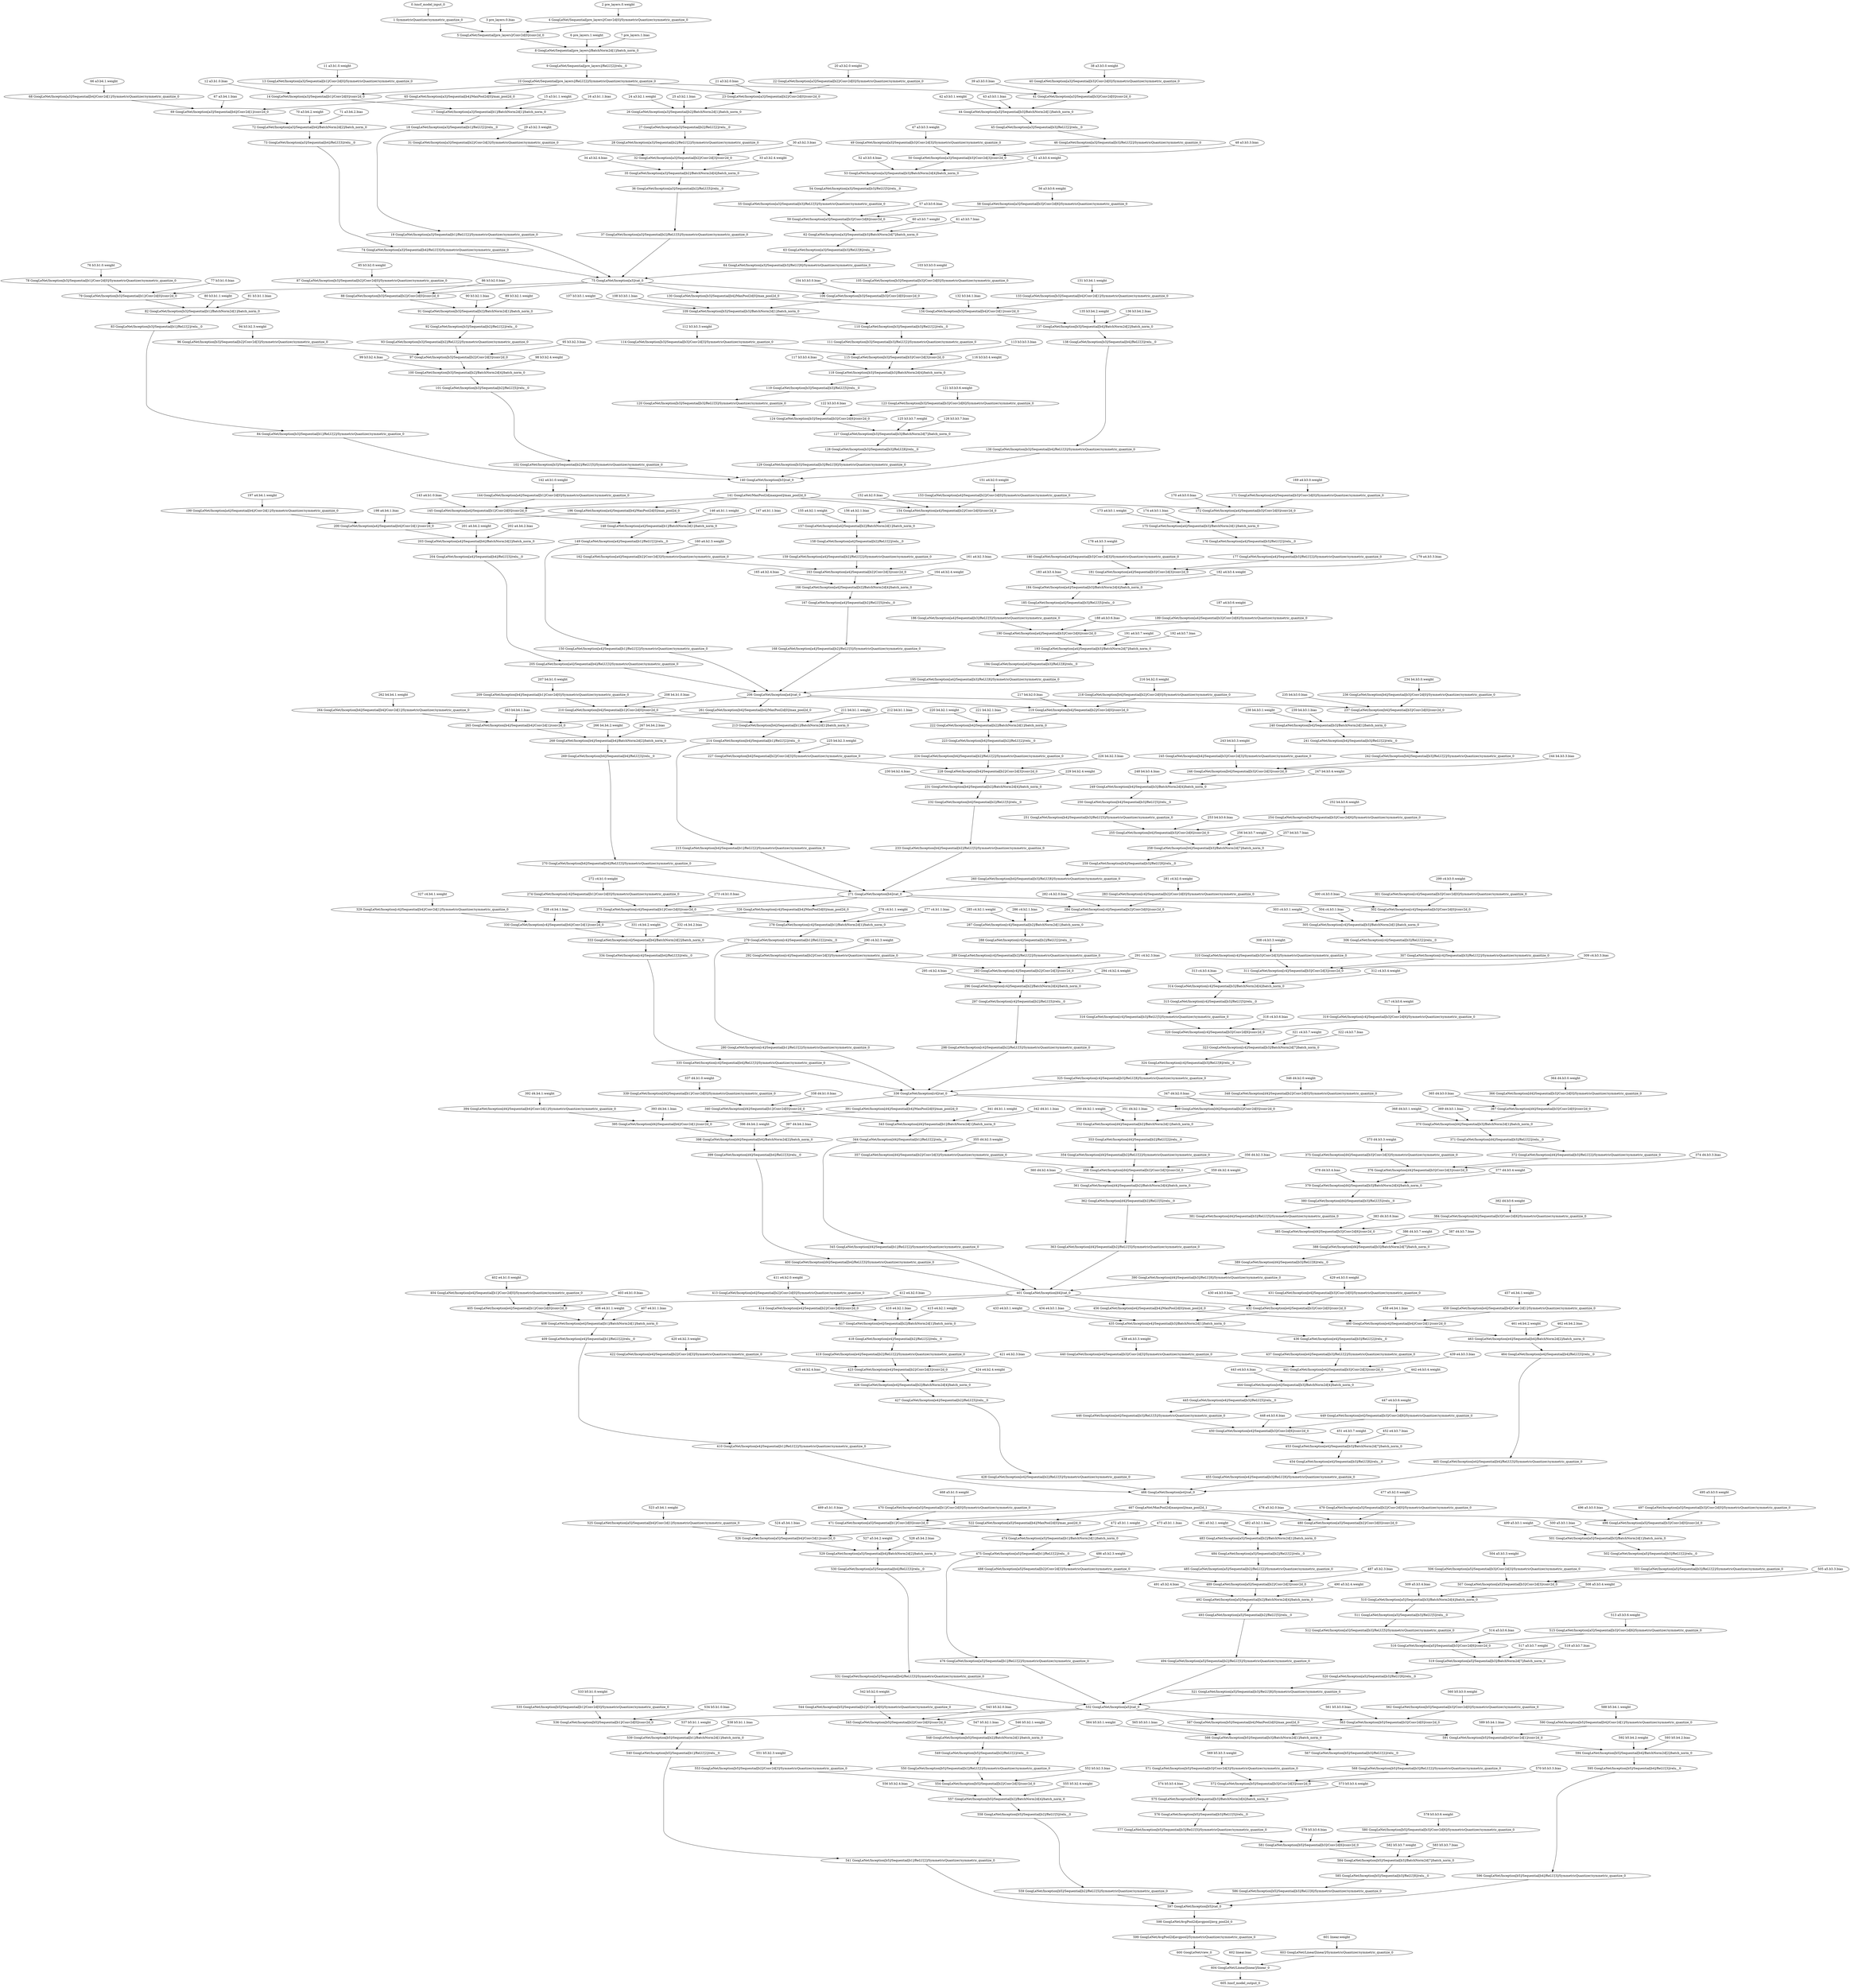 strict digraph  {
"0 /nncf_model_input_0" [id=0, type=nncf_model_input];
"1 SymmetricQuantizer/symmetric_quantize_0" [id=1, type=symmetric_quantize];
"2 pre_layers.0.weight" [id=2, type=nncf_model_const];
"3 pre_layers.0.bias" [id=3, type=nncf_model_const];
"4 GoogLeNet/Sequential[pre_layers]/Conv2d[0]/SymmetricQuantizer/symmetric_quantize_0" [id=4, type=symmetric_quantize];
"5 GoogLeNet/Sequential[pre_layers]/Conv2d[0]/conv2d_0" [id=5, type=conv2d];
"6 pre_layers.1.weight" [id=6, type=nncf_model_const];
"7 pre_layers.1.bias" [id=7, type=nncf_model_const];
"8 GoogLeNet/Sequential[pre_layers]/BatchNorm2d[1]/batch_norm_0" [id=8, type=batch_norm];
"9 GoogLeNet/Sequential[pre_layers]/ReLU[2]/relu__0" [id=9, type=relu_];
"10 GoogLeNet/Sequential[pre_layers]/ReLU[2]/SymmetricQuantizer/symmetric_quantize_0" [id=10, type=symmetric_quantize];
"11 a3.b1.0.weight" [id=11, type=nncf_model_const];
"12 a3.b1.0.bias" [id=12, type=nncf_model_const];
"13 GoogLeNet/Inception[a3]/Sequential[b1]/Conv2d[0]/SymmetricQuantizer/symmetric_quantize_0" [id=13, type=symmetric_quantize];
"14 GoogLeNet/Inception[a3]/Sequential[b1]/Conv2d[0]/conv2d_0" [id=14, type=conv2d];
"15 a3.b1.1.weight" [id=15, type=nncf_model_const];
"16 a3.b1.1.bias" [id=16, type=nncf_model_const];
"17 GoogLeNet/Inception[a3]/Sequential[b1]/BatchNorm2d[1]/batch_norm_0" [id=17, type=batch_norm];
"18 GoogLeNet/Inception[a3]/Sequential[b1]/ReLU[2]/relu__0" [id=18, type=relu_];
"19 GoogLeNet/Inception[a3]/Sequential[b1]/ReLU[2]/SymmetricQuantizer/symmetric_quantize_0" [id=19, type=symmetric_quantize];
"20 a3.b2.0.weight" [id=20, type=nncf_model_const];
"21 a3.b2.0.bias" [id=21, type=nncf_model_const];
"22 GoogLeNet/Inception[a3]/Sequential[b2]/Conv2d[0]/SymmetricQuantizer/symmetric_quantize_0" [id=22, type=symmetric_quantize];
"23 GoogLeNet/Inception[a3]/Sequential[b2]/Conv2d[0]/conv2d_0" [id=23, type=conv2d];
"24 a3.b2.1.weight" [id=24, type=nncf_model_const];
"25 a3.b2.1.bias" [id=25, type=nncf_model_const];
"26 GoogLeNet/Inception[a3]/Sequential[b2]/BatchNorm2d[1]/batch_norm_0" [id=26, type=batch_norm];
"27 GoogLeNet/Inception[a3]/Sequential[b2]/ReLU[2]/relu__0" [id=27, type=relu_];
"28 GoogLeNet/Inception[a3]/Sequential[b2]/ReLU[2]/SymmetricQuantizer/symmetric_quantize_0" [id=28, type=symmetric_quantize];
"29 a3.b2.3.weight" [id=29, type=nncf_model_const];
"30 a3.b2.3.bias" [id=30, type=nncf_model_const];
"31 GoogLeNet/Inception[a3]/Sequential[b2]/Conv2d[3]/SymmetricQuantizer/symmetric_quantize_0" [id=31, type=symmetric_quantize];
"32 GoogLeNet/Inception[a3]/Sequential[b2]/Conv2d[3]/conv2d_0" [id=32, type=conv2d];
"33 a3.b2.4.weight" [id=33, type=nncf_model_const];
"34 a3.b2.4.bias" [id=34, type=nncf_model_const];
"35 GoogLeNet/Inception[a3]/Sequential[b2]/BatchNorm2d[4]/batch_norm_0" [id=35, type=batch_norm];
"36 GoogLeNet/Inception[a3]/Sequential[b2]/ReLU[5]/relu__0" [id=36, type=relu_];
"37 GoogLeNet/Inception[a3]/Sequential[b2]/ReLU[5]/SymmetricQuantizer/symmetric_quantize_0" [id=37, type=symmetric_quantize];
"38 a3.b3.0.weight" [id=38, type=nncf_model_const];
"39 a3.b3.0.bias" [id=39, type=nncf_model_const];
"40 GoogLeNet/Inception[a3]/Sequential[b3]/Conv2d[0]/SymmetricQuantizer/symmetric_quantize_0" [id=40, type=symmetric_quantize];
"41 GoogLeNet/Inception[a3]/Sequential[b3]/Conv2d[0]/conv2d_0" [id=41, type=conv2d];
"42 a3.b3.1.weight" [id=42, type=nncf_model_const];
"43 a3.b3.1.bias" [id=43, type=nncf_model_const];
"44 GoogLeNet/Inception[a3]/Sequential[b3]/BatchNorm2d[1]/batch_norm_0" [id=44, type=batch_norm];
"45 GoogLeNet/Inception[a3]/Sequential[b3]/ReLU[2]/relu__0" [id=45, type=relu_];
"46 GoogLeNet/Inception[a3]/Sequential[b3]/ReLU[2]/SymmetricQuantizer/symmetric_quantize_0" [id=46, type=symmetric_quantize];
"47 a3.b3.3.weight" [id=47, type=nncf_model_const];
"48 a3.b3.3.bias" [id=48, type=nncf_model_const];
"49 GoogLeNet/Inception[a3]/Sequential[b3]/Conv2d[3]/SymmetricQuantizer/symmetric_quantize_0" [id=49, type=symmetric_quantize];
"50 GoogLeNet/Inception[a3]/Sequential[b3]/Conv2d[3]/conv2d_0" [id=50, type=conv2d];
"51 a3.b3.4.weight" [id=51, type=nncf_model_const];
"52 a3.b3.4.bias" [id=52, type=nncf_model_const];
"53 GoogLeNet/Inception[a3]/Sequential[b3]/BatchNorm2d[4]/batch_norm_0" [id=53, type=batch_norm];
"54 GoogLeNet/Inception[a3]/Sequential[b3]/ReLU[5]/relu__0" [id=54, type=relu_];
"55 GoogLeNet/Inception[a3]/Sequential[b3]/ReLU[5]/SymmetricQuantizer/symmetric_quantize_0" [id=55, type=symmetric_quantize];
"56 a3.b3.6.weight" [id=56, type=nncf_model_const];
"57 a3.b3.6.bias" [id=57, type=nncf_model_const];
"58 GoogLeNet/Inception[a3]/Sequential[b3]/Conv2d[6]/SymmetricQuantizer/symmetric_quantize_0" [id=58, type=symmetric_quantize];
"59 GoogLeNet/Inception[a3]/Sequential[b3]/Conv2d[6]/conv2d_0" [id=59, type=conv2d];
"60 a3.b3.7.weight" [id=60, type=nncf_model_const];
"61 a3.b3.7.bias" [id=61, type=nncf_model_const];
"62 GoogLeNet/Inception[a3]/Sequential[b3]/BatchNorm2d[7]/batch_norm_0" [id=62, type=batch_norm];
"63 GoogLeNet/Inception[a3]/Sequential[b3]/ReLU[8]/relu__0" [id=63, type=relu_];
"64 GoogLeNet/Inception[a3]/Sequential[b3]/ReLU[8]/SymmetricQuantizer/symmetric_quantize_0" [id=64, type=symmetric_quantize];
"65 GoogLeNet/Inception[a3]/Sequential[b4]/MaxPool2d[0]/max_pool2d_0" [id=65, type=max_pool2d];
"66 a3.b4.1.weight" [id=66, type=nncf_model_const];
"67 a3.b4.1.bias" [id=67, type=nncf_model_const];
"68 GoogLeNet/Inception[a3]/Sequential[b4]/Conv2d[1]/SymmetricQuantizer/symmetric_quantize_0" [id=68, type=symmetric_quantize];
"69 GoogLeNet/Inception[a3]/Sequential[b4]/Conv2d[1]/conv2d_0" [id=69, type=conv2d];
"70 a3.b4.2.weight" [id=70, type=nncf_model_const];
"71 a3.b4.2.bias" [id=71, type=nncf_model_const];
"72 GoogLeNet/Inception[a3]/Sequential[b4]/BatchNorm2d[2]/batch_norm_0" [id=72, type=batch_norm];
"73 GoogLeNet/Inception[a3]/Sequential[b4]/ReLU[3]/relu__0" [id=73, type=relu_];
"74 GoogLeNet/Inception[a3]/Sequential[b4]/ReLU[3]/SymmetricQuantizer/symmetric_quantize_0" [id=74, type=symmetric_quantize];
"75 GoogLeNet/Inception[a3]/cat_0" [id=75, type=cat];
"76 b3.b1.0.weight" [id=76, type=nncf_model_const];
"77 b3.b1.0.bias" [id=77, type=nncf_model_const];
"78 GoogLeNet/Inception[b3]/Sequential[b1]/Conv2d[0]/SymmetricQuantizer/symmetric_quantize_0" [id=78, type=symmetric_quantize];
"79 GoogLeNet/Inception[b3]/Sequential[b1]/Conv2d[0]/conv2d_0" [id=79, type=conv2d];
"80 b3.b1.1.weight" [id=80, type=nncf_model_const];
"81 b3.b1.1.bias" [id=81, type=nncf_model_const];
"82 GoogLeNet/Inception[b3]/Sequential[b1]/BatchNorm2d[1]/batch_norm_0" [id=82, type=batch_norm];
"83 GoogLeNet/Inception[b3]/Sequential[b1]/ReLU[2]/relu__0" [id=83, type=relu_];
"84 GoogLeNet/Inception[b3]/Sequential[b1]/ReLU[2]/SymmetricQuantizer/symmetric_quantize_0" [id=84, type=symmetric_quantize];
"85 b3.b2.0.weight" [id=85, type=nncf_model_const];
"86 b3.b2.0.bias" [id=86, type=nncf_model_const];
"87 GoogLeNet/Inception[b3]/Sequential[b2]/Conv2d[0]/SymmetricQuantizer/symmetric_quantize_0" [id=87, type=symmetric_quantize];
"88 GoogLeNet/Inception[b3]/Sequential[b2]/Conv2d[0]/conv2d_0" [id=88, type=conv2d];
"89 b3.b2.1.weight" [id=89, type=nncf_model_const];
"90 b3.b2.1.bias" [id=90, type=nncf_model_const];
"91 GoogLeNet/Inception[b3]/Sequential[b2]/BatchNorm2d[1]/batch_norm_0" [id=91, type=batch_norm];
"92 GoogLeNet/Inception[b3]/Sequential[b2]/ReLU[2]/relu__0" [id=92, type=relu_];
"93 GoogLeNet/Inception[b3]/Sequential[b2]/ReLU[2]/SymmetricQuantizer/symmetric_quantize_0" [id=93, type=symmetric_quantize];
"94 b3.b2.3.weight" [id=94, type=nncf_model_const];
"95 b3.b2.3.bias" [id=95, type=nncf_model_const];
"96 GoogLeNet/Inception[b3]/Sequential[b2]/Conv2d[3]/SymmetricQuantizer/symmetric_quantize_0" [id=96, type=symmetric_quantize];
"97 GoogLeNet/Inception[b3]/Sequential[b2]/Conv2d[3]/conv2d_0" [id=97, type=conv2d];
"98 b3.b2.4.weight" [id=98, type=nncf_model_const];
"99 b3.b2.4.bias" [id=99, type=nncf_model_const];
"100 GoogLeNet/Inception[b3]/Sequential[b2]/BatchNorm2d[4]/batch_norm_0" [id=100, type=batch_norm];
"101 GoogLeNet/Inception[b3]/Sequential[b2]/ReLU[5]/relu__0" [id=101, type=relu_];
"102 GoogLeNet/Inception[b3]/Sequential[b2]/ReLU[5]/SymmetricQuantizer/symmetric_quantize_0" [id=102, type=symmetric_quantize];
"103 b3.b3.0.weight" [id=103, type=nncf_model_const];
"104 b3.b3.0.bias" [id=104, type=nncf_model_const];
"105 GoogLeNet/Inception[b3]/Sequential[b3]/Conv2d[0]/SymmetricQuantizer/symmetric_quantize_0" [id=105, type=symmetric_quantize];
"106 GoogLeNet/Inception[b3]/Sequential[b3]/Conv2d[0]/conv2d_0" [id=106, type=conv2d];
"107 b3.b3.1.weight" [id=107, type=nncf_model_const];
"108 b3.b3.1.bias" [id=108, type=nncf_model_const];
"109 GoogLeNet/Inception[b3]/Sequential[b3]/BatchNorm2d[1]/batch_norm_0" [id=109, type=batch_norm];
"110 GoogLeNet/Inception[b3]/Sequential[b3]/ReLU[2]/relu__0" [id=110, type=relu_];
"111 GoogLeNet/Inception[b3]/Sequential[b3]/ReLU[2]/SymmetricQuantizer/symmetric_quantize_0" [id=111, type=symmetric_quantize];
"112 b3.b3.3.weight" [id=112, type=nncf_model_const];
"113 b3.b3.3.bias" [id=113, type=nncf_model_const];
"114 GoogLeNet/Inception[b3]/Sequential[b3]/Conv2d[3]/SymmetricQuantizer/symmetric_quantize_0" [id=114, type=symmetric_quantize];
"115 GoogLeNet/Inception[b3]/Sequential[b3]/Conv2d[3]/conv2d_0" [id=115, type=conv2d];
"116 b3.b3.4.weight" [id=116, type=nncf_model_const];
"117 b3.b3.4.bias" [id=117, type=nncf_model_const];
"118 GoogLeNet/Inception[b3]/Sequential[b3]/BatchNorm2d[4]/batch_norm_0" [id=118, type=batch_norm];
"119 GoogLeNet/Inception[b3]/Sequential[b3]/ReLU[5]/relu__0" [id=119, type=relu_];
"120 GoogLeNet/Inception[b3]/Sequential[b3]/ReLU[5]/SymmetricQuantizer/symmetric_quantize_0" [id=120, type=symmetric_quantize];
"121 b3.b3.6.weight" [id=121, type=nncf_model_const];
"122 b3.b3.6.bias" [id=122, type=nncf_model_const];
"123 GoogLeNet/Inception[b3]/Sequential[b3]/Conv2d[6]/SymmetricQuantizer/symmetric_quantize_0" [id=123, type=symmetric_quantize];
"124 GoogLeNet/Inception[b3]/Sequential[b3]/Conv2d[6]/conv2d_0" [id=124, type=conv2d];
"125 b3.b3.7.weight" [id=125, type=nncf_model_const];
"126 b3.b3.7.bias" [id=126, type=nncf_model_const];
"127 GoogLeNet/Inception[b3]/Sequential[b3]/BatchNorm2d[7]/batch_norm_0" [id=127, type=batch_norm];
"128 GoogLeNet/Inception[b3]/Sequential[b3]/ReLU[8]/relu__0" [id=128, type=relu_];
"129 GoogLeNet/Inception[b3]/Sequential[b3]/ReLU[8]/SymmetricQuantizer/symmetric_quantize_0" [id=129, type=symmetric_quantize];
"130 GoogLeNet/Inception[b3]/Sequential[b4]/MaxPool2d[0]/max_pool2d_0" [id=130, type=max_pool2d];
"131 b3.b4.1.weight" [id=131, type=nncf_model_const];
"132 b3.b4.1.bias" [id=132, type=nncf_model_const];
"133 GoogLeNet/Inception[b3]/Sequential[b4]/Conv2d[1]/SymmetricQuantizer/symmetric_quantize_0" [id=133, type=symmetric_quantize];
"134 GoogLeNet/Inception[b3]/Sequential[b4]/Conv2d[1]/conv2d_0" [id=134, type=conv2d];
"135 b3.b4.2.weight" [id=135, type=nncf_model_const];
"136 b3.b4.2.bias" [id=136, type=nncf_model_const];
"137 GoogLeNet/Inception[b3]/Sequential[b4]/BatchNorm2d[2]/batch_norm_0" [id=137, type=batch_norm];
"138 GoogLeNet/Inception[b3]/Sequential[b4]/ReLU[3]/relu__0" [id=138, type=relu_];
"139 GoogLeNet/Inception[b3]/Sequential[b4]/ReLU[3]/SymmetricQuantizer/symmetric_quantize_0" [id=139, type=symmetric_quantize];
"140 GoogLeNet/Inception[b3]/cat_0" [id=140, type=cat];
"141 GoogLeNet/MaxPool2d[maxpool]/max_pool2d_0" [id=141, type=max_pool2d];
"142 a4.b1.0.weight" [id=142, type=nncf_model_const];
"143 a4.b1.0.bias" [id=143, type=nncf_model_const];
"144 GoogLeNet/Inception[a4]/Sequential[b1]/Conv2d[0]/SymmetricQuantizer/symmetric_quantize_0" [id=144, type=symmetric_quantize];
"145 GoogLeNet/Inception[a4]/Sequential[b1]/Conv2d[0]/conv2d_0" [id=145, type=conv2d];
"146 a4.b1.1.weight" [id=146, type=nncf_model_const];
"147 a4.b1.1.bias" [id=147, type=nncf_model_const];
"148 GoogLeNet/Inception[a4]/Sequential[b1]/BatchNorm2d[1]/batch_norm_0" [id=148, type=batch_norm];
"149 GoogLeNet/Inception[a4]/Sequential[b1]/ReLU[2]/relu__0" [id=149, type=relu_];
"150 GoogLeNet/Inception[a4]/Sequential[b1]/ReLU[2]/SymmetricQuantizer/symmetric_quantize_0" [id=150, type=symmetric_quantize];
"151 a4.b2.0.weight" [id=151, type=nncf_model_const];
"152 a4.b2.0.bias" [id=152, type=nncf_model_const];
"153 GoogLeNet/Inception[a4]/Sequential[b2]/Conv2d[0]/SymmetricQuantizer/symmetric_quantize_0" [id=153, type=symmetric_quantize];
"154 GoogLeNet/Inception[a4]/Sequential[b2]/Conv2d[0]/conv2d_0" [id=154, type=conv2d];
"155 a4.b2.1.weight" [id=155, type=nncf_model_const];
"156 a4.b2.1.bias" [id=156, type=nncf_model_const];
"157 GoogLeNet/Inception[a4]/Sequential[b2]/BatchNorm2d[1]/batch_norm_0" [id=157, type=batch_norm];
"158 GoogLeNet/Inception[a4]/Sequential[b2]/ReLU[2]/relu__0" [id=158, type=relu_];
"159 GoogLeNet/Inception[a4]/Sequential[b2]/ReLU[2]/SymmetricQuantizer/symmetric_quantize_0" [id=159, type=symmetric_quantize];
"160 a4.b2.3.weight" [id=160, type=nncf_model_const];
"161 a4.b2.3.bias" [id=161, type=nncf_model_const];
"162 GoogLeNet/Inception[a4]/Sequential[b2]/Conv2d[3]/SymmetricQuantizer/symmetric_quantize_0" [id=162, type=symmetric_quantize];
"163 GoogLeNet/Inception[a4]/Sequential[b2]/Conv2d[3]/conv2d_0" [id=163, type=conv2d];
"164 a4.b2.4.weight" [id=164, type=nncf_model_const];
"165 a4.b2.4.bias" [id=165, type=nncf_model_const];
"166 GoogLeNet/Inception[a4]/Sequential[b2]/BatchNorm2d[4]/batch_norm_0" [id=166, type=batch_norm];
"167 GoogLeNet/Inception[a4]/Sequential[b2]/ReLU[5]/relu__0" [id=167, type=relu_];
"168 GoogLeNet/Inception[a4]/Sequential[b2]/ReLU[5]/SymmetricQuantizer/symmetric_quantize_0" [id=168, type=symmetric_quantize];
"169 a4.b3.0.weight" [id=169, type=nncf_model_const];
"170 a4.b3.0.bias" [id=170, type=nncf_model_const];
"171 GoogLeNet/Inception[a4]/Sequential[b3]/Conv2d[0]/SymmetricQuantizer/symmetric_quantize_0" [id=171, type=symmetric_quantize];
"172 GoogLeNet/Inception[a4]/Sequential[b3]/Conv2d[0]/conv2d_0" [id=172, type=conv2d];
"173 a4.b3.1.weight" [id=173, type=nncf_model_const];
"174 a4.b3.1.bias" [id=174, type=nncf_model_const];
"175 GoogLeNet/Inception[a4]/Sequential[b3]/BatchNorm2d[1]/batch_norm_0" [id=175, type=batch_norm];
"176 GoogLeNet/Inception[a4]/Sequential[b3]/ReLU[2]/relu__0" [id=176, type=relu_];
"177 GoogLeNet/Inception[a4]/Sequential[b3]/ReLU[2]/SymmetricQuantizer/symmetric_quantize_0" [id=177, type=symmetric_quantize];
"178 a4.b3.3.weight" [id=178, type=nncf_model_const];
"179 a4.b3.3.bias" [id=179, type=nncf_model_const];
"180 GoogLeNet/Inception[a4]/Sequential[b3]/Conv2d[3]/SymmetricQuantizer/symmetric_quantize_0" [id=180, type=symmetric_quantize];
"181 GoogLeNet/Inception[a4]/Sequential[b3]/Conv2d[3]/conv2d_0" [id=181, type=conv2d];
"182 a4.b3.4.weight" [id=182, type=nncf_model_const];
"183 a4.b3.4.bias" [id=183, type=nncf_model_const];
"184 GoogLeNet/Inception[a4]/Sequential[b3]/BatchNorm2d[4]/batch_norm_0" [id=184, type=batch_norm];
"185 GoogLeNet/Inception[a4]/Sequential[b3]/ReLU[5]/relu__0" [id=185, type=relu_];
"186 GoogLeNet/Inception[a4]/Sequential[b3]/ReLU[5]/SymmetricQuantizer/symmetric_quantize_0" [id=186, type=symmetric_quantize];
"187 a4.b3.6.weight" [id=187, type=nncf_model_const];
"188 a4.b3.6.bias" [id=188, type=nncf_model_const];
"189 GoogLeNet/Inception[a4]/Sequential[b3]/Conv2d[6]/SymmetricQuantizer/symmetric_quantize_0" [id=189, type=symmetric_quantize];
"190 GoogLeNet/Inception[a4]/Sequential[b3]/Conv2d[6]/conv2d_0" [id=190, type=conv2d];
"191 a4.b3.7.weight" [id=191, type=nncf_model_const];
"192 a4.b3.7.bias" [id=192, type=nncf_model_const];
"193 GoogLeNet/Inception[a4]/Sequential[b3]/BatchNorm2d[7]/batch_norm_0" [id=193, type=batch_norm];
"194 GoogLeNet/Inception[a4]/Sequential[b3]/ReLU[8]/relu__0" [id=194, type=relu_];
"195 GoogLeNet/Inception[a4]/Sequential[b3]/ReLU[8]/SymmetricQuantizer/symmetric_quantize_0" [id=195, type=symmetric_quantize];
"196 GoogLeNet/Inception[a4]/Sequential[b4]/MaxPool2d[0]/max_pool2d_0" [id=196, type=max_pool2d];
"197 a4.b4.1.weight" [id=197, type=nncf_model_const];
"198 a4.b4.1.bias" [id=198, type=nncf_model_const];
"199 GoogLeNet/Inception[a4]/Sequential[b4]/Conv2d[1]/SymmetricQuantizer/symmetric_quantize_0" [id=199, type=symmetric_quantize];
"200 GoogLeNet/Inception[a4]/Sequential[b4]/Conv2d[1]/conv2d_0" [id=200, type=conv2d];
"201 a4.b4.2.weight" [id=201, type=nncf_model_const];
"202 a4.b4.2.bias" [id=202, type=nncf_model_const];
"203 GoogLeNet/Inception[a4]/Sequential[b4]/BatchNorm2d[2]/batch_norm_0" [id=203, type=batch_norm];
"204 GoogLeNet/Inception[a4]/Sequential[b4]/ReLU[3]/relu__0" [id=204, type=relu_];
"205 GoogLeNet/Inception[a4]/Sequential[b4]/ReLU[3]/SymmetricQuantizer/symmetric_quantize_0" [id=205, type=symmetric_quantize];
"206 GoogLeNet/Inception[a4]/cat_0" [id=206, type=cat];
"207 b4.b1.0.weight" [id=207, type=nncf_model_const];
"208 b4.b1.0.bias" [id=208, type=nncf_model_const];
"209 GoogLeNet/Inception[b4]/Sequential[b1]/Conv2d[0]/SymmetricQuantizer/symmetric_quantize_0" [id=209, type=symmetric_quantize];
"210 GoogLeNet/Inception[b4]/Sequential[b1]/Conv2d[0]/conv2d_0" [id=210, type=conv2d];
"211 b4.b1.1.weight" [id=211, type=nncf_model_const];
"212 b4.b1.1.bias" [id=212, type=nncf_model_const];
"213 GoogLeNet/Inception[b4]/Sequential[b1]/BatchNorm2d[1]/batch_norm_0" [id=213, type=batch_norm];
"214 GoogLeNet/Inception[b4]/Sequential[b1]/ReLU[2]/relu__0" [id=214, type=relu_];
"215 GoogLeNet/Inception[b4]/Sequential[b1]/ReLU[2]/SymmetricQuantizer/symmetric_quantize_0" [id=215, type=symmetric_quantize];
"216 b4.b2.0.weight" [id=216, type=nncf_model_const];
"217 b4.b2.0.bias" [id=217, type=nncf_model_const];
"218 GoogLeNet/Inception[b4]/Sequential[b2]/Conv2d[0]/SymmetricQuantizer/symmetric_quantize_0" [id=218, type=symmetric_quantize];
"219 GoogLeNet/Inception[b4]/Sequential[b2]/Conv2d[0]/conv2d_0" [id=219, type=conv2d];
"220 b4.b2.1.weight" [id=220, type=nncf_model_const];
"221 b4.b2.1.bias" [id=221, type=nncf_model_const];
"222 GoogLeNet/Inception[b4]/Sequential[b2]/BatchNorm2d[1]/batch_norm_0" [id=222, type=batch_norm];
"223 GoogLeNet/Inception[b4]/Sequential[b2]/ReLU[2]/relu__0" [id=223, type=relu_];
"224 GoogLeNet/Inception[b4]/Sequential[b2]/ReLU[2]/SymmetricQuantizer/symmetric_quantize_0" [id=224, type=symmetric_quantize];
"225 b4.b2.3.weight" [id=225, type=nncf_model_const];
"226 b4.b2.3.bias" [id=226, type=nncf_model_const];
"227 GoogLeNet/Inception[b4]/Sequential[b2]/Conv2d[3]/SymmetricQuantizer/symmetric_quantize_0" [id=227, type=symmetric_quantize];
"228 GoogLeNet/Inception[b4]/Sequential[b2]/Conv2d[3]/conv2d_0" [id=228, type=conv2d];
"229 b4.b2.4.weight" [id=229, type=nncf_model_const];
"230 b4.b2.4.bias" [id=230, type=nncf_model_const];
"231 GoogLeNet/Inception[b4]/Sequential[b2]/BatchNorm2d[4]/batch_norm_0" [id=231, type=batch_norm];
"232 GoogLeNet/Inception[b4]/Sequential[b2]/ReLU[5]/relu__0" [id=232, type=relu_];
"233 GoogLeNet/Inception[b4]/Sequential[b2]/ReLU[5]/SymmetricQuantizer/symmetric_quantize_0" [id=233, type=symmetric_quantize];
"234 b4.b3.0.weight" [id=234, type=nncf_model_const];
"235 b4.b3.0.bias" [id=235, type=nncf_model_const];
"236 GoogLeNet/Inception[b4]/Sequential[b3]/Conv2d[0]/SymmetricQuantizer/symmetric_quantize_0" [id=236, type=symmetric_quantize];
"237 GoogLeNet/Inception[b4]/Sequential[b3]/Conv2d[0]/conv2d_0" [id=237, type=conv2d];
"238 b4.b3.1.weight" [id=238, type=nncf_model_const];
"239 b4.b3.1.bias" [id=239, type=nncf_model_const];
"240 GoogLeNet/Inception[b4]/Sequential[b3]/BatchNorm2d[1]/batch_norm_0" [id=240, type=batch_norm];
"241 GoogLeNet/Inception[b4]/Sequential[b3]/ReLU[2]/relu__0" [id=241, type=relu_];
"242 GoogLeNet/Inception[b4]/Sequential[b3]/ReLU[2]/SymmetricQuantizer/symmetric_quantize_0" [id=242, type=symmetric_quantize];
"243 b4.b3.3.weight" [id=243, type=nncf_model_const];
"244 b4.b3.3.bias" [id=244, type=nncf_model_const];
"245 GoogLeNet/Inception[b4]/Sequential[b3]/Conv2d[3]/SymmetricQuantizer/symmetric_quantize_0" [id=245, type=symmetric_quantize];
"246 GoogLeNet/Inception[b4]/Sequential[b3]/Conv2d[3]/conv2d_0" [id=246, type=conv2d];
"247 b4.b3.4.weight" [id=247, type=nncf_model_const];
"248 b4.b3.4.bias" [id=248, type=nncf_model_const];
"249 GoogLeNet/Inception[b4]/Sequential[b3]/BatchNorm2d[4]/batch_norm_0" [id=249, type=batch_norm];
"250 GoogLeNet/Inception[b4]/Sequential[b3]/ReLU[5]/relu__0" [id=250, type=relu_];
"251 GoogLeNet/Inception[b4]/Sequential[b3]/ReLU[5]/SymmetricQuantizer/symmetric_quantize_0" [id=251, type=symmetric_quantize];
"252 b4.b3.6.weight" [id=252, type=nncf_model_const];
"253 b4.b3.6.bias" [id=253, type=nncf_model_const];
"254 GoogLeNet/Inception[b4]/Sequential[b3]/Conv2d[6]/SymmetricQuantizer/symmetric_quantize_0" [id=254, type=symmetric_quantize];
"255 GoogLeNet/Inception[b4]/Sequential[b3]/Conv2d[6]/conv2d_0" [id=255, type=conv2d];
"256 b4.b3.7.weight" [id=256, type=nncf_model_const];
"257 b4.b3.7.bias" [id=257, type=nncf_model_const];
"258 GoogLeNet/Inception[b4]/Sequential[b3]/BatchNorm2d[7]/batch_norm_0" [id=258, type=batch_norm];
"259 GoogLeNet/Inception[b4]/Sequential[b3]/ReLU[8]/relu__0" [id=259, type=relu_];
"260 GoogLeNet/Inception[b4]/Sequential[b3]/ReLU[8]/SymmetricQuantizer/symmetric_quantize_0" [id=260, type=symmetric_quantize];
"261 GoogLeNet/Inception[b4]/Sequential[b4]/MaxPool2d[0]/max_pool2d_0" [id=261, type=max_pool2d];
"262 b4.b4.1.weight" [id=262, type=nncf_model_const];
"263 b4.b4.1.bias" [id=263, type=nncf_model_const];
"264 GoogLeNet/Inception[b4]/Sequential[b4]/Conv2d[1]/SymmetricQuantizer/symmetric_quantize_0" [id=264, type=symmetric_quantize];
"265 GoogLeNet/Inception[b4]/Sequential[b4]/Conv2d[1]/conv2d_0" [id=265, type=conv2d];
"266 b4.b4.2.weight" [id=266, type=nncf_model_const];
"267 b4.b4.2.bias" [id=267, type=nncf_model_const];
"268 GoogLeNet/Inception[b4]/Sequential[b4]/BatchNorm2d[2]/batch_norm_0" [id=268, type=batch_norm];
"269 GoogLeNet/Inception[b4]/Sequential[b4]/ReLU[3]/relu__0" [id=269, type=relu_];
"270 GoogLeNet/Inception[b4]/Sequential[b4]/ReLU[3]/SymmetricQuantizer/symmetric_quantize_0" [id=270, type=symmetric_quantize];
"271 GoogLeNet/Inception[b4]/cat_0" [id=271, type=cat];
"272 c4.b1.0.weight" [id=272, type=nncf_model_const];
"273 c4.b1.0.bias" [id=273, type=nncf_model_const];
"274 GoogLeNet/Inception[c4]/Sequential[b1]/Conv2d[0]/SymmetricQuantizer/symmetric_quantize_0" [id=274, type=symmetric_quantize];
"275 GoogLeNet/Inception[c4]/Sequential[b1]/Conv2d[0]/conv2d_0" [id=275, type=conv2d];
"276 c4.b1.1.weight" [id=276, type=nncf_model_const];
"277 c4.b1.1.bias" [id=277, type=nncf_model_const];
"278 GoogLeNet/Inception[c4]/Sequential[b1]/BatchNorm2d[1]/batch_norm_0" [id=278, type=batch_norm];
"279 GoogLeNet/Inception[c4]/Sequential[b1]/ReLU[2]/relu__0" [id=279, type=relu_];
"280 GoogLeNet/Inception[c4]/Sequential[b1]/ReLU[2]/SymmetricQuantizer/symmetric_quantize_0" [id=280, type=symmetric_quantize];
"281 c4.b2.0.weight" [id=281, type=nncf_model_const];
"282 c4.b2.0.bias" [id=282, type=nncf_model_const];
"283 GoogLeNet/Inception[c4]/Sequential[b2]/Conv2d[0]/SymmetricQuantizer/symmetric_quantize_0" [id=283, type=symmetric_quantize];
"284 GoogLeNet/Inception[c4]/Sequential[b2]/Conv2d[0]/conv2d_0" [id=284, type=conv2d];
"285 c4.b2.1.weight" [id=285, type=nncf_model_const];
"286 c4.b2.1.bias" [id=286, type=nncf_model_const];
"287 GoogLeNet/Inception[c4]/Sequential[b2]/BatchNorm2d[1]/batch_norm_0" [id=287, type=batch_norm];
"288 GoogLeNet/Inception[c4]/Sequential[b2]/ReLU[2]/relu__0" [id=288, type=relu_];
"289 GoogLeNet/Inception[c4]/Sequential[b2]/ReLU[2]/SymmetricQuantizer/symmetric_quantize_0" [id=289, type=symmetric_quantize];
"290 c4.b2.3.weight" [id=290, type=nncf_model_const];
"291 c4.b2.3.bias" [id=291, type=nncf_model_const];
"292 GoogLeNet/Inception[c4]/Sequential[b2]/Conv2d[3]/SymmetricQuantizer/symmetric_quantize_0" [id=292, type=symmetric_quantize];
"293 GoogLeNet/Inception[c4]/Sequential[b2]/Conv2d[3]/conv2d_0" [id=293, type=conv2d];
"294 c4.b2.4.weight" [id=294, type=nncf_model_const];
"295 c4.b2.4.bias" [id=295, type=nncf_model_const];
"296 GoogLeNet/Inception[c4]/Sequential[b2]/BatchNorm2d[4]/batch_norm_0" [id=296, type=batch_norm];
"297 GoogLeNet/Inception[c4]/Sequential[b2]/ReLU[5]/relu__0" [id=297, type=relu_];
"298 GoogLeNet/Inception[c4]/Sequential[b2]/ReLU[5]/SymmetricQuantizer/symmetric_quantize_0" [id=298, type=symmetric_quantize];
"299 c4.b3.0.weight" [id=299, type=nncf_model_const];
"300 c4.b3.0.bias" [id=300, type=nncf_model_const];
"301 GoogLeNet/Inception[c4]/Sequential[b3]/Conv2d[0]/SymmetricQuantizer/symmetric_quantize_0" [id=301, type=symmetric_quantize];
"302 GoogLeNet/Inception[c4]/Sequential[b3]/Conv2d[0]/conv2d_0" [id=302, type=conv2d];
"303 c4.b3.1.weight" [id=303, type=nncf_model_const];
"304 c4.b3.1.bias" [id=304, type=nncf_model_const];
"305 GoogLeNet/Inception[c4]/Sequential[b3]/BatchNorm2d[1]/batch_norm_0" [id=305, type=batch_norm];
"306 GoogLeNet/Inception[c4]/Sequential[b3]/ReLU[2]/relu__0" [id=306, type=relu_];
"307 GoogLeNet/Inception[c4]/Sequential[b3]/ReLU[2]/SymmetricQuantizer/symmetric_quantize_0" [id=307, type=symmetric_quantize];
"308 c4.b3.3.weight" [id=308, type=nncf_model_const];
"309 c4.b3.3.bias" [id=309, type=nncf_model_const];
"310 GoogLeNet/Inception[c4]/Sequential[b3]/Conv2d[3]/SymmetricQuantizer/symmetric_quantize_0" [id=310, type=symmetric_quantize];
"311 GoogLeNet/Inception[c4]/Sequential[b3]/Conv2d[3]/conv2d_0" [id=311, type=conv2d];
"312 c4.b3.4.weight" [id=312, type=nncf_model_const];
"313 c4.b3.4.bias" [id=313, type=nncf_model_const];
"314 GoogLeNet/Inception[c4]/Sequential[b3]/BatchNorm2d[4]/batch_norm_0" [id=314, type=batch_norm];
"315 GoogLeNet/Inception[c4]/Sequential[b3]/ReLU[5]/relu__0" [id=315, type=relu_];
"316 GoogLeNet/Inception[c4]/Sequential[b3]/ReLU[5]/SymmetricQuantizer/symmetric_quantize_0" [id=316, type=symmetric_quantize];
"317 c4.b3.6.weight" [id=317, type=nncf_model_const];
"318 c4.b3.6.bias" [id=318, type=nncf_model_const];
"319 GoogLeNet/Inception[c4]/Sequential[b3]/Conv2d[6]/SymmetricQuantizer/symmetric_quantize_0" [id=319, type=symmetric_quantize];
"320 GoogLeNet/Inception[c4]/Sequential[b3]/Conv2d[6]/conv2d_0" [id=320, type=conv2d];
"321 c4.b3.7.weight" [id=321, type=nncf_model_const];
"322 c4.b3.7.bias" [id=322, type=nncf_model_const];
"323 GoogLeNet/Inception[c4]/Sequential[b3]/BatchNorm2d[7]/batch_norm_0" [id=323, type=batch_norm];
"324 GoogLeNet/Inception[c4]/Sequential[b3]/ReLU[8]/relu__0" [id=324, type=relu_];
"325 GoogLeNet/Inception[c4]/Sequential[b3]/ReLU[8]/SymmetricQuantizer/symmetric_quantize_0" [id=325, type=symmetric_quantize];
"326 GoogLeNet/Inception[c4]/Sequential[b4]/MaxPool2d[0]/max_pool2d_0" [id=326, type=max_pool2d];
"327 c4.b4.1.weight" [id=327, type=nncf_model_const];
"328 c4.b4.1.bias" [id=328, type=nncf_model_const];
"329 GoogLeNet/Inception[c4]/Sequential[b4]/Conv2d[1]/SymmetricQuantizer/symmetric_quantize_0" [id=329, type=symmetric_quantize];
"330 GoogLeNet/Inception[c4]/Sequential[b4]/Conv2d[1]/conv2d_0" [id=330, type=conv2d];
"331 c4.b4.2.weight" [id=331, type=nncf_model_const];
"332 c4.b4.2.bias" [id=332, type=nncf_model_const];
"333 GoogLeNet/Inception[c4]/Sequential[b4]/BatchNorm2d[2]/batch_norm_0" [id=333, type=batch_norm];
"334 GoogLeNet/Inception[c4]/Sequential[b4]/ReLU[3]/relu__0" [id=334, type=relu_];
"335 GoogLeNet/Inception[c4]/Sequential[b4]/ReLU[3]/SymmetricQuantizer/symmetric_quantize_0" [id=335, type=symmetric_quantize];
"336 GoogLeNet/Inception[c4]/cat_0" [id=336, type=cat];
"337 d4.b1.0.weight" [id=337, type=nncf_model_const];
"338 d4.b1.0.bias" [id=338, type=nncf_model_const];
"339 GoogLeNet/Inception[d4]/Sequential[b1]/Conv2d[0]/SymmetricQuantizer/symmetric_quantize_0" [id=339, type=symmetric_quantize];
"340 GoogLeNet/Inception[d4]/Sequential[b1]/Conv2d[0]/conv2d_0" [id=340, type=conv2d];
"341 d4.b1.1.weight" [id=341, type=nncf_model_const];
"342 d4.b1.1.bias" [id=342, type=nncf_model_const];
"343 GoogLeNet/Inception[d4]/Sequential[b1]/BatchNorm2d[1]/batch_norm_0" [id=343, type=batch_norm];
"344 GoogLeNet/Inception[d4]/Sequential[b1]/ReLU[2]/relu__0" [id=344, type=relu_];
"345 GoogLeNet/Inception[d4]/Sequential[b1]/ReLU[2]/SymmetricQuantizer/symmetric_quantize_0" [id=345, type=symmetric_quantize];
"346 d4.b2.0.weight" [id=346, type=nncf_model_const];
"347 d4.b2.0.bias" [id=347, type=nncf_model_const];
"348 GoogLeNet/Inception[d4]/Sequential[b2]/Conv2d[0]/SymmetricQuantizer/symmetric_quantize_0" [id=348, type=symmetric_quantize];
"349 GoogLeNet/Inception[d4]/Sequential[b2]/Conv2d[0]/conv2d_0" [id=349, type=conv2d];
"350 d4.b2.1.weight" [id=350, type=nncf_model_const];
"351 d4.b2.1.bias" [id=351, type=nncf_model_const];
"352 GoogLeNet/Inception[d4]/Sequential[b2]/BatchNorm2d[1]/batch_norm_0" [id=352, type=batch_norm];
"353 GoogLeNet/Inception[d4]/Sequential[b2]/ReLU[2]/relu__0" [id=353, type=relu_];
"354 GoogLeNet/Inception[d4]/Sequential[b2]/ReLU[2]/SymmetricQuantizer/symmetric_quantize_0" [id=354, type=symmetric_quantize];
"355 d4.b2.3.weight" [id=355, type=nncf_model_const];
"356 d4.b2.3.bias" [id=356, type=nncf_model_const];
"357 GoogLeNet/Inception[d4]/Sequential[b2]/Conv2d[3]/SymmetricQuantizer/symmetric_quantize_0" [id=357, type=symmetric_quantize];
"358 GoogLeNet/Inception[d4]/Sequential[b2]/Conv2d[3]/conv2d_0" [id=358, type=conv2d];
"359 d4.b2.4.weight" [id=359, type=nncf_model_const];
"360 d4.b2.4.bias" [id=360, type=nncf_model_const];
"361 GoogLeNet/Inception[d4]/Sequential[b2]/BatchNorm2d[4]/batch_norm_0" [id=361, type=batch_norm];
"362 GoogLeNet/Inception[d4]/Sequential[b2]/ReLU[5]/relu__0" [id=362, type=relu_];
"363 GoogLeNet/Inception[d4]/Sequential[b2]/ReLU[5]/SymmetricQuantizer/symmetric_quantize_0" [id=363, type=symmetric_quantize];
"364 d4.b3.0.weight" [id=364, type=nncf_model_const];
"365 d4.b3.0.bias" [id=365, type=nncf_model_const];
"366 GoogLeNet/Inception[d4]/Sequential[b3]/Conv2d[0]/SymmetricQuantizer/symmetric_quantize_0" [id=366, type=symmetric_quantize];
"367 GoogLeNet/Inception[d4]/Sequential[b3]/Conv2d[0]/conv2d_0" [id=367, type=conv2d];
"368 d4.b3.1.weight" [id=368, type=nncf_model_const];
"369 d4.b3.1.bias" [id=369, type=nncf_model_const];
"370 GoogLeNet/Inception[d4]/Sequential[b3]/BatchNorm2d[1]/batch_norm_0" [id=370, type=batch_norm];
"371 GoogLeNet/Inception[d4]/Sequential[b3]/ReLU[2]/relu__0" [id=371, type=relu_];
"372 GoogLeNet/Inception[d4]/Sequential[b3]/ReLU[2]/SymmetricQuantizer/symmetric_quantize_0" [id=372, type=symmetric_quantize];
"373 d4.b3.3.weight" [id=373, type=nncf_model_const];
"374 d4.b3.3.bias" [id=374, type=nncf_model_const];
"375 GoogLeNet/Inception[d4]/Sequential[b3]/Conv2d[3]/SymmetricQuantizer/symmetric_quantize_0" [id=375, type=symmetric_quantize];
"376 GoogLeNet/Inception[d4]/Sequential[b3]/Conv2d[3]/conv2d_0" [id=376, type=conv2d];
"377 d4.b3.4.weight" [id=377, type=nncf_model_const];
"378 d4.b3.4.bias" [id=378, type=nncf_model_const];
"379 GoogLeNet/Inception[d4]/Sequential[b3]/BatchNorm2d[4]/batch_norm_0" [id=379, type=batch_norm];
"380 GoogLeNet/Inception[d4]/Sequential[b3]/ReLU[5]/relu__0" [id=380, type=relu_];
"381 GoogLeNet/Inception[d4]/Sequential[b3]/ReLU[5]/SymmetricQuantizer/symmetric_quantize_0" [id=381, type=symmetric_quantize];
"382 d4.b3.6.weight" [id=382, type=nncf_model_const];
"383 d4.b3.6.bias" [id=383, type=nncf_model_const];
"384 GoogLeNet/Inception[d4]/Sequential[b3]/Conv2d[6]/SymmetricQuantizer/symmetric_quantize_0" [id=384, type=symmetric_quantize];
"385 GoogLeNet/Inception[d4]/Sequential[b3]/Conv2d[6]/conv2d_0" [id=385, type=conv2d];
"386 d4.b3.7.weight" [id=386, type=nncf_model_const];
"387 d4.b3.7.bias" [id=387, type=nncf_model_const];
"388 GoogLeNet/Inception[d4]/Sequential[b3]/BatchNorm2d[7]/batch_norm_0" [id=388, type=batch_norm];
"389 GoogLeNet/Inception[d4]/Sequential[b3]/ReLU[8]/relu__0" [id=389, type=relu_];
"390 GoogLeNet/Inception[d4]/Sequential[b3]/ReLU[8]/SymmetricQuantizer/symmetric_quantize_0" [id=390, type=symmetric_quantize];
"391 GoogLeNet/Inception[d4]/Sequential[b4]/MaxPool2d[0]/max_pool2d_0" [id=391, type=max_pool2d];
"392 d4.b4.1.weight" [id=392, type=nncf_model_const];
"393 d4.b4.1.bias" [id=393, type=nncf_model_const];
"394 GoogLeNet/Inception[d4]/Sequential[b4]/Conv2d[1]/SymmetricQuantizer/symmetric_quantize_0" [id=394, type=symmetric_quantize];
"395 GoogLeNet/Inception[d4]/Sequential[b4]/Conv2d[1]/conv2d_0" [id=395, type=conv2d];
"396 d4.b4.2.weight" [id=396, type=nncf_model_const];
"397 d4.b4.2.bias" [id=397, type=nncf_model_const];
"398 GoogLeNet/Inception[d4]/Sequential[b4]/BatchNorm2d[2]/batch_norm_0" [id=398, type=batch_norm];
"399 GoogLeNet/Inception[d4]/Sequential[b4]/ReLU[3]/relu__0" [id=399, type=relu_];
"400 GoogLeNet/Inception[d4]/Sequential[b4]/ReLU[3]/SymmetricQuantizer/symmetric_quantize_0" [id=400, type=symmetric_quantize];
"401 GoogLeNet/Inception[d4]/cat_0" [id=401, type=cat];
"402 e4.b1.0.weight" [id=402, type=nncf_model_const];
"403 e4.b1.0.bias" [id=403, type=nncf_model_const];
"404 GoogLeNet/Inception[e4]/Sequential[b1]/Conv2d[0]/SymmetricQuantizer/symmetric_quantize_0" [id=404, type=symmetric_quantize];
"405 GoogLeNet/Inception[e4]/Sequential[b1]/Conv2d[0]/conv2d_0" [id=405, type=conv2d];
"406 e4.b1.1.weight" [id=406, type=nncf_model_const];
"407 e4.b1.1.bias" [id=407, type=nncf_model_const];
"408 GoogLeNet/Inception[e4]/Sequential[b1]/BatchNorm2d[1]/batch_norm_0" [id=408, type=batch_norm];
"409 GoogLeNet/Inception[e4]/Sequential[b1]/ReLU[2]/relu__0" [id=409, type=relu_];
"410 GoogLeNet/Inception[e4]/Sequential[b1]/ReLU[2]/SymmetricQuantizer/symmetric_quantize_0" [id=410, type=symmetric_quantize];
"411 e4.b2.0.weight" [id=411, type=nncf_model_const];
"412 e4.b2.0.bias" [id=412, type=nncf_model_const];
"413 GoogLeNet/Inception[e4]/Sequential[b2]/Conv2d[0]/SymmetricQuantizer/symmetric_quantize_0" [id=413, type=symmetric_quantize];
"414 GoogLeNet/Inception[e4]/Sequential[b2]/Conv2d[0]/conv2d_0" [id=414, type=conv2d];
"415 e4.b2.1.weight" [id=415, type=nncf_model_const];
"416 e4.b2.1.bias" [id=416, type=nncf_model_const];
"417 GoogLeNet/Inception[e4]/Sequential[b2]/BatchNorm2d[1]/batch_norm_0" [id=417, type=batch_norm];
"418 GoogLeNet/Inception[e4]/Sequential[b2]/ReLU[2]/relu__0" [id=418, type=relu_];
"419 GoogLeNet/Inception[e4]/Sequential[b2]/ReLU[2]/SymmetricQuantizer/symmetric_quantize_0" [id=419, type=symmetric_quantize];
"420 e4.b2.3.weight" [id=420, type=nncf_model_const];
"421 e4.b2.3.bias" [id=421, type=nncf_model_const];
"422 GoogLeNet/Inception[e4]/Sequential[b2]/Conv2d[3]/SymmetricQuantizer/symmetric_quantize_0" [id=422, type=symmetric_quantize];
"423 GoogLeNet/Inception[e4]/Sequential[b2]/Conv2d[3]/conv2d_0" [id=423, type=conv2d];
"424 e4.b2.4.weight" [id=424, type=nncf_model_const];
"425 e4.b2.4.bias" [id=425, type=nncf_model_const];
"426 GoogLeNet/Inception[e4]/Sequential[b2]/BatchNorm2d[4]/batch_norm_0" [id=426, type=batch_norm];
"427 GoogLeNet/Inception[e4]/Sequential[b2]/ReLU[5]/relu__0" [id=427, type=relu_];
"428 GoogLeNet/Inception[e4]/Sequential[b2]/ReLU[5]/SymmetricQuantizer/symmetric_quantize_0" [id=428, type=symmetric_quantize];
"429 e4.b3.0.weight" [id=429, type=nncf_model_const];
"430 e4.b3.0.bias" [id=430, type=nncf_model_const];
"431 GoogLeNet/Inception[e4]/Sequential[b3]/Conv2d[0]/SymmetricQuantizer/symmetric_quantize_0" [id=431, type=symmetric_quantize];
"432 GoogLeNet/Inception[e4]/Sequential[b3]/Conv2d[0]/conv2d_0" [id=432, type=conv2d];
"433 e4.b3.1.weight" [id=433, type=nncf_model_const];
"434 e4.b3.1.bias" [id=434, type=nncf_model_const];
"435 GoogLeNet/Inception[e4]/Sequential[b3]/BatchNorm2d[1]/batch_norm_0" [id=435, type=batch_norm];
"436 GoogLeNet/Inception[e4]/Sequential[b3]/ReLU[2]/relu__0" [id=436, type=relu_];
"437 GoogLeNet/Inception[e4]/Sequential[b3]/ReLU[2]/SymmetricQuantizer/symmetric_quantize_0" [id=437, type=symmetric_quantize];
"438 e4.b3.3.weight" [id=438, type=nncf_model_const];
"439 e4.b3.3.bias" [id=439, type=nncf_model_const];
"440 GoogLeNet/Inception[e4]/Sequential[b3]/Conv2d[3]/SymmetricQuantizer/symmetric_quantize_0" [id=440, type=symmetric_quantize];
"441 GoogLeNet/Inception[e4]/Sequential[b3]/Conv2d[3]/conv2d_0" [id=441, type=conv2d];
"442 e4.b3.4.weight" [id=442, type=nncf_model_const];
"443 e4.b3.4.bias" [id=443, type=nncf_model_const];
"444 GoogLeNet/Inception[e4]/Sequential[b3]/BatchNorm2d[4]/batch_norm_0" [id=444, type=batch_norm];
"445 GoogLeNet/Inception[e4]/Sequential[b3]/ReLU[5]/relu__0" [id=445, type=relu_];
"446 GoogLeNet/Inception[e4]/Sequential[b3]/ReLU[5]/SymmetricQuantizer/symmetric_quantize_0" [id=446, type=symmetric_quantize];
"447 e4.b3.6.weight" [id=447, type=nncf_model_const];
"448 e4.b3.6.bias" [id=448, type=nncf_model_const];
"449 GoogLeNet/Inception[e4]/Sequential[b3]/Conv2d[6]/SymmetricQuantizer/symmetric_quantize_0" [id=449, type=symmetric_quantize];
"450 GoogLeNet/Inception[e4]/Sequential[b3]/Conv2d[6]/conv2d_0" [id=450, type=conv2d];
"451 e4.b3.7.weight" [id=451, type=nncf_model_const];
"452 e4.b3.7.bias" [id=452, type=nncf_model_const];
"453 GoogLeNet/Inception[e4]/Sequential[b3]/BatchNorm2d[7]/batch_norm_0" [id=453, type=batch_norm];
"454 GoogLeNet/Inception[e4]/Sequential[b3]/ReLU[8]/relu__0" [id=454, type=relu_];
"455 GoogLeNet/Inception[e4]/Sequential[b3]/ReLU[8]/SymmetricQuantizer/symmetric_quantize_0" [id=455, type=symmetric_quantize];
"456 GoogLeNet/Inception[e4]/Sequential[b4]/MaxPool2d[0]/max_pool2d_0" [id=456, type=max_pool2d];
"457 e4.b4.1.weight" [id=457, type=nncf_model_const];
"458 e4.b4.1.bias" [id=458, type=nncf_model_const];
"459 GoogLeNet/Inception[e4]/Sequential[b4]/Conv2d[1]/SymmetricQuantizer/symmetric_quantize_0" [id=459, type=symmetric_quantize];
"460 GoogLeNet/Inception[e4]/Sequential[b4]/Conv2d[1]/conv2d_0" [id=460, type=conv2d];
"461 e4.b4.2.weight" [id=461, type=nncf_model_const];
"462 e4.b4.2.bias" [id=462, type=nncf_model_const];
"463 GoogLeNet/Inception[e4]/Sequential[b4]/BatchNorm2d[2]/batch_norm_0" [id=463, type=batch_norm];
"464 GoogLeNet/Inception[e4]/Sequential[b4]/ReLU[3]/relu__0" [id=464, type=relu_];
"465 GoogLeNet/Inception[e4]/Sequential[b4]/ReLU[3]/SymmetricQuantizer/symmetric_quantize_0" [id=465, type=symmetric_quantize];
"466 GoogLeNet/Inception[e4]/cat_0" [id=466, type=cat];
"467 GoogLeNet/MaxPool2d[maxpool]/max_pool2d_1" [id=467, type=max_pool2d];
"468 a5.b1.0.weight" [id=468, type=nncf_model_const];
"469 a5.b1.0.bias" [id=469, type=nncf_model_const];
"470 GoogLeNet/Inception[a5]/Sequential[b1]/Conv2d[0]/SymmetricQuantizer/symmetric_quantize_0" [id=470, type=symmetric_quantize];
"471 GoogLeNet/Inception[a5]/Sequential[b1]/Conv2d[0]/conv2d_0" [id=471, type=conv2d];
"472 a5.b1.1.weight" [id=472, type=nncf_model_const];
"473 a5.b1.1.bias" [id=473, type=nncf_model_const];
"474 GoogLeNet/Inception[a5]/Sequential[b1]/BatchNorm2d[1]/batch_norm_0" [id=474, type=batch_norm];
"475 GoogLeNet/Inception[a5]/Sequential[b1]/ReLU[2]/relu__0" [id=475, type=relu_];
"476 GoogLeNet/Inception[a5]/Sequential[b1]/ReLU[2]/SymmetricQuantizer/symmetric_quantize_0" [id=476, type=symmetric_quantize];
"477 a5.b2.0.weight" [id=477, type=nncf_model_const];
"478 a5.b2.0.bias" [id=478, type=nncf_model_const];
"479 GoogLeNet/Inception[a5]/Sequential[b2]/Conv2d[0]/SymmetricQuantizer/symmetric_quantize_0" [id=479, type=symmetric_quantize];
"480 GoogLeNet/Inception[a5]/Sequential[b2]/Conv2d[0]/conv2d_0" [id=480, type=conv2d];
"481 a5.b2.1.weight" [id=481, type=nncf_model_const];
"482 a5.b2.1.bias" [id=482, type=nncf_model_const];
"483 GoogLeNet/Inception[a5]/Sequential[b2]/BatchNorm2d[1]/batch_norm_0" [id=483, type=batch_norm];
"484 GoogLeNet/Inception[a5]/Sequential[b2]/ReLU[2]/relu__0" [id=484, type=relu_];
"485 GoogLeNet/Inception[a5]/Sequential[b2]/ReLU[2]/SymmetricQuantizer/symmetric_quantize_0" [id=485, type=symmetric_quantize];
"486 a5.b2.3.weight" [id=486, type=nncf_model_const];
"487 a5.b2.3.bias" [id=487, type=nncf_model_const];
"488 GoogLeNet/Inception[a5]/Sequential[b2]/Conv2d[3]/SymmetricQuantizer/symmetric_quantize_0" [id=488, type=symmetric_quantize];
"489 GoogLeNet/Inception[a5]/Sequential[b2]/Conv2d[3]/conv2d_0" [id=489, type=conv2d];
"490 a5.b2.4.weight" [id=490, type=nncf_model_const];
"491 a5.b2.4.bias" [id=491, type=nncf_model_const];
"492 GoogLeNet/Inception[a5]/Sequential[b2]/BatchNorm2d[4]/batch_norm_0" [id=492, type=batch_norm];
"493 GoogLeNet/Inception[a5]/Sequential[b2]/ReLU[5]/relu__0" [id=493, type=relu_];
"494 GoogLeNet/Inception[a5]/Sequential[b2]/ReLU[5]/SymmetricQuantizer/symmetric_quantize_0" [id=494, type=symmetric_quantize];
"495 a5.b3.0.weight" [id=495, type=nncf_model_const];
"496 a5.b3.0.bias" [id=496, type=nncf_model_const];
"497 GoogLeNet/Inception[a5]/Sequential[b3]/Conv2d[0]/SymmetricQuantizer/symmetric_quantize_0" [id=497, type=symmetric_quantize];
"498 GoogLeNet/Inception[a5]/Sequential[b3]/Conv2d[0]/conv2d_0" [id=498, type=conv2d];
"499 a5.b3.1.weight" [id=499, type=nncf_model_const];
"500 a5.b3.1.bias" [id=500, type=nncf_model_const];
"501 GoogLeNet/Inception[a5]/Sequential[b3]/BatchNorm2d[1]/batch_norm_0" [id=501, type=batch_norm];
"502 GoogLeNet/Inception[a5]/Sequential[b3]/ReLU[2]/relu__0" [id=502, type=relu_];
"503 GoogLeNet/Inception[a5]/Sequential[b3]/ReLU[2]/SymmetricQuantizer/symmetric_quantize_0" [id=503, type=symmetric_quantize];
"504 a5.b3.3.weight" [id=504, type=nncf_model_const];
"505 a5.b3.3.bias" [id=505, type=nncf_model_const];
"506 GoogLeNet/Inception[a5]/Sequential[b3]/Conv2d[3]/SymmetricQuantizer/symmetric_quantize_0" [id=506, type=symmetric_quantize];
"507 GoogLeNet/Inception[a5]/Sequential[b3]/Conv2d[3]/conv2d_0" [id=507, type=conv2d];
"508 a5.b3.4.weight" [id=508, type=nncf_model_const];
"509 a5.b3.4.bias" [id=509, type=nncf_model_const];
"510 GoogLeNet/Inception[a5]/Sequential[b3]/BatchNorm2d[4]/batch_norm_0" [id=510, type=batch_norm];
"511 GoogLeNet/Inception[a5]/Sequential[b3]/ReLU[5]/relu__0" [id=511, type=relu_];
"512 GoogLeNet/Inception[a5]/Sequential[b3]/ReLU[5]/SymmetricQuantizer/symmetric_quantize_0" [id=512, type=symmetric_quantize];
"513 a5.b3.6.weight" [id=513, type=nncf_model_const];
"514 a5.b3.6.bias" [id=514, type=nncf_model_const];
"515 GoogLeNet/Inception[a5]/Sequential[b3]/Conv2d[6]/SymmetricQuantizer/symmetric_quantize_0" [id=515, type=symmetric_quantize];
"516 GoogLeNet/Inception[a5]/Sequential[b3]/Conv2d[6]/conv2d_0" [id=516, type=conv2d];
"517 a5.b3.7.weight" [id=517, type=nncf_model_const];
"518 a5.b3.7.bias" [id=518, type=nncf_model_const];
"519 GoogLeNet/Inception[a5]/Sequential[b3]/BatchNorm2d[7]/batch_norm_0" [id=519, type=batch_norm];
"520 GoogLeNet/Inception[a5]/Sequential[b3]/ReLU[8]/relu__0" [id=520, type=relu_];
"521 GoogLeNet/Inception[a5]/Sequential[b3]/ReLU[8]/SymmetricQuantizer/symmetric_quantize_0" [id=521, type=symmetric_quantize];
"522 GoogLeNet/Inception[a5]/Sequential[b4]/MaxPool2d[0]/max_pool2d_0" [id=522, type=max_pool2d];
"523 a5.b4.1.weight" [id=523, type=nncf_model_const];
"524 a5.b4.1.bias" [id=524, type=nncf_model_const];
"525 GoogLeNet/Inception[a5]/Sequential[b4]/Conv2d[1]/SymmetricQuantizer/symmetric_quantize_0" [id=525, type=symmetric_quantize];
"526 GoogLeNet/Inception[a5]/Sequential[b4]/Conv2d[1]/conv2d_0" [id=526, type=conv2d];
"527 a5.b4.2.weight" [id=527, type=nncf_model_const];
"528 a5.b4.2.bias" [id=528, type=nncf_model_const];
"529 GoogLeNet/Inception[a5]/Sequential[b4]/BatchNorm2d[2]/batch_norm_0" [id=529, type=batch_norm];
"530 GoogLeNet/Inception[a5]/Sequential[b4]/ReLU[3]/relu__0" [id=530, type=relu_];
"531 GoogLeNet/Inception[a5]/Sequential[b4]/ReLU[3]/SymmetricQuantizer/symmetric_quantize_0" [id=531, type=symmetric_quantize];
"532 GoogLeNet/Inception[a5]/cat_0" [id=532, type=cat];
"533 b5.b1.0.weight" [id=533, type=nncf_model_const];
"534 b5.b1.0.bias" [id=534, type=nncf_model_const];
"535 GoogLeNet/Inception[b5]/Sequential[b1]/Conv2d[0]/SymmetricQuantizer/symmetric_quantize_0" [id=535, type=symmetric_quantize];
"536 GoogLeNet/Inception[b5]/Sequential[b1]/Conv2d[0]/conv2d_0" [id=536, type=conv2d];
"537 b5.b1.1.weight" [id=537, type=nncf_model_const];
"538 b5.b1.1.bias" [id=538, type=nncf_model_const];
"539 GoogLeNet/Inception[b5]/Sequential[b1]/BatchNorm2d[1]/batch_norm_0" [id=539, type=batch_norm];
"540 GoogLeNet/Inception[b5]/Sequential[b1]/ReLU[2]/relu__0" [id=540, type=relu_];
"541 GoogLeNet/Inception[b5]/Sequential[b1]/ReLU[2]/SymmetricQuantizer/symmetric_quantize_0" [id=541, type=symmetric_quantize];
"542 b5.b2.0.weight" [id=542, type=nncf_model_const];
"543 b5.b2.0.bias" [id=543, type=nncf_model_const];
"544 GoogLeNet/Inception[b5]/Sequential[b2]/Conv2d[0]/SymmetricQuantizer/symmetric_quantize_0" [id=544, type=symmetric_quantize];
"545 GoogLeNet/Inception[b5]/Sequential[b2]/Conv2d[0]/conv2d_0" [id=545, type=conv2d];
"546 b5.b2.1.weight" [id=546, type=nncf_model_const];
"547 b5.b2.1.bias" [id=547, type=nncf_model_const];
"548 GoogLeNet/Inception[b5]/Sequential[b2]/BatchNorm2d[1]/batch_norm_0" [id=548, type=batch_norm];
"549 GoogLeNet/Inception[b5]/Sequential[b2]/ReLU[2]/relu__0" [id=549, type=relu_];
"550 GoogLeNet/Inception[b5]/Sequential[b2]/ReLU[2]/SymmetricQuantizer/symmetric_quantize_0" [id=550, type=symmetric_quantize];
"551 b5.b2.3.weight" [id=551, type=nncf_model_const];
"552 b5.b2.3.bias" [id=552, type=nncf_model_const];
"553 GoogLeNet/Inception[b5]/Sequential[b2]/Conv2d[3]/SymmetricQuantizer/symmetric_quantize_0" [id=553, type=symmetric_quantize];
"554 GoogLeNet/Inception[b5]/Sequential[b2]/Conv2d[3]/conv2d_0" [id=554, type=conv2d];
"555 b5.b2.4.weight" [id=555, type=nncf_model_const];
"556 b5.b2.4.bias" [id=556, type=nncf_model_const];
"557 GoogLeNet/Inception[b5]/Sequential[b2]/BatchNorm2d[4]/batch_norm_0" [id=557, type=batch_norm];
"558 GoogLeNet/Inception[b5]/Sequential[b2]/ReLU[5]/relu__0" [id=558, type=relu_];
"559 GoogLeNet/Inception[b5]/Sequential[b2]/ReLU[5]/SymmetricQuantizer/symmetric_quantize_0" [id=559, type=symmetric_quantize];
"560 b5.b3.0.weight" [id=560, type=nncf_model_const];
"561 b5.b3.0.bias" [id=561, type=nncf_model_const];
"562 GoogLeNet/Inception[b5]/Sequential[b3]/Conv2d[0]/SymmetricQuantizer/symmetric_quantize_0" [id=562, type=symmetric_quantize];
"563 GoogLeNet/Inception[b5]/Sequential[b3]/Conv2d[0]/conv2d_0" [id=563, type=conv2d];
"564 b5.b3.1.weight" [id=564, type=nncf_model_const];
"565 b5.b3.1.bias" [id=565, type=nncf_model_const];
"566 GoogLeNet/Inception[b5]/Sequential[b3]/BatchNorm2d[1]/batch_norm_0" [id=566, type=batch_norm];
"567 GoogLeNet/Inception[b5]/Sequential[b3]/ReLU[2]/relu__0" [id=567, type=relu_];
"568 GoogLeNet/Inception[b5]/Sequential[b3]/ReLU[2]/SymmetricQuantizer/symmetric_quantize_0" [id=568, type=symmetric_quantize];
"569 b5.b3.3.weight" [id=569, type=nncf_model_const];
"570 b5.b3.3.bias" [id=570, type=nncf_model_const];
"571 GoogLeNet/Inception[b5]/Sequential[b3]/Conv2d[3]/SymmetricQuantizer/symmetric_quantize_0" [id=571, type=symmetric_quantize];
"572 GoogLeNet/Inception[b5]/Sequential[b3]/Conv2d[3]/conv2d_0" [id=572, type=conv2d];
"573 b5.b3.4.weight" [id=573, type=nncf_model_const];
"574 b5.b3.4.bias" [id=574, type=nncf_model_const];
"575 GoogLeNet/Inception[b5]/Sequential[b3]/BatchNorm2d[4]/batch_norm_0" [id=575, type=batch_norm];
"576 GoogLeNet/Inception[b5]/Sequential[b3]/ReLU[5]/relu__0" [id=576, type=relu_];
"577 GoogLeNet/Inception[b5]/Sequential[b3]/ReLU[5]/SymmetricQuantizer/symmetric_quantize_0" [id=577, type=symmetric_quantize];
"578 b5.b3.6.weight" [id=578, type=nncf_model_const];
"579 b5.b3.6.bias" [id=579, type=nncf_model_const];
"580 GoogLeNet/Inception[b5]/Sequential[b3]/Conv2d[6]/SymmetricQuantizer/symmetric_quantize_0" [id=580, type=symmetric_quantize];
"581 GoogLeNet/Inception[b5]/Sequential[b3]/Conv2d[6]/conv2d_0" [id=581, type=conv2d];
"582 b5.b3.7.weight" [id=582, type=nncf_model_const];
"583 b5.b3.7.bias" [id=583, type=nncf_model_const];
"584 GoogLeNet/Inception[b5]/Sequential[b3]/BatchNorm2d[7]/batch_norm_0" [id=584, type=batch_norm];
"585 GoogLeNet/Inception[b5]/Sequential[b3]/ReLU[8]/relu__0" [id=585, type=relu_];
"586 GoogLeNet/Inception[b5]/Sequential[b3]/ReLU[8]/SymmetricQuantizer/symmetric_quantize_0" [id=586, type=symmetric_quantize];
"587 GoogLeNet/Inception[b5]/Sequential[b4]/MaxPool2d[0]/max_pool2d_0" [id=587, type=max_pool2d];
"588 b5.b4.1.weight" [id=588, type=nncf_model_const];
"589 b5.b4.1.bias" [id=589, type=nncf_model_const];
"590 GoogLeNet/Inception[b5]/Sequential[b4]/Conv2d[1]/SymmetricQuantizer/symmetric_quantize_0" [id=590, type=symmetric_quantize];
"591 GoogLeNet/Inception[b5]/Sequential[b4]/Conv2d[1]/conv2d_0" [id=591, type=conv2d];
"592 b5.b4.2.weight" [id=592, type=nncf_model_const];
"593 b5.b4.2.bias" [id=593, type=nncf_model_const];
"594 GoogLeNet/Inception[b5]/Sequential[b4]/BatchNorm2d[2]/batch_norm_0" [id=594, type=batch_norm];
"595 GoogLeNet/Inception[b5]/Sequential[b4]/ReLU[3]/relu__0" [id=595, type=relu_];
"596 GoogLeNet/Inception[b5]/Sequential[b4]/ReLU[3]/SymmetricQuantizer/symmetric_quantize_0" [id=596, type=symmetric_quantize];
"597 GoogLeNet/Inception[b5]/cat_0" [id=597, type=cat];
"598 GoogLeNet/AvgPool2d[avgpool]/avg_pool2d_0" [id=598, type=avg_pool2d];
"599 GoogLeNet/AvgPool2d[avgpool]/SymmetricQuantizer/symmetric_quantize_0" [id=599, type=symmetric_quantize];
"600 GoogLeNet/view_0" [id=600, type=view];
"601 linear.weight" [id=601, type=nncf_model_const];
"602 linear.bias" [id=602, type=nncf_model_const];
"603 GoogLeNet/Linear[linear]/SymmetricQuantizer/symmetric_quantize_0" [id=603, type=symmetric_quantize];
"604 GoogLeNet/Linear[linear]/linear_0" [id=604, type=linear];
"605 /nncf_model_output_0" [id=605, type=nncf_model_output];
"0 /nncf_model_input_0" -> "1 SymmetricQuantizer/symmetric_quantize_0";
"1 SymmetricQuantizer/symmetric_quantize_0" -> "5 GoogLeNet/Sequential[pre_layers]/Conv2d[0]/conv2d_0";
"2 pre_layers.0.weight" -> "4 GoogLeNet/Sequential[pre_layers]/Conv2d[0]/SymmetricQuantizer/symmetric_quantize_0";
"3 pre_layers.0.bias" -> "5 GoogLeNet/Sequential[pre_layers]/Conv2d[0]/conv2d_0";
"4 GoogLeNet/Sequential[pre_layers]/Conv2d[0]/SymmetricQuantizer/symmetric_quantize_0" -> "5 GoogLeNet/Sequential[pre_layers]/Conv2d[0]/conv2d_0";
"5 GoogLeNet/Sequential[pre_layers]/Conv2d[0]/conv2d_0" -> "8 GoogLeNet/Sequential[pre_layers]/BatchNorm2d[1]/batch_norm_0";
"6 pre_layers.1.weight" -> "8 GoogLeNet/Sequential[pre_layers]/BatchNorm2d[1]/batch_norm_0";
"7 pre_layers.1.bias" -> "8 GoogLeNet/Sequential[pre_layers]/BatchNorm2d[1]/batch_norm_0";
"8 GoogLeNet/Sequential[pre_layers]/BatchNorm2d[1]/batch_norm_0" -> "9 GoogLeNet/Sequential[pre_layers]/ReLU[2]/relu__0";
"9 GoogLeNet/Sequential[pre_layers]/ReLU[2]/relu__0" -> "10 GoogLeNet/Sequential[pre_layers]/ReLU[2]/SymmetricQuantizer/symmetric_quantize_0";
"10 GoogLeNet/Sequential[pre_layers]/ReLU[2]/SymmetricQuantizer/symmetric_quantize_0" -> "14 GoogLeNet/Inception[a3]/Sequential[b1]/Conv2d[0]/conv2d_0";
"10 GoogLeNet/Sequential[pre_layers]/ReLU[2]/SymmetricQuantizer/symmetric_quantize_0" -> "23 GoogLeNet/Inception[a3]/Sequential[b2]/Conv2d[0]/conv2d_0";
"10 GoogLeNet/Sequential[pre_layers]/ReLU[2]/SymmetricQuantizer/symmetric_quantize_0" -> "41 GoogLeNet/Inception[a3]/Sequential[b3]/Conv2d[0]/conv2d_0";
"10 GoogLeNet/Sequential[pre_layers]/ReLU[2]/SymmetricQuantizer/symmetric_quantize_0" -> "65 GoogLeNet/Inception[a3]/Sequential[b4]/MaxPool2d[0]/max_pool2d_0";
"11 a3.b1.0.weight" -> "13 GoogLeNet/Inception[a3]/Sequential[b1]/Conv2d[0]/SymmetricQuantizer/symmetric_quantize_0";
"12 a3.b1.0.bias" -> "14 GoogLeNet/Inception[a3]/Sequential[b1]/Conv2d[0]/conv2d_0";
"13 GoogLeNet/Inception[a3]/Sequential[b1]/Conv2d[0]/SymmetricQuantizer/symmetric_quantize_0" -> "14 GoogLeNet/Inception[a3]/Sequential[b1]/Conv2d[0]/conv2d_0";
"14 GoogLeNet/Inception[a3]/Sequential[b1]/Conv2d[0]/conv2d_0" -> "17 GoogLeNet/Inception[a3]/Sequential[b1]/BatchNorm2d[1]/batch_norm_0";
"15 a3.b1.1.weight" -> "17 GoogLeNet/Inception[a3]/Sequential[b1]/BatchNorm2d[1]/batch_norm_0";
"16 a3.b1.1.bias" -> "17 GoogLeNet/Inception[a3]/Sequential[b1]/BatchNorm2d[1]/batch_norm_0";
"17 GoogLeNet/Inception[a3]/Sequential[b1]/BatchNorm2d[1]/batch_norm_0" -> "18 GoogLeNet/Inception[a3]/Sequential[b1]/ReLU[2]/relu__0";
"18 GoogLeNet/Inception[a3]/Sequential[b1]/ReLU[2]/relu__0" -> "19 GoogLeNet/Inception[a3]/Sequential[b1]/ReLU[2]/SymmetricQuantizer/symmetric_quantize_0";
"19 GoogLeNet/Inception[a3]/Sequential[b1]/ReLU[2]/SymmetricQuantizer/symmetric_quantize_0" -> "75 GoogLeNet/Inception[a3]/cat_0";
"20 a3.b2.0.weight" -> "22 GoogLeNet/Inception[a3]/Sequential[b2]/Conv2d[0]/SymmetricQuantizer/symmetric_quantize_0";
"21 a3.b2.0.bias" -> "23 GoogLeNet/Inception[a3]/Sequential[b2]/Conv2d[0]/conv2d_0";
"22 GoogLeNet/Inception[a3]/Sequential[b2]/Conv2d[0]/SymmetricQuantizer/symmetric_quantize_0" -> "23 GoogLeNet/Inception[a3]/Sequential[b2]/Conv2d[0]/conv2d_0";
"23 GoogLeNet/Inception[a3]/Sequential[b2]/Conv2d[0]/conv2d_0" -> "26 GoogLeNet/Inception[a3]/Sequential[b2]/BatchNorm2d[1]/batch_norm_0";
"24 a3.b2.1.weight" -> "26 GoogLeNet/Inception[a3]/Sequential[b2]/BatchNorm2d[1]/batch_norm_0";
"25 a3.b2.1.bias" -> "26 GoogLeNet/Inception[a3]/Sequential[b2]/BatchNorm2d[1]/batch_norm_0";
"26 GoogLeNet/Inception[a3]/Sequential[b2]/BatchNorm2d[1]/batch_norm_0" -> "27 GoogLeNet/Inception[a3]/Sequential[b2]/ReLU[2]/relu__0";
"27 GoogLeNet/Inception[a3]/Sequential[b2]/ReLU[2]/relu__0" -> "28 GoogLeNet/Inception[a3]/Sequential[b2]/ReLU[2]/SymmetricQuantizer/symmetric_quantize_0";
"28 GoogLeNet/Inception[a3]/Sequential[b2]/ReLU[2]/SymmetricQuantizer/symmetric_quantize_0" -> "32 GoogLeNet/Inception[a3]/Sequential[b2]/Conv2d[3]/conv2d_0";
"29 a3.b2.3.weight" -> "31 GoogLeNet/Inception[a3]/Sequential[b2]/Conv2d[3]/SymmetricQuantizer/symmetric_quantize_0";
"30 a3.b2.3.bias" -> "32 GoogLeNet/Inception[a3]/Sequential[b2]/Conv2d[3]/conv2d_0";
"31 GoogLeNet/Inception[a3]/Sequential[b2]/Conv2d[3]/SymmetricQuantizer/symmetric_quantize_0" -> "32 GoogLeNet/Inception[a3]/Sequential[b2]/Conv2d[3]/conv2d_0";
"32 GoogLeNet/Inception[a3]/Sequential[b2]/Conv2d[3]/conv2d_0" -> "35 GoogLeNet/Inception[a3]/Sequential[b2]/BatchNorm2d[4]/batch_norm_0";
"33 a3.b2.4.weight" -> "35 GoogLeNet/Inception[a3]/Sequential[b2]/BatchNorm2d[4]/batch_norm_0";
"34 a3.b2.4.bias" -> "35 GoogLeNet/Inception[a3]/Sequential[b2]/BatchNorm2d[4]/batch_norm_0";
"35 GoogLeNet/Inception[a3]/Sequential[b2]/BatchNorm2d[4]/batch_norm_0" -> "36 GoogLeNet/Inception[a3]/Sequential[b2]/ReLU[5]/relu__0";
"36 GoogLeNet/Inception[a3]/Sequential[b2]/ReLU[5]/relu__0" -> "37 GoogLeNet/Inception[a3]/Sequential[b2]/ReLU[5]/SymmetricQuantizer/symmetric_quantize_0";
"37 GoogLeNet/Inception[a3]/Sequential[b2]/ReLU[5]/SymmetricQuantizer/symmetric_quantize_0" -> "75 GoogLeNet/Inception[a3]/cat_0";
"38 a3.b3.0.weight" -> "40 GoogLeNet/Inception[a3]/Sequential[b3]/Conv2d[0]/SymmetricQuantizer/symmetric_quantize_0";
"39 a3.b3.0.bias" -> "41 GoogLeNet/Inception[a3]/Sequential[b3]/Conv2d[0]/conv2d_0";
"40 GoogLeNet/Inception[a3]/Sequential[b3]/Conv2d[0]/SymmetricQuantizer/symmetric_quantize_0" -> "41 GoogLeNet/Inception[a3]/Sequential[b3]/Conv2d[0]/conv2d_0";
"41 GoogLeNet/Inception[a3]/Sequential[b3]/Conv2d[0]/conv2d_0" -> "44 GoogLeNet/Inception[a3]/Sequential[b3]/BatchNorm2d[1]/batch_norm_0";
"42 a3.b3.1.weight" -> "44 GoogLeNet/Inception[a3]/Sequential[b3]/BatchNorm2d[1]/batch_norm_0";
"43 a3.b3.1.bias" -> "44 GoogLeNet/Inception[a3]/Sequential[b3]/BatchNorm2d[1]/batch_norm_0";
"44 GoogLeNet/Inception[a3]/Sequential[b3]/BatchNorm2d[1]/batch_norm_0" -> "45 GoogLeNet/Inception[a3]/Sequential[b3]/ReLU[2]/relu__0";
"45 GoogLeNet/Inception[a3]/Sequential[b3]/ReLU[2]/relu__0" -> "46 GoogLeNet/Inception[a3]/Sequential[b3]/ReLU[2]/SymmetricQuantizer/symmetric_quantize_0";
"46 GoogLeNet/Inception[a3]/Sequential[b3]/ReLU[2]/SymmetricQuantizer/symmetric_quantize_0" -> "50 GoogLeNet/Inception[a3]/Sequential[b3]/Conv2d[3]/conv2d_0";
"47 a3.b3.3.weight" -> "49 GoogLeNet/Inception[a3]/Sequential[b3]/Conv2d[3]/SymmetricQuantizer/symmetric_quantize_0";
"48 a3.b3.3.bias" -> "50 GoogLeNet/Inception[a3]/Sequential[b3]/Conv2d[3]/conv2d_0";
"49 GoogLeNet/Inception[a3]/Sequential[b3]/Conv2d[3]/SymmetricQuantizer/symmetric_quantize_0" -> "50 GoogLeNet/Inception[a3]/Sequential[b3]/Conv2d[3]/conv2d_0";
"50 GoogLeNet/Inception[a3]/Sequential[b3]/Conv2d[3]/conv2d_0" -> "53 GoogLeNet/Inception[a3]/Sequential[b3]/BatchNorm2d[4]/batch_norm_0";
"51 a3.b3.4.weight" -> "53 GoogLeNet/Inception[a3]/Sequential[b3]/BatchNorm2d[4]/batch_norm_0";
"52 a3.b3.4.bias" -> "53 GoogLeNet/Inception[a3]/Sequential[b3]/BatchNorm2d[4]/batch_norm_0";
"53 GoogLeNet/Inception[a3]/Sequential[b3]/BatchNorm2d[4]/batch_norm_0" -> "54 GoogLeNet/Inception[a3]/Sequential[b3]/ReLU[5]/relu__0";
"54 GoogLeNet/Inception[a3]/Sequential[b3]/ReLU[5]/relu__0" -> "55 GoogLeNet/Inception[a3]/Sequential[b3]/ReLU[5]/SymmetricQuantizer/symmetric_quantize_0";
"55 GoogLeNet/Inception[a3]/Sequential[b3]/ReLU[5]/SymmetricQuantizer/symmetric_quantize_0" -> "59 GoogLeNet/Inception[a3]/Sequential[b3]/Conv2d[6]/conv2d_0";
"56 a3.b3.6.weight" -> "58 GoogLeNet/Inception[a3]/Sequential[b3]/Conv2d[6]/SymmetricQuantizer/symmetric_quantize_0";
"57 a3.b3.6.bias" -> "59 GoogLeNet/Inception[a3]/Sequential[b3]/Conv2d[6]/conv2d_0";
"58 GoogLeNet/Inception[a3]/Sequential[b3]/Conv2d[6]/SymmetricQuantizer/symmetric_quantize_0" -> "59 GoogLeNet/Inception[a3]/Sequential[b3]/Conv2d[6]/conv2d_0";
"59 GoogLeNet/Inception[a3]/Sequential[b3]/Conv2d[6]/conv2d_0" -> "62 GoogLeNet/Inception[a3]/Sequential[b3]/BatchNorm2d[7]/batch_norm_0";
"60 a3.b3.7.weight" -> "62 GoogLeNet/Inception[a3]/Sequential[b3]/BatchNorm2d[7]/batch_norm_0";
"61 a3.b3.7.bias" -> "62 GoogLeNet/Inception[a3]/Sequential[b3]/BatchNorm2d[7]/batch_norm_0";
"62 GoogLeNet/Inception[a3]/Sequential[b3]/BatchNorm2d[7]/batch_norm_0" -> "63 GoogLeNet/Inception[a3]/Sequential[b3]/ReLU[8]/relu__0";
"63 GoogLeNet/Inception[a3]/Sequential[b3]/ReLU[8]/relu__0" -> "64 GoogLeNet/Inception[a3]/Sequential[b3]/ReLU[8]/SymmetricQuantizer/symmetric_quantize_0";
"64 GoogLeNet/Inception[a3]/Sequential[b3]/ReLU[8]/SymmetricQuantizer/symmetric_quantize_0" -> "75 GoogLeNet/Inception[a3]/cat_0";
"65 GoogLeNet/Inception[a3]/Sequential[b4]/MaxPool2d[0]/max_pool2d_0" -> "69 GoogLeNet/Inception[a3]/Sequential[b4]/Conv2d[1]/conv2d_0";
"66 a3.b4.1.weight" -> "68 GoogLeNet/Inception[a3]/Sequential[b4]/Conv2d[1]/SymmetricQuantizer/symmetric_quantize_0";
"67 a3.b4.1.bias" -> "69 GoogLeNet/Inception[a3]/Sequential[b4]/Conv2d[1]/conv2d_0";
"68 GoogLeNet/Inception[a3]/Sequential[b4]/Conv2d[1]/SymmetricQuantizer/symmetric_quantize_0" -> "69 GoogLeNet/Inception[a3]/Sequential[b4]/Conv2d[1]/conv2d_0";
"69 GoogLeNet/Inception[a3]/Sequential[b4]/Conv2d[1]/conv2d_0" -> "72 GoogLeNet/Inception[a3]/Sequential[b4]/BatchNorm2d[2]/batch_norm_0";
"70 a3.b4.2.weight" -> "72 GoogLeNet/Inception[a3]/Sequential[b4]/BatchNorm2d[2]/batch_norm_0";
"71 a3.b4.2.bias" -> "72 GoogLeNet/Inception[a3]/Sequential[b4]/BatchNorm2d[2]/batch_norm_0";
"72 GoogLeNet/Inception[a3]/Sequential[b4]/BatchNorm2d[2]/batch_norm_0" -> "73 GoogLeNet/Inception[a3]/Sequential[b4]/ReLU[3]/relu__0";
"73 GoogLeNet/Inception[a3]/Sequential[b4]/ReLU[3]/relu__0" -> "74 GoogLeNet/Inception[a3]/Sequential[b4]/ReLU[3]/SymmetricQuantizer/symmetric_quantize_0";
"74 GoogLeNet/Inception[a3]/Sequential[b4]/ReLU[3]/SymmetricQuantizer/symmetric_quantize_0" -> "75 GoogLeNet/Inception[a3]/cat_0";
"75 GoogLeNet/Inception[a3]/cat_0" -> "79 GoogLeNet/Inception[b3]/Sequential[b1]/Conv2d[0]/conv2d_0";
"75 GoogLeNet/Inception[a3]/cat_0" -> "88 GoogLeNet/Inception[b3]/Sequential[b2]/Conv2d[0]/conv2d_0";
"75 GoogLeNet/Inception[a3]/cat_0" -> "106 GoogLeNet/Inception[b3]/Sequential[b3]/Conv2d[0]/conv2d_0";
"75 GoogLeNet/Inception[a3]/cat_0" -> "130 GoogLeNet/Inception[b3]/Sequential[b4]/MaxPool2d[0]/max_pool2d_0";
"76 b3.b1.0.weight" -> "78 GoogLeNet/Inception[b3]/Sequential[b1]/Conv2d[0]/SymmetricQuantizer/symmetric_quantize_0";
"77 b3.b1.0.bias" -> "79 GoogLeNet/Inception[b3]/Sequential[b1]/Conv2d[0]/conv2d_0";
"78 GoogLeNet/Inception[b3]/Sequential[b1]/Conv2d[0]/SymmetricQuantizer/symmetric_quantize_0" -> "79 GoogLeNet/Inception[b3]/Sequential[b1]/Conv2d[0]/conv2d_0";
"79 GoogLeNet/Inception[b3]/Sequential[b1]/Conv2d[0]/conv2d_0" -> "82 GoogLeNet/Inception[b3]/Sequential[b1]/BatchNorm2d[1]/batch_norm_0";
"80 b3.b1.1.weight" -> "82 GoogLeNet/Inception[b3]/Sequential[b1]/BatchNorm2d[1]/batch_norm_0";
"81 b3.b1.1.bias" -> "82 GoogLeNet/Inception[b3]/Sequential[b1]/BatchNorm2d[1]/batch_norm_0";
"82 GoogLeNet/Inception[b3]/Sequential[b1]/BatchNorm2d[1]/batch_norm_0" -> "83 GoogLeNet/Inception[b3]/Sequential[b1]/ReLU[2]/relu__0";
"83 GoogLeNet/Inception[b3]/Sequential[b1]/ReLU[2]/relu__0" -> "84 GoogLeNet/Inception[b3]/Sequential[b1]/ReLU[2]/SymmetricQuantizer/symmetric_quantize_0";
"84 GoogLeNet/Inception[b3]/Sequential[b1]/ReLU[2]/SymmetricQuantizer/symmetric_quantize_0" -> "140 GoogLeNet/Inception[b3]/cat_0";
"85 b3.b2.0.weight" -> "87 GoogLeNet/Inception[b3]/Sequential[b2]/Conv2d[0]/SymmetricQuantizer/symmetric_quantize_0";
"86 b3.b2.0.bias" -> "88 GoogLeNet/Inception[b3]/Sequential[b2]/Conv2d[0]/conv2d_0";
"87 GoogLeNet/Inception[b3]/Sequential[b2]/Conv2d[0]/SymmetricQuantizer/symmetric_quantize_0" -> "88 GoogLeNet/Inception[b3]/Sequential[b2]/Conv2d[0]/conv2d_0";
"88 GoogLeNet/Inception[b3]/Sequential[b2]/Conv2d[0]/conv2d_0" -> "91 GoogLeNet/Inception[b3]/Sequential[b2]/BatchNorm2d[1]/batch_norm_0";
"89 b3.b2.1.weight" -> "91 GoogLeNet/Inception[b3]/Sequential[b2]/BatchNorm2d[1]/batch_norm_0";
"90 b3.b2.1.bias" -> "91 GoogLeNet/Inception[b3]/Sequential[b2]/BatchNorm2d[1]/batch_norm_0";
"91 GoogLeNet/Inception[b3]/Sequential[b2]/BatchNorm2d[1]/batch_norm_0" -> "92 GoogLeNet/Inception[b3]/Sequential[b2]/ReLU[2]/relu__0";
"92 GoogLeNet/Inception[b3]/Sequential[b2]/ReLU[2]/relu__0" -> "93 GoogLeNet/Inception[b3]/Sequential[b2]/ReLU[2]/SymmetricQuantizer/symmetric_quantize_0";
"93 GoogLeNet/Inception[b3]/Sequential[b2]/ReLU[2]/SymmetricQuantizer/symmetric_quantize_0" -> "97 GoogLeNet/Inception[b3]/Sequential[b2]/Conv2d[3]/conv2d_0";
"94 b3.b2.3.weight" -> "96 GoogLeNet/Inception[b3]/Sequential[b2]/Conv2d[3]/SymmetricQuantizer/symmetric_quantize_0";
"95 b3.b2.3.bias" -> "97 GoogLeNet/Inception[b3]/Sequential[b2]/Conv2d[3]/conv2d_0";
"96 GoogLeNet/Inception[b3]/Sequential[b2]/Conv2d[3]/SymmetricQuantizer/symmetric_quantize_0" -> "97 GoogLeNet/Inception[b3]/Sequential[b2]/Conv2d[3]/conv2d_0";
"97 GoogLeNet/Inception[b3]/Sequential[b2]/Conv2d[3]/conv2d_0" -> "100 GoogLeNet/Inception[b3]/Sequential[b2]/BatchNorm2d[4]/batch_norm_0";
"98 b3.b2.4.weight" -> "100 GoogLeNet/Inception[b3]/Sequential[b2]/BatchNorm2d[4]/batch_norm_0";
"99 b3.b2.4.bias" -> "100 GoogLeNet/Inception[b3]/Sequential[b2]/BatchNorm2d[4]/batch_norm_0";
"100 GoogLeNet/Inception[b3]/Sequential[b2]/BatchNorm2d[4]/batch_norm_0" -> "101 GoogLeNet/Inception[b3]/Sequential[b2]/ReLU[5]/relu__0";
"101 GoogLeNet/Inception[b3]/Sequential[b2]/ReLU[5]/relu__0" -> "102 GoogLeNet/Inception[b3]/Sequential[b2]/ReLU[5]/SymmetricQuantizer/symmetric_quantize_0";
"102 GoogLeNet/Inception[b3]/Sequential[b2]/ReLU[5]/SymmetricQuantizer/symmetric_quantize_0" -> "140 GoogLeNet/Inception[b3]/cat_0";
"103 b3.b3.0.weight" -> "105 GoogLeNet/Inception[b3]/Sequential[b3]/Conv2d[0]/SymmetricQuantizer/symmetric_quantize_0";
"104 b3.b3.0.bias" -> "106 GoogLeNet/Inception[b3]/Sequential[b3]/Conv2d[0]/conv2d_0";
"105 GoogLeNet/Inception[b3]/Sequential[b3]/Conv2d[0]/SymmetricQuantizer/symmetric_quantize_0" -> "106 GoogLeNet/Inception[b3]/Sequential[b3]/Conv2d[0]/conv2d_0";
"106 GoogLeNet/Inception[b3]/Sequential[b3]/Conv2d[0]/conv2d_0" -> "109 GoogLeNet/Inception[b3]/Sequential[b3]/BatchNorm2d[1]/batch_norm_0";
"107 b3.b3.1.weight" -> "109 GoogLeNet/Inception[b3]/Sequential[b3]/BatchNorm2d[1]/batch_norm_0";
"108 b3.b3.1.bias" -> "109 GoogLeNet/Inception[b3]/Sequential[b3]/BatchNorm2d[1]/batch_norm_0";
"109 GoogLeNet/Inception[b3]/Sequential[b3]/BatchNorm2d[1]/batch_norm_0" -> "110 GoogLeNet/Inception[b3]/Sequential[b3]/ReLU[2]/relu__0";
"110 GoogLeNet/Inception[b3]/Sequential[b3]/ReLU[2]/relu__0" -> "111 GoogLeNet/Inception[b3]/Sequential[b3]/ReLU[2]/SymmetricQuantizer/symmetric_quantize_0";
"111 GoogLeNet/Inception[b3]/Sequential[b3]/ReLU[2]/SymmetricQuantizer/symmetric_quantize_0" -> "115 GoogLeNet/Inception[b3]/Sequential[b3]/Conv2d[3]/conv2d_0";
"112 b3.b3.3.weight" -> "114 GoogLeNet/Inception[b3]/Sequential[b3]/Conv2d[3]/SymmetricQuantizer/symmetric_quantize_0";
"113 b3.b3.3.bias" -> "115 GoogLeNet/Inception[b3]/Sequential[b3]/Conv2d[3]/conv2d_0";
"114 GoogLeNet/Inception[b3]/Sequential[b3]/Conv2d[3]/SymmetricQuantizer/symmetric_quantize_0" -> "115 GoogLeNet/Inception[b3]/Sequential[b3]/Conv2d[3]/conv2d_0";
"115 GoogLeNet/Inception[b3]/Sequential[b3]/Conv2d[3]/conv2d_0" -> "118 GoogLeNet/Inception[b3]/Sequential[b3]/BatchNorm2d[4]/batch_norm_0";
"116 b3.b3.4.weight" -> "118 GoogLeNet/Inception[b3]/Sequential[b3]/BatchNorm2d[4]/batch_norm_0";
"117 b3.b3.4.bias" -> "118 GoogLeNet/Inception[b3]/Sequential[b3]/BatchNorm2d[4]/batch_norm_0";
"118 GoogLeNet/Inception[b3]/Sequential[b3]/BatchNorm2d[4]/batch_norm_0" -> "119 GoogLeNet/Inception[b3]/Sequential[b3]/ReLU[5]/relu__0";
"119 GoogLeNet/Inception[b3]/Sequential[b3]/ReLU[5]/relu__0" -> "120 GoogLeNet/Inception[b3]/Sequential[b3]/ReLU[5]/SymmetricQuantizer/symmetric_quantize_0";
"120 GoogLeNet/Inception[b3]/Sequential[b3]/ReLU[5]/SymmetricQuantizer/symmetric_quantize_0" -> "124 GoogLeNet/Inception[b3]/Sequential[b3]/Conv2d[6]/conv2d_0";
"121 b3.b3.6.weight" -> "123 GoogLeNet/Inception[b3]/Sequential[b3]/Conv2d[6]/SymmetricQuantizer/symmetric_quantize_0";
"122 b3.b3.6.bias" -> "124 GoogLeNet/Inception[b3]/Sequential[b3]/Conv2d[6]/conv2d_0";
"123 GoogLeNet/Inception[b3]/Sequential[b3]/Conv2d[6]/SymmetricQuantizer/symmetric_quantize_0" -> "124 GoogLeNet/Inception[b3]/Sequential[b3]/Conv2d[6]/conv2d_0";
"124 GoogLeNet/Inception[b3]/Sequential[b3]/Conv2d[6]/conv2d_0" -> "127 GoogLeNet/Inception[b3]/Sequential[b3]/BatchNorm2d[7]/batch_norm_0";
"125 b3.b3.7.weight" -> "127 GoogLeNet/Inception[b3]/Sequential[b3]/BatchNorm2d[7]/batch_norm_0";
"126 b3.b3.7.bias" -> "127 GoogLeNet/Inception[b3]/Sequential[b3]/BatchNorm2d[7]/batch_norm_0";
"127 GoogLeNet/Inception[b3]/Sequential[b3]/BatchNorm2d[7]/batch_norm_0" -> "128 GoogLeNet/Inception[b3]/Sequential[b3]/ReLU[8]/relu__0";
"128 GoogLeNet/Inception[b3]/Sequential[b3]/ReLU[8]/relu__0" -> "129 GoogLeNet/Inception[b3]/Sequential[b3]/ReLU[8]/SymmetricQuantizer/symmetric_quantize_0";
"129 GoogLeNet/Inception[b3]/Sequential[b3]/ReLU[8]/SymmetricQuantizer/symmetric_quantize_0" -> "140 GoogLeNet/Inception[b3]/cat_0";
"130 GoogLeNet/Inception[b3]/Sequential[b4]/MaxPool2d[0]/max_pool2d_0" -> "134 GoogLeNet/Inception[b3]/Sequential[b4]/Conv2d[1]/conv2d_0";
"131 b3.b4.1.weight" -> "133 GoogLeNet/Inception[b3]/Sequential[b4]/Conv2d[1]/SymmetricQuantizer/symmetric_quantize_0";
"132 b3.b4.1.bias" -> "134 GoogLeNet/Inception[b3]/Sequential[b4]/Conv2d[1]/conv2d_0";
"133 GoogLeNet/Inception[b3]/Sequential[b4]/Conv2d[1]/SymmetricQuantizer/symmetric_quantize_0" -> "134 GoogLeNet/Inception[b3]/Sequential[b4]/Conv2d[1]/conv2d_0";
"134 GoogLeNet/Inception[b3]/Sequential[b4]/Conv2d[1]/conv2d_0" -> "137 GoogLeNet/Inception[b3]/Sequential[b4]/BatchNorm2d[2]/batch_norm_0";
"135 b3.b4.2.weight" -> "137 GoogLeNet/Inception[b3]/Sequential[b4]/BatchNorm2d[2]/batch_norm_0";
"136 b3.b4.2.bias" -> "137 GoogLeNet/Inception[b3]/Sequential[b4]/BatchNorm2d[2]/batch_norm_0";
"137 GoogLeNet/Inception[b3]/Sequential[b4]/BatchNorm2d[2]/batch_norm_0" -> "138 GoogLeNet/Inception[b3]/Sequential[b4]/ReLU[3]/relu__0";
"138 GoogLeNet/Inception[b3]/Sequential[b4]/ReLU[3]/relu__0" -> "139 GoogLeNet/Inception[b3]/Sequential[b4]/ReLU[3]/SymmetricQuantizer/symmetric_quantize_0";
"139 GoogLeNet/Inception[b3]/Sequential[b4]/ReLU[3]/SymmetricQuantizer/symmetric_quantize_0" -> "140 GoogLeNet/Inception[b3]/cat_0";
"140 GoogLeNet/Inception[b3]/cat_0" -> "141 GoogLeNet/MaxPool2d[maxpool]/max_pool2d_0";
"141 GoogLeNet/MaxPool2d[maxpool]/max_pool2d_0" -> "145 GoogLeNet/Inception[a4]/Sequential[b1]/Conv2d[0]/conv2d_0";
"141 GoogLeNet/MaxPool2d[maxpool]/max_pool2d_0" -> "154 GoogLeNet/Inception[a4]/Sequential[b2]/Conv2d[0]/conv2d_0";
"141 GoogLeNet/MaxPool2d[maxpool]/max_pool2d_0" -> "172 GoogLeNet/Inception[a4]/Sequential[b3]/Conv2d[0]/conv2d_0";
"141 GoogLeNet/MaxPool2d[maxpool]/max_pool2d_0" -> "196 GoogLeNet/Inception[a4]/Sequential[b4]/MaxPool2d[0]/max_pool2d_0";
"142 a4.b1.0.weight" -> "144 GoogLeNet/Inception[a4]/Sequential[b1]/Conv2d[0]/SymmetricQuantizer/symmetric_quantize_0";
"143 a4.b1.0.bias" -> "145 GoogLeNet/Inception[a4]/Sequential[b1]/Conv2d[0]/conv2d_0";
"144 GoogLeNet/Inception[a4]/Sequential[b1]/Conv2d[0]/SymmetricQuantizer/symmetric_quantize_0" -> "145 GoogLeNet/Inception[a4]/Sequential[b1]/Conv2d[0]/conv2d_0";
"145 GoogLeNet/Inception[a4]/Sequential[b1]/Conv2d[0]/conv2d_0" -> "148 GoogLeNet/Inception[a4]/Sequential[b1]/BatchNorm2d[1]/batch_norm_0";
"146 a4.b1.1.weight" -> "148 GoogLeNet/Inception[a4]/Sequential[b1]/BatchNorm2d[1]/batch_norm_0";
"147 a4.b1.1.bias" -> "148 GoogLeNet/Inception[a4]/Sequential[b1]/BatchNorm2d[1]/batch_norm_0";
"148 GoogLeNet/Inception[a4]/Sequential[b1]/BatchNorm2d[1]/batch_norm_0" -> "149 GoogLeNet/Inception[a4]/Sequential[b1]/ReLU[2]/relu__0";
"149 GoogLeNet/Inception[a4]/Sequential[b1]/ReLU[2]/relu__0" -> "150 GoogLeNet/Inception[a4]/Sequential[b1]/ReLU[2]/SymmetricQuantizer/symmetric_quantize_0";
"150 GoogLeNet/Inception[a4]/Sequential[b1]/ReLU[2]/SymmetricQuantizer/symmetric_quantize_0" -> "206 GoogLeNet/Inception[a4]/cat_0";
"151 a4.b2.0.weight" -> "153 GoogLeNet/Inception[a4]/Sequential[b2]/Conv2d[0]/SymmetricQuantizer/symmetric_quantize_0";
"152 a4.b2.0.bias" -> "154 GoogLeNet/Inception[a4]/Sequential[b2]/Conv2d[0]/conv2d_0";
"153 GoogLeNet/Inception[a4]/Sequential[b2]/Conv2d[0]/SymmetricQuantizer/symmetric_quantize_0" -> "154 GoogLeNet/Inception[a4]/Sequential[b2]/Conv2d[0]/conv2d_0";
"154 GoogLeNet/Inception[a4]/Sequential[b2]/Conv2d[0]/conv2d_0" -> "157 GoogLeNet/Inception[a4]/Sequential[b2]/BatchNorm2d[1]/batch_norm_0";
"155 a4.b2.1.weight" -> "157 GoogLeNet/Inception[a4]/Sequential[b2]/BatchNorm2d[1]/batch_norm_0";
"156 a4.b2.1.bias" -> "157 GoogLeNet/Inception[a4]/Sequential[b2]/BatchNorm2d[1]/batch_norm_0";
"157 GoogLeNet/Inception[a4]/Sequential[b2]/BatchNorm2d[1]/batch_norm_0" -> "158 GoogLeNet/Inception[a4]/Sequential[b2]/ReLU[2]/relu__0";
"158 GoogLeNet/Inception[a4]/Sequential[b2]/ReLU[2]/relu__0" -> "159 GoogLeNet/Inception[a4]/Sequential[b2]/ReLU[2]/SymmetricQuantizer/symmetric_quantize_0";
"159 GoogLeNet/Inception[a4]/Sequential[b2]/ReLU[2]/SymmetricQuantizer/symmetric_quantize_0" -> "163 GoogLeNet/Inception[a4]/Sequential[b2]/Conv2d[3]/conv2d_0";
"160 a4.b2.3.weight" -> "162 GoogLeNet/Inception[a4]/Sequential[b2]/Conv2d[3]/SymmetricQuantizer/symmetric_quantize_0";
"161 a4.b2.3.bias" -> "163 GoogLeNet/Inception[a4]/Sequential[b2]/Conv2d[3]/conv2d_0";
"162 GoogLeNet/Inception[a4]/Sequential[b2]/Conv2d[3]/SymmetricQuantizer/symmetric_quantize_0" -> "163 GoogLeNet/Inception[a4]/Sequential[b2]/Conv2d[3]/conv2d_0";
"163 GoogLeNet/Inception[a4]/Sequential[b2]/Conv2d[3]/conv2d_0" -> "166 GoogLeNet/Inception[a4]/Sequential[b2]/BatchNorm2d[4]/batch_norm_0";
"164 a4.b2.4.weight" -> "166 GoogLeNet/Inception[a4]/Sequential[b2]/BatchNorm2d[4]/batch_norm_0";
"165 a4.b2.4.bias" -> "166 GoogLeNet/Inception[a4]/Sequential[b2]/BatchNorm2d[4]/batch_norm_0";
"166 GoogLeNet/Inception[a4]/Sequential[b2]/BatchNorm2d[4]/batch_norm_0" -> "167 GoogLeNet/Inception[a4]/Sequential[b2]/ReLU[5]/relu__0";
"167 GoogLeNet/Inception[a4]/Sequential[b2]/ReLU[5]/relu__0" -> "168 GoogLeNet/Inception[a4]/Sequential[b2]/ReLU[5]/SymmetricQuantizer/symmetric_quantize_0";
"168 GoogLeNet/Inception[a4]/Sequential[b2]/ReLU[5]/SymmetricQuantizer/symmetric_quantize_0" -> "206 GoogLeNet/Inception[a4]/cat_0";
"169 a4.b3.0.weight" -> "171 GoogLeNet/Inception[a4]/Sequential[b3]/Conv2d[0]/SymmetricQuantizer/symmetric_quantize_0";
"170 a4.b3.0.bias" -> "172 GoogLeNet/Inception[a4]/Sequential[b3]/Conv2d[0]/conv2d_0";
"171 GoogLeNet/Inception[a4]/Sequential[b3]/Conv2d[0]/SymmetricQuantizer/symmetric_quantize_0" -> "172 GoogLeNet/Inception[a4]/Sequential[b3]/Conv2d[0]/conv2d_0";
"172 GoogLeNet/Inception[a4]/Sequential[b3]/Conv2d[0]/conv2d_0" -> "175 GoogLeNet/Inception[a4]/Sequential[b3]/BatchNorm2d[1]/batch_norm_0";
"173 a4.b3.1.weight" -> "175 GoogLeNet/Inception[a4]/Sequential[b3]/BatchNorm2d[1]/batch_norm_0";
"174 a4.b3.1.bias" -> "175 GoogLeNet/Inception[a4]/Sequential[b3]/BatchNorm2d[1]/batch_norm_0";
"175 GoogLeNet/Inception[a4]/Sequential[b3]/BatchNorm2d[1]/batch_norm_0" -> "176 GoogLeNet/Inception[a4]/Sequential[b3]/ReLU[2]/relu__0";
"176 GoogLeNet/Inception[a4]/Sequential[b3]/ReLU[2]/relu__0" -> "177 GoogLeNet/Inception[a4]/Sequential[b3]/ReLU[2]/SymmetricQuantizer/symmetric_quantize_0";
"177 GoogLeNet/Inception[a4]/Sequential[b3]/ReLU[2]/SymmetricQuantizer/symmetric_quantize_0" -> "181 GoogLeNet/Inception[a4]/Sequential[b3]/Conv2d[3]/conv2d_0";
"178 a4.b3.3.weight" -> "180 GoogLeNet/Inception[a4]/Sequential[b3]/Conv2d[3]/SymmetricQuantizer/symmetric_quantize_0";
"179 a4.b3.3.bias" -> "181 GoogLeNet/Inception[a4]/Sequential[b3]/Conv2d[3]/conv2d_0";
"180 GoogLeNet/Inception[a4]/Sequential[b3]/Conv2d[3]/SymmetricQuantizer/symmetric_quantize_0" -> "181 GoogLeNet/Inception[a4]/Sequential[b3]/Conv2d[3]/conv2d_0";
"181 GoogLeNet/Inception[a4]/Sequential[b3]/Conv2d[3]/conv2d_0" -> "184 GoogLeNet/Inception[a4]/Sequential[b3]/BatchNorm2d[4]/batch_norm_0";
"182 a4.b3.4.weight" -> "184 GoogLeNet/Inception[a4]/Sequential[b3]/BatchNorm2d[4]/batch_norm_0";
"183 a4.b3.4.bias" -> "184 GoogLeNet/Inception[a4]/Sequential[b3]/BatchNorm2d[4]/batch_norm_0";
"184 GoogLeNet/Inception[a4]/Sequential[b3]/BatchNorm2d[4]/batch_norm_0" -> "185 GoogLeNet/Inception[a4]/Sequential[b3]/ReLU[5]/relu__0";
"185 GoogLeNet/Inception[a4]/Sequential[b3]/ReLU[5]/relu__0" -> "186 GoogLeNet/Inception[a4]/Sequential[b3]/ReLU[5]/SymmetricQuantizer/symmetric_quantize_0";
"186 GoogLeNet/Inception[a4]/Sequential[b3]/ReLU[5]/SymmetricQuantizer/symmetric_quantize_0" -> "190 GoogLeNet/Inception[a4]/Sequential[b3]/Conv2d[6]/conv2d_0";
"187 a4.b3.6.weight" -> "189 GoogLeNet/Inception[a4]/Sequential[b3]/Conv2d[6]/SymmetricQuantizer/symmetric_quantize_0";
"188 a4.b3.6.bias" -> "190 GoogLeNet/Inception[a4]/Sequential[b3]/Conv2d[6]/conv2d_0";
"189 GoogLeNet/Inception[a4]/Sequential[b3]/Conv2d[6]/SymmetricQuantizer/symmetric_quantize_0" -> "190 GoogLeNet/Inception[a4]/Sequential[b3]/Conv2d[6]/conv2d_0";
"190 GoogLeNet/Inception[a4]/Sequential[b3]/Conv2d[6]/conv2d_0" -> "193 GoogLeNet/Inception[a4]/Sequential[b3]/BatchNorm2d[7]/batch_norm_0";
"191 a4.b3.7.weight" -> "193 GoogLeNet/Inception[a4]/Sequential[b3]/BatchNorm2d[7]/batch_norm_0";
"192 a4.b3.7.bias" -> "193 GoogLeNet/Inception[a4]/Sequential[b3]/BatchNorm2d[7]/batch_norm_0";
"193 GoogLeNet/Inception[a4]/Sequential[b3]/BatchNorm2d[7]/batch_norm_0" -> "194 GoogLeNet/Inception[a4]/Sequential[b3]/ReLU[8]/relu__0";
"194 GoogLeNet/Inception[a4]/Sequential[b3]/ReLU[8]/relu__0" -> "195 GoogLeNet/Inception[a4]/Sequential[b3]/ReLU[8]/SymmetricQuantizer/symmetric_quantize_0";
"195 GoogLeNet/Inception[a4]/Sequential[b3]/ReLU[8]/SymmetricQuantizer/symmetric_quantize_0" -> "206 GoogLeNet/Inception[a4]/cat_0";
"196 GoogLeNet/Inception[a4]/Sequential[b4]/MaxPool2d[0]/max_pool2d_0" -> "200 GoogLeNet/Inception[a4]/Sequential[b4]/Conv2d[1]/conv2d_0";
"197 a4.b4.1.weight" -> "199 GoogLeNet/Inception[a4]/Sequential[b4]/Conv2d[1]/SymmetricQuantizer/symmetric_quantize_0";
"198 a4.b4.1.bias" -> "200 GoogLeNet/Inception[a4]/Sequential[b4]/Conv2d[1]/conv2d_0";
"199 GoogLeNet/Inception[a4]/Sequential[b4]/Conv2d[1]/SymmetricQuantizer/symmetric_quantize_0" -> "200 GoogLeNet/Inception[a4]/Sequential[b4]/Conv2d[1]/conv2d_0";
"200 GoogLeNet/Inception[a4]/Sequential[b4]/Conv2d[1]/conv2d_0" -> "203 GoogLeNet/Inception[a4]/Sequential[b4]/BatchNorm2d[2]/batch_norm_0";
"201 a4.b4.2.weight" -> "203 GoogLeNet/Inception[a4]/Sequential[b4]/BatchNorm2d[2]/batch_norm_0";
"202 a4.b4.2.bias" -> "203 GoogLeNet/Inception[a4]/Sequential[b4]/BatchNorm2d[2]/batch_norm_0";
"203 GoogLeNet/Inception[a4]/Sequential[b4]/BatchNorm2d[2]/batch_norm_0" -> "204 GoogLeNet/Inception[a4]/Sequential[b4]/ReLU[3]/relu__0";
"204 GoogLeNet/Inception[a4]/Sequential[b4]/ReLU[3]/relu__0" -> "205 GoogLeNet/Inception[a4]/Sequential[b4]/ReLU[3]/SymmetricQuantizer/symmetric_quantize_0";
"205 GoogLeNet/Inception[a4]/Sequential[b4]/ReLU[3]/SymmetricQuantizer/symmetric_quantize_0" -> "206 GoogLeNet/Inception[a4]/cat_0";
"206 GoogLeNet/Inception[a4]/cat_0" -> "210 GoogLeNet/Inception[b4]/Sequential[b1]/Conv2d[0]/conv2d_0";
"206 GoogLeNet/Inception[a4]/cat_0" -> "219 GoogLeNet/Inception[b4]/Sequential[b2]/Conv2d[0]/conv2d_0";
"206 GoogLeNet/Inception[a4]/cat_0" -> "237 GoogLeNet/Inception[b4]/Sequential[b3]/Conv2d[0]/conv2d_0";
"206 GoogLeNet/Inception[a4]/cat_0" -> "261 GoogLeNet/Inception[b4]/Sequential[b4]/MaxPool2d[0]/max_pool2d_0";
"207 b4.b1.0.weight" -> "209 GoogLeNet/Inception[b4]/Sequential[b1]/Conv2d[0]/SymmetricQuantizer/symmetric_quantize_0";
"208 b4.b1.0.bias" -> "210 GoogLeNet/Inception[b4]/Sequential[b1]/Conv2d[0]/conv2d_0";
"209 GoogLeNet/Inception[b4]/Sequential[b1]/Conv2d[0]/SymmetricQuantizer/symmetric_quantize_0" -> "210 GoogLeNet/Inception[b4]/Sequential[b1]/Conv2d[0]/conv2d_0";
"210 GoogLeNet/Inception[b4]/Sequential[b1]/Conv2d[0]/conv2d_0" -> "213 GoogLeNet/Inception[b4]/Sequential[b1]/BatchNorm2d[1]/batch_norm_0";
"211 b4.b1.1.weight" -> "213 GoogLeNet/Inception[b4]/Sequential[b1]/BatchNorm2d[1]/batch_norm_0";
"212 b4.b1.1.bias" -> "213 GoogLeNet/Inception[b4]/Sequential[b1]/BatchNorm2d[1]/batch_norm_0";
"213 GoogLeNet/Inception[b4]/Sequential[b1]/BatchNorm2d[1]/batch_norm_0" -> "214 GoogLeNet/Inception[b4]/Sequential[b1]/ReLU[2]/relu__0";
"214 GoogLeNet/Inception[b4]/Sequential[b1]/ReLU[2]/relu__0" -> "215 GoogLeNet/Inception[b4]/Sequential[b1]/ReLU[2]/SymmetricQuantizer/symmetric_quantize_0";
"215 GoogLeNet/Inception[b4]/Sequential[b1]/ReLU[2]/SymmetricQuantizer/symmetric_quantize_0" -> "271 GoogLeNet/Inception[b4]/cat_0";
"216 b4.b2.0.weight" -> "218 GoogLeNet/Inception[b4]/Sequential[b2]/Conv2d[0]/SymmetricQuantizer/symmetric_quantize_0";
"217 b4.b2.0.bias" -> "219 GoogLeNet/Inception[b4]/Sequential[b2]/Conv2d[0]/conv2d_0";
"218 GoogLeNet/Inception[b4]/Sequential[b2]/Conv2d[0]/SymmetricQuantizer/symmetric_quantize_0" -> "219 GoogLeNet/Inception[b4]/Sequential[b2]/Conv2d[0]/conv2d_0";
"219 GoogLeNet/Inception[b4]/Sequential[b2]/Conv2d[0]/conv2d_0" -> "222 GoogLeNet/Inception[b4]/Sequential[b2]/BatchNorm2d[1]/batch_norm_0";
"220 b4.b2.1.weight" -> "222 GoogLeNet/Inception[b4]/Sequential[b2]/BatchNorm2d[1]/batch_norm_0";
"221 b4.b2.1.bias" -> "222 GoogLeNet/Inception[b4]/Sequential[b2]/BatchNorm2d[1]/batch_norm_0";
"222 GoogLeNet/Inception[b4]/Sequential[b2]/BatchNorm2d[1]/batch_norm_0" -> "223 GoogLeNet/Inception[b4]/Sequential[b2]/ReLU[2]/relu__0";
"223 GoogLeNet/Inception[b4]/Sequential[b2]/ReLU[2]/relu__0" -> "224 GoogLeNet/Inception[b4]/Sequential[b2]/ReLU[2]/SymmetricQuantizer/symmetric_quantize_0";
"224 GoogLeNet/Inception[b4]/Sequential[b2]/ReLU[2]/SymmetricQuantizer/symmetric_quantize_0" -> "228 GoogLeNet/Inception[b4]/Sequential[b2]/Conv2d[3]/conv2d_0";
"225 b4.b2.3.weight" -> "227 GoogLeNet/Inception[b4]/Sequential[b2]/Conv2d[3]/SymmetricQuantizer/symmetric_quantize_0";
"226 b4.b2.3.bias" -> "228 GoogLeNet/Inception[b4]/Sequential[b2]/Conv2d[3]/conv2d_0";
"227 GoogLeNet/Inception[b4]/Sequential[b2]/Conv2d[3]/SymmetricQuantizer/symmetric_quantize_0" -> "228 GoogLeNet/Inception[b4]/Sequential[b2]/Conv2d[3]/conv2d_0";
"228 GoogLeNet/Inception[b4]/Sequential[b2]/Conv2d[3]/conv2d_0" -> "231 GoogLeNet/Inception[b4]/Sequential[b2]/BatchNorm2d[4]/batch_norm_0";
"229 b4.b2.4.weight" -> "231 GoogLeNet/Inception[b4]/Sequential[b2]/BatchNorm2d[4]/batch_norm_0";
"230 b4.b2.4.bias" -> "231 GoogLeNet/Inception[b4]/Sequential[b2]/BatchNorm2d[4]/batch_norm_0";
"231 GoogLeNet/Inception[b4]/Sequential[b2]/BatchNorm2d[4]/batch_norm_0" -> "232 GoogLeNet/Inception[b4]/Sequential[b2]/ReLU[5]/relu__0";
"232 GoogLeNet/Inception[b4]/Sequential[b2]/ReLU[5]/relu__0" -> "233 GoogLeNet/Inception[b4]/Sequential[b2]/ReLU[5]/SymmetricQuantizer/symmetric_quantize_0";
"233 GoogLeNet/Inception[b4]/Sequential[b2]/ReLU[5]/SymmetricQuantizer/symmetric_quantize_0" -> "271 GoogLeNet/Inception[b4]/cat_0";
"234 b4.b3.0.weight" -> "236 GoogLeNet/Inception[b4]/Sequential[b3]/Conv2d[0]/SymmetricQuantizer/symmetric_quantize_0";
"235 b4.b3.0.bias" -> "237 GoogLeNet/Inception[b4]/Sequential[b3]/Conv2d[0]/conv2d_0";
"236 GoogLeNet/Inception[b4]/Sequential[b3]/Conv2d[0]/SymmetricQuantizer/symmetric_quantize_0" -> "237 GoogLeNet/Inception[b4]/Sequential[b3]/Conv2d[0]/conv2d_0";
"237 GoogLeNet/Inception[b4]/Sequential[b3]/Conv2d[0]/conv2d_0" -> "240 GoogLeNet/Inception[b4]/Sequential[b3]/BatchNorm2d[1]/batch_norm_0";
"238 b4.b3.1.weight" -> "240 GoogLeNet/Inception[b4]/Sequential[b3]/BatchNorm2d[1]/batch_norm_0";
"239 b4.b3.1.bias" -> "240 GoogLeNet/Inception[b4]/Sequential[b3]/BatchNorm2d[1]/batch_norm_0";
"240 GoogLeNet/Inception[b4]/Sequential[b3]/BatchNorm2d[1]/batch_norm_0" -> "241 GoogLeNet/Inception[b4]/Sequential[b3]/ReLU[2]/relu__0";
"241 GoogLeNet/Inception[b4]/Sequential[b3]/ReLU[2]/relu__0" -> "242 GoogLeNet/Inception[b4]/Sequential[b3]/ReLU[2]/SymmetricQuantizer/symmetric_quantize_0";
"242 GoogLeNet/Inception[b4]/Sequential[b3]/ReLU[2]/SymmetricQuantizer/symmetric_quantize_0" -> "246 GoogLeNet/Inception[b4]/Sequential[b3]/Conv2d[3]/conv2d_0";
"243 b4.b3.3.weight" -> "245 GoogLeNet/Inception[b4]/Sequential[b3]/Conv2d[3]/SymmetricQuantizer/symmetric_quantize_0";
"244 b4.b3.3.bias" -> "246 GoogLeNet/Inception[b4]/Sequential[b3]/Conv2d[3]/conv2d_0";
"245 GoogLeNet/Inception[b4]/Sequential[b3]/Conv2d[3]/SymmetricQuantizer/symmetric_quantize_0" -> "246 GoogLeNet/Inception[b4]/Sequential[b3]/Conv2d[3]/conv2d_0";
"246 GoogLeNet/Inception[b4]/Sequential[b3]/Conv2d[3]/conv2d_0" -> "249 GoogLeNet/Inception[b4]/Sequential[b3]/BatchNorm2d[4]/batch_norm_0";
"247 b4.b3.4.weight" -> "249 GoogLeNet/Inception[b4]/Sequential[b3]/BatchNorm2d[4]/batch_norm_0";
"248 b4.b3.4.bias" -> "249 GoogLeNet/Inception[b4]/Sequential[b3]/BatchNorm2d[4]/batch_norm_0";
"249 GoogLeNet/Inception[b4]/Sequential[b3]/BatchNorm2d[4]/batch_norm_0" -> "250 GoogLeNet/Inception[b4]/Sequential[b3]/ReLU[5]/relu__0";
"250 GoogLeNet/Inception[b4]/Sequential[b3]/ReLU[5]/relu__0" -> "251 GoogLeNet/Inception[b4]/Sequential[b3]/ReLU[5]/SymmetricQuantizer/symmetric_quantize_0";
"251 GoogLeNet/Inception[b4]/Sequential[b3]/ReLU[5]/SymmetricQuantizer/symmetric_quantize_0" -> "255 GoogLeNet/Inception[b4]/Sequential[b3]/Conv2d[6]/conv2d_0";
"252 b4.b3.6.weight" -> "254 GoogLeNet/Inception[b4]/Sequential[b3]/Conv2d[6]/SymmetricQuantizer/symmetric_quantize_0";
"253 b4.b3.6.bias" -> "255 GoogLeNet/Inception[b4]/Sequential[b3]/Conv2d[6]/conv2d_0";
"254 GoogLeNet/Inception[b4]/Sequential[b3]/Conv2d[6]/SymmetricQuantizer/symmetric_quantize_0" -> "255 GoogLeNet/Inception[b4]/Sequential[b3]/Conv2d[6]/conv2d_0";
"255 GoogLeNet/Inception[b4]/Sequential[b3]/Conv2d[6]/conv2d_0" -> "258 GoogLeNet/Inception[b4]/Sequential[b3]/BatchNorm2d[7]/batch_norm_0";
"256 b4.b3.7.weight" -> "258 GoogLeNet/Inception[b4]/Sequential[b3]/BatchNorm2d[7]/batch_norm_0";
"257 b4.b3.7.bias" -> "258 GoogLeNet/Inception[b4]/Sequential[b3]/BatchNorm2d[7]/batch_norm_0";
"258 GoogLeNet/Inception[b4]/Sequential[b3]/BatchNorm2d[7]/batch_norm_0" -> "259 GoogLeNet/Inception[b4]/Sequential[b3]/ReLU[8]/relu__0";
"259 GoogLeNet/Inception[b4]/Sequential[b3]/ReLU[8]/relu__0" -> "260 GoogLeNet/Inception[b4]/Sequential[b3]/ReLU[8]/SymmetricQuantizer/symmetric_quantize_0";
"260 GoogLeNet/Inception[b4]/Sequential[b3]/ReLU[8]/SymmetricQuantizer/symmetric_quantize_0" -> "271 GoogLeNet/Inception[b4]/cat_0";
"261 GoogLeNet/Inception[b4]/Sequential[b4]/MaxPool2d[0]/max_pool2d_0" -> "265 GoogLeNet/Inception[b4]/Sequential[b4]/Conv2d[1]/conv2d_0";
"262 b4.b4.1.weight" -> "264 GoogLeNet/Inception[b4]/Sequential[b4]/Conv2d[1]/SymmetricQuantizer/symmetric_quantize_0";
"263 b4.b4.1.bias" -> "265 GoogLeNet/Inception[b4]/Sequential[b4]/Conv2d[1]/conv2d_0";
"264 GoogLeNet/Inception[b4]/Sequential[b4]/Conv2d[1]/SymmetricQuantizer/symmetric_quantize_0" -> "265 GoogLeNet/Inception[b4]/Sequential[b4]/Conv2d[1]/conv2d_0";
"265 GoogLeNet/Inception[b4]/Sequential[b4]/Conv2d[1]/conv2d_0" -> "268 GoogLeNet/Inception[b4]/Sequential[b4]/BatchNorm2d[2]/batch_norm_0";
"266 b4.b4.2.weight" -> "268 GoogLeNet/Inception[b4]/Sequential[b4]/BatchNorm2d[2]/batch_norm_0";
"267 b4.b4.2.bias" -> "268 GoogLeNet/Inception[b4]/Sequential[b4]/BatchNorm2d[2]/batch_norm_0";
"268 GoogLeNet/Inception[b4]/Sequential[b4]/BatchNorm2d[2]/batch_norm_0" -> "269 GoogLeNet/Inception[b4]/Sequential[b4]/ReLU[3]/relu__0";
"269 GoogLeNet/Inception[b4]/Sequential[b4]/ReLU[3]/relu__0" -> "270 GoogLeNet/Inception[b4]/Sequential[b4]/ReLU[3]/SymmetricQuantizer/symmetric_quantize_0";
"270 GoogLeNet/Inception[b4]/Sequential[b4]/ReLU[3]/SymmetricQuantizer/symmetric_quantize_0" -> "271 GoogLeNet/Inception[b4]/cat_0";
"271 GoogLeNet/Inception[b4]/cat_0" -> "275 GoogLeNet/Inception[c4]/Sequential[b1]/Conv2d[0]/conv2d_0";
"271 GoogLeNet/Inception[b4]/cat_0" -> "284 GoogLeNet/Inception[c4]/Sequential[b2]/Conv2d[0]/conv2d_0";
"271 GoogLeNet/Inception[b4]/cat_0" -> "302 GoogLeNet/Inception[c4]/Sequential[b3]/Conv2d[0]/conv2d_0";
"271 GoogLeNet/Inception[b4]/cat_0" -> "326 GoogLeNet/Inception[c4]/Sequential[b4]/MaxPool2d[0]/max_pool2d_0";
"272 c4.b1.0.weight" -> "274 GoogLeNet/Inception[c4]/Sequential[b1]/Conv2d[0]/SymmetricQuantizer/symmetric_quantize_0";
"273 c4.b1.0.bias" -> "275 GoogLeNet/Inception[c4]/Sequential[b1]/Conv2d[0]/conv2d_0";
"274 GoogLeNet/Inception[c4]/Sequential[b1]/Conv2d[0]/SymmetricQuantizer/symmetric_quantize_0" -> "275 GoogLeNet/Inception[c4]/Sequential[b1]/Conv2d[0]/conv2d_0";
"275 GoogLeNet/Inception[c4]/Sequential[b1]/Conv2d[0]/conv2d_0" -> "278 GoogLeNet/Inception[c4]/Sequential[b1]/BatchNorm2d[1]/batch_norm_0";
"276 c4.b1.1.weight" -> "278 GoogLeNet/Inception[c4]/Sequential[b1]/BatchNorm2d[1]/batch_norm_0";
"277 c4.b1.1.bias" -> "278 GoogLeNet/Inception[c4]/Sequential[b1]/BatchNorm2d[1]/batch_norm_0";
"278 GoogLeNet/Inception[c4]/Sequential[b1]/BatchNorm2d[1]/batch_norm_0" -> "279 GoogLeNet/Inception[c4]/Sequential[b1]/ReLU[2]/relu__0";
"279 GoogLeNet/Inception[c4]/Sequential[b1]/ReLU[2]/relu__0" -> "280 GoogLeNet/Inception[c4]/Sequential[b1]/ReLU[2]/SymmetricQuantizer/symmetric_quantize_0";
"280 GoogLeNet/Inception[c4]/Sequential[b1]/ReLU[2]/SymmetricQuantizer/symmetric_quantize_0" -> "336 GoogLeNet/Inception[c4]/cat_0";
"281 c4.b2.0.weight" -> "283 GoogLeNet/Inception[c4]/Sequential[b2]/Conv2d[0]/SymmetricQuantizer/symmetric_quantize_0";
"282 c4.b2.0.bias" -> "284 GoogLeNet/Inception[c4]/Sequential[b2]/Conv2d[0]/conv2d_0";
"283 GoogLeNet/Inception[c4]/Sequential[b2]/Conv2d[0]/SymmetricQuantizer/symmetric_quantize_0" -> "284 GoogLeNet/Inception[c4]/Sequential[b2]/Conv2d[0]/conv2d_0";
"284 GoogLeNet/Inception[c4]/Sequential[b2]/Conv2d[0]/conv2d_0" -> "287 GoogLeNet/Inception[c4]/Sequential[b2]/BatchNorm2d[1]/batch_norm_0";
"285 c4.b2.1.weight" -> "287 GoogLeNet/Inception[c4]/Sequential[b2]/BatchNorm2d[1]/batch_norm_0";
"286 c4.b2.1.bias" -> "287 GoogLeNet/Inception[c4]/Sequential[b2]/BatchNorm2d[1]/batch_norm_0";
"287 GoogLeNet/Inception[c4]/Sequential[b2]/BatchNorm2d[1]/batch_norm_0" -> "288 GoogLeNet/Inception[c4]/Sequential[b2]/ReLU[2]/relu__0";
"288 GoogLeNet/Inception[c4]/Sequential[b2]/ReLU[2]/relu__0" -> "289 GoogLeNet/Inception[c4]/Sequential[b2]/ReLU[2]/SymmetricQuantizer/symmetric_quantize_0";
"289 GoogLeNet/Inception[c4]/Sequential[b2]/ReLU[2]/SymmetricQuantizer/symmetric_quantize_0" -> "293 GoogLeNet/Inception[c4]/Sequential[b2]/Conv2d[3]/conv2d_0";
"290 c4.b2.3.weight" -> "292 GoogLeNet/Inception[c4]/Sequential[b2]/Conv2d[3]/SymmetricQuantizer/symmetric_quantize_0";
"291 c4.b2.3.bias" -> "293 GoogLeNet/Inception[c4]/Sequential[b2]/Conv2d[3]/conv2d_0";
"292 GoogLeNet/Inception[c4]/Sequential[b2]/Conv2d[3]/SymmetricQuantizer/symmetric_quantize_0" -> "293 GoogLeNet/Inception[c4]/Sequential[b2]/Conv2d[3]/conv2d_0";
"293 GoogLeNet/Inception[c4]/Sequential[b2]/Conv2d[3]/conv2d_0" -> "296 GoogLeNet/Inception[c4]/Sequential[b2]/BatchNorm2d[4]/batch_norm_0";
"294 c4.b2.4.weight" -> "296 GoogLeNet/Inception[c4]/Sequential[b2]/BatchNorm2d[4]/batch_norm_0";
"295 c4.b2.4.bias" -> "296 GoogLeNet/Inception[c4]/Sequential[b2]/BatchNorm2d[4]/batch_norm_0";
"296 GoogLeNet/Inception[c4]/Sequential[b2]/BatchNorm2d[4]/batch_norm_0" -> "297 GoogLeNet/Inception[c4]/Sequential[b2]/ReLU[5]/relu__0";
"297 GoogLeNet/Inception[c4]/Sequential[b2]/ReLU[5]/relu__0" -> "298 GoogLeNet/Inception[c4]/Sequential[b2]/ReLU[5]/SymmetricQuantizer/symmetric_quantize_0";
"298 GoogLeNet/Inception[c4]/Sequential[b2]/ReLU[5]/SymmetricQuantizer/symmetric_quantize_0" -> "336 GoogLeNet/Inception[c4]/cat_0";
"299 c4.b3.0.weight" -> "301 GoogLeNet/Inception[c4]/Sequential[b3]/Conv2d[0]/SymmetricQuantizer/symmetric_quantize_0";
"300 c4.b3.0.bias" -> "302 GoogLeNet/Inception[c4]/Sequential[b3]/Conv2d[0]/conv2d_0";
"301 GoogLeNet/Inception[c4]/Sequential[b3]/Conv2d[0]/SymmetricQuantizer/symmetric_quantize_0" -> "302 GoogLeNet/Inception[c4]/Sequential[b3]/Conv2d[0]/conv2d_0";
"302 GoogLeNet/Inception[c4]/Sequential[b3]/Conv2d[0]/conv2d_0" -> "305 GoogLeNet/Inception[c4]/Sequential[b3]/BatchNorm2d[1]/batch_norm_0";
"303 c4.b3.1.weight" -> "305 GoogLeNet/Inception[c4]/Sequential[b3]/BatchNorm2d[1]/batch_norm_0";
"304 c4.b3.1.bias" -> "305 GoogLeNet/Inception[c4]/Sequential[b3]/BatchNorm2d[1]/batch_norm_0";
"305 GoogLeNet/Inception[c4]/Sequential[b3]/BatchNorm2d[1]/batch_norm_0" -> "306 GoogLeNet/Inception[c4]/Sequential[b3]/ReLU[2]/relu__0";
"306 GoogLeNet/Inception[c4]/Sequential[b3]/ReLU[2]/relu__0" -> "307 GoogLeNet/Inception[c4]/Sequential[b3]/ReLU[2]/SymmetricQuantizer/symmetric_quantize_0";
"307 GoogLeNet/Inception[c4]/Sequential[b3]/ReLU[2]/SymmetricQuantizer/symmetric_quantize_0" -> "311 GoogLeNet/Inception[c4]/Sequential[b3]/Conv2d[3]/conv2d_0";
"308 c4.b3.3.weight" -> "310 GoogLeNet/Inception[c4]/Sequential[b3]/Conv2d[3]/SymmetricQuantizer/symmetric_quantize_0";
"309 c4.b3.3.bias" -> "311 GoogLeNet/Inception[c4]/Sequential[b3]/Conv2d[3]/conv2d_0";
"310 GoogLeNet/Inception[c4]/Sequential[b3]/Conv2d[3]/SymmetricQuantizer/symmetric_quantize_0" -> "311 GoogLeNet/Inception[c4]/Sequential[b3]/Conv2d[3]/conv2d_0";
"311 GoogLeNet/Inception[c4]/Sequential[b3]/Conv2d[3]/conv2d_0" -> "314 GoogLeNet/Inception[c4]/Sequential[b3]/BatchNorm2d[4]/batch_norm_0";
"312 c4.b3.4.weight" -> "314 GoogLeNet/Inception[c4]/Sequential[b3]/BatchNorm2d[4]/batch_norm_0";
"313 c4.b3.4.bias" -> "314 GoogLeNet/Inception[c4]/Sequential[b3]/BatchNorm2d[4]/batch_norm_0";
"314 GoogLeNet/Inception[c4]/Sequential[b3]/BatchNorm2d[4]/batch_norm_0" -> "315 GoogLeNet/Inception[c4]/Sequential[b3]/ReLU[5]/relu__0";
"315 GoogLeNet/Inception[c4]/Sequential[b3]/ReLU[5]/relu__0" -> "316 GoogLeNet/Inception[c4]/Sequential[b3]/ReLU[5]/SymmetricQuantizer/symmetric_quantize_0";
"316 GoogLeNet/Inception[c4]/Sequential[b3]/ReLU[5]/SymmetricQuantizer/symmetric_quantize_0" -> "320 GoogLeNet/Inception[c4]/Sequential[b3]/Conv2d[6]/conv2d_0";
"317 c4.b3.6.weight" -> "319 GoogLeNet/Inception[c4]/Sequential[b3]/Conv2d[6]/SymmetricQuantizer/symmetric_quantize_0";
"318 c4.b3.6.bias" -> "320 GoogLeNet/Inception[c4]/Sequential[b3]/Conv2d[6]/conv2d_0";
"319 GoogLeNet/Inception[c4]/Sequential[b3]/Conv2d[6]/SymmetricQuantizer/symmetric_quantize_0" -> "320 GoogLeNet/Inception[c4]/Sequential[b3]/Conv2d[6]/conv2d_0";
"320 GoogLeNet/Inception[c4]/Sequential[b3]/Conv2d[6]/conv2d_0" -> "323 GoogLeNet/Inception[c4]/Sequential[b3]/BatchNorm2d[7]/batch_norm_0";
"321 c4.b3.7.weight" -> "323 GoogLeNet/Inception[c4]/Sequential[b3]/BatchNorm2d[7]/batch_norm_0";
"322 c4.b3.7.bias" -> "323 GoogLeNet/Inception[c4]/Sequential[b3]/BatchNorm2d[7]/batch_norm_0";
"323 GoogLeNet/Inception[c4]/Sequential[b3]/BatchNorm2d[7]/batch_norm_0" -> "324 GoogLeNet/Inception[c4]/Sequential[b3]/ReLU[8]/relu__0";
"324 GoogLeNet/Inception[c4]/Sequential[b3]/ReLU[8]/relu__0" -> "325 GoogLeNet/Inception[c4]/Sequential[b3]/ReLU[8]/SymmetricQuantizer/symmetric_quantize_0";
"325 GoogLeNet/Inception[c4]/Sequential[b3]/ReLU[8]/SymmetricQuantizer/symmetric_quantize_0" -> "336 GoogLeNet/Inception[c4]/cat_0";
"326 GoogLeNet/Inception[c4]/Sequential[b4]/MaxPool2d[0]/max_pool2d_0" -> "330 GoogLeNet/Inception[c4]/Sequential[b4]/Conv2d[1]/conv2d_0";
"327 c4.b4.1.weight" -> "329 GoogLeNet/Inception[c4]/Sequential[b4]/Conv2d[1]/SymmetricQuantizer/symmetric_quantize_0";
"328 c4.b4.1.bias" -> "330 GoogLeNet/Inception[c4]/Sequential[b4]/Conv2d[1]/conv2d_0";
"329 GoogLeNet/Inception[c4]/Sequential[b4]/Conv2d[1]/SymmetricQuantizer/symmetric_quantize_0" -> "330 GoogLeNet/Inception[c4]/Sequential[b4]/Conv2d[1]/conv2d_0";
"330 GoogLeNet/Inception[c4]/Sequential[b4]/Conv2d[1]/conv2d_0" -> "333 GoogLeNet/Inception[c4]/Sequential[b4]/BatchNorm2d[2]/batch_norm_0";
"331 c4.b4.2.weight" -> "333 GoogLeNet/Inception[c4]/Sequential[b4]/BatchNorm2d[2]/batch_norm_0";
"332 c4.b4.2.bias" -> "333 GoogLeNet/Inception[c4]/Sequential[b4]/BatchNorm2d[2]/batch_norm_0";
"333 GoogLeNet/Inception[c4]/Sequential[b4]/BatchNorm2d[2]/batch_norm_0" -> "334 GoogLeNet/Inception[c4]/Sequential[b4]/ReLU[3]/relu__0";
"334 GoogLeNet/Inception[c4]/Sequential[b4]/ReLU[3]/relu__0" -> "335 GoogLeNet/Inception[c4]/Sequential[b4]/ReLU[3]/SymmetricQuantizer/symmetric_quantize_0";
"335 GoogLeNet/Inception[c4]/Sequential[b4]/ReLU[3]/SymmetricQuantizer/symmetric_quantize_0" -> "336 GoogLeNet/Inception[c4]/cat_0";
"336 GoogLeNet/Inception[c4]/cat_0" -> "340 GoogLeNet/Inception[d4]/Sequential[b1]/Conv2d[0]/conv2d_0";
"336 GoogLeNet/Inception[c4]/cat_0" -> "349 GoogLeNet/Inception[d4]/Sequential[b2]/Conv2d[0]/conv2d_0";
"336 GoogLeNet/Inception[c4]/cat_0" -> "367 GoogLeNet/Inception[d4]/Sequential[b3]/Conv2d[0]/conv2d_0";
"336 GoogLeNet/Inception[c4]/cat_0" -> "391 GoogLeNet/Inception[d4]/Sequential[b4]/MaxPool2d[0]/max_pool2d_0";
"337 d4.b1.0.weight" -> "339 GoogLeNet/Inception[d4]/Sequential[b1]/Conv2d[0]/SymmetricQuantizer/symmetric_quantize_0";
"338 d4.b1.0.bias" -> "340 GoogLeNet/Inception[d4]/Sequential[b1]/Conv2d[0]/conv2d_0";
"339 GoogLeNet/Inception[d4]/Sequential[b1]/Conv2d[0]/SymmetricQuantizer/symmetric_quantize_0" -> "340 GoogLeNet/Inception[d4]/Sequential[b1]/Conv2d[0]/conv2d_0";
"340 GoogLeNet/Inception[d4]/Sequential[b1]/Conv2d[0]/conv2d_0" -> "343 GoogLeNet/Inception[d4]/Sequential[b1]/BatchNorm2d[1]/batch_norm_0";
"341 d4.b1.1.weight" -> "343 GoogLeNet/Inception[d4]/Sequential[b1]/BatchNorm2d[1]/batch_norm_0";
"342 d4.b1.1.bias" -> "343 GoogLeNet/Inception[d4]/Sequential[b1]/BatchNorm2d[1]/batch_norm_0";
"343 GoogLeNet/Inception[d4]/Sequential[b1]/BatchNorm2d[1]/batch_norm_0" -> "344 GoogLeNet/Inception[d4]/Sequential[b1]/ReLU[2]/relu__0";
"344 GoogLeNet/Inception[d4]/Sequential[b1]/ReLU[2]/relu__0" -> "345 GoogLeNet/Inception[d4]/Sequential[b1]/ReLU[2]/SymmetricQuantizer/symmetric_quantize_0";
"345 GoogLeNet/Inception[d4]/Sequential[b1]/ReLU[2]/SymmetricQuantizer/symmetric_quantize_0" -> "401 GoogLeNet/Inception[d4]/cat_0";
"346 d4.b2.0.weight" -> "348 GoogLeNet/Inception[d4]/Sequential[b2]/Conv2d[0]/SymmetricQuantizer/symmetric_quantize_0";
"347 d4.b2.0.bias" -> "349 GoogLeNet/Inception[d4]/Sequential[b2]/Conv2d[0]/conv2d_0";
"348 GoogLeNet/Inception[d4]/Sequential[b2]/Conv2d[0]/SymmetricQuantizer/symmetric_quantize_0" -> "349 GoogLeNet/Inception[d4]/Sequential[b2]/Conv2d[0]/conv2d_0";
"349 GoogLeNet/Inception[d4]/Sequential[b2]/Conv2d[0]/conv2d_0" -> "352 GoogLeNet/Inception[d4]/Sequential[b2]/BatchNorm2d[1]/batch_norm_0";
"350 d4.b2.1.weight" -> "352 GoogLeNet/Inception[d4]/Sequential[b2]/BatchNorm2d[1]/batch_norm_0";
"351 d4.b2.1.bias" -> "352 GoogLeNet/Inception[d4]/Sequential[b2]/BatchNorm2d[1]/batch_norm_0";
"352 GoogLeNet/Inception[d4]/Sequential[b2]/BatchNorm2d[1]/batch_norm_0" -> "353 GoogLeNet/Inception[d4]/Sequential[b2]/ReLU[2]/relu__0";
"353 GoogLeNet/Inception[d4]/Sequential[b2]/ReLU[2]/relu__0" -> "354 GoogLeNet/Inception[d4]/Sequential[b2]/ReLU[2]/SymmetricQuantizer/symmetric_quantize_0";
"354 GoogLeNet/Inception[d4]/Sequential[b2]/ReLU[2]/SymmetricQuantizer/symmetric_quantize_0" -> "358 GoogLeNet/Inception[d4]/Sequential[b2]/Conv2d[3]/conv2d_0";
"355 d4.b2.3.weight" -> "357 GoogLeNet/Inception[d4]/Sequential[b2]/Conv2d[3]/SymmetricQuantizer/symmetric_quantize_0";
"356 d4.b2.3.bias" -> "358 GoogLeNet/Inception[d4]/Sequential[b2]/Conv2d[3]/conv2d_0";
"357 GoogLeNet/Inception[d4]/Sequential[b2]/Conv2d[3]/SymmetricQuantizer/symmetric_quantize_0" -> "358 GoogLeNet/Inception[d4]/Sequential[b2]/Conv2d[3]/conv2d_0";
"358 GoogLeNet/Inception[d4]/Sequential[b2]/Conv2d[3]/conv2d_0" -> "361 GoogLeNet/Inception[d4]/Sequential[b2]/BatchNorm2d[4]/batch_norm_0";
"359 d4.b2.4.weight" -> "361 GoogLeNet/Inception[d4]/Sequential[b2]/BatchNorm2d[4]/batch_norm_0";
"360 d4.b2.4.bias" -> "361 GoogLeNet/Inception[d4]/Sequential[b2]/BatchNorm2d[4]/batch_norm_0";
"361 GoogLeNet/Inception[d4]/Sequential[b2]/BatchNorm2d[4]/batch_norm_0" -> "362 GoogLeNet/Inception[d4]/Sequential[b2]/ReLU[5]/relu__0";
"362 GoogLeNet/Inception[d4]/Sequential[b2]/ReLU[5]/relu__0" -> "363 GoogLeNet/Inception[d4]/Sequential[b2]/ReLU[5]/SymmetricQuantizer/symmetric_quantize_0";
"363 GoogLeNet/Inception[d4]/Sequential[b2]/ReLU[5]/SymmetricQuantizer/symmetric_quantize_0" -> "401 GoogLeNet/Inception[d4]/cat_0";
"364 d4.b3.0.weight" -> "366 GoogLeNet/Inception[d4]/Sequential[b3]/Conv2d[0]/SymmetricQuantizer/symmetric_quantize_0";
"365 d4.b3.0.bias" -> "367 GoogLeNet/Inception[d4]/Sequential[b3]/Conv2d[0]/conv2d_0";
"366 GoogLeNet/Inception[d4]/Sequential[b3]/Conv2d[0]/SymmetricQuantizer/symmetric_quantize_0" -> "367 GoogLeNet/Inception[d4]/Sequential[b3]/Conv2d[0]/conv2d_0";
"367 GoogLeNet/Inception[d4]/Sequential[b3]/Conv2d[0]/conv2d_0" -> "370 GoogLeNet/Inception[d4]/Sequential[b3]/BatchNorm2d[1]/batch_norm_0";
"368 d4.b3.1.weight" -> "370 GoogLeNet/Inception[d4]/Sequential[b3]/BatchNorm2d[1]/batch_norm_0";
"369 d4.b3.1.bias" -> "370 GoogLeNet/Inception[d4]/Sequential[b3]/BatchNorm2d[1]/batch_norm_0";
"370 GoogLeNet/Inception[d4]/Sequential[b3]/BatchNorm2d[1]/batch_norm_0" -> "371 GoogLeNet/Inception[d4]/Sequential[b3]/ReLU[2]/relu__0";
"371 GoogLeNet/Inception[d4]/Sequential[b3]/ReLU[2]/relu__0" -> "372 GoogLeNet/Inception[d4]/Sequential[b3]/ReLU[2]/SymmetricQuantizer/symmetric_quantize_0";
"372 GoogLeNet/Inception[d4]/Sequential[b3]/ReLU[2]/SymmetricQuantizer/symmetric_quantize_0" -> "376 GoogLeNet/Inception[d4]/Sequential[b3]/Conv2d[3]/conv2d_0";
"373 d4.b3.3.weight" -> "375 GoogLeNet/Inception[d4]/Sequential[b3]/Conv2d[3]/SymmetricQuantizer/symmetric_quantize_0";
"374 d4.b3.3.bias" -> "376 GoogLeNet/Inception[d4]/Sequential[b3]/Conv2d[3]/conv2d_0";
"375 GoogLeNet/Inception[d4]/Sequential[b3]/Conv2d[3]/SymmetricQuantizer/symmetric_quantize_0" -> "376 GoogLeNet/Inception[d4]/Sequential[b3]/Conv2d[3]/conv2d_0";
"376 GoogLeNet/Inception[d4]/Sequential[b3]/Conv2d[3]/conv2d_0" -> "379 GoogLeNet/Inception[d4]/Sequential[b3]/BatchNorm2d[4]/batch_norm_0";
"377 d4.b3.4.weight" -> "379 GoogLeNet/Inception[d4]/Sequential[b3]/BatchNorm2d[4]/batch_norm_0";
"378 d4.b3.4.bias" -> "379 GoogLeNet/Inception[d4]/Sequential[b3]/BatchNorm2d[4]/batch_norm_0";
"379 GoogLeNet/Inception[d4]/Sequential[b3]/BatchNorm2d[4]/batch_norm_0" -> "380 GoogLeNet/Inception[d4]/Sequential[b3]/ReLU[5]/relu__0";
"380 GoogLeNet/Inception[d4]/Sequential[b3]/ReLU[5]/relu__0" -> "381 GoogLeNet/Inception[d4]/Sequential[b3]/ReLU[5]/SymmetricQuantizer/symmetric_quantize_0";
"381 GoogLeNet/Inception[d4]/Sequential[b3]/ReLU[5]/SymmetricQuantizer/symmetric_quantize_0" -> "385 GoogLeNet/Inception[d4]/Sequential[b3]/Conv2d[6]/conv2d_0";
"382 d4.b3.6.weight" -> "384 GoogLeNet/Inception[d4]/Sequential[b3]/Conv2d[6]/SymmetricQuantizer/symmetric_quantize_0";
"383 d4.b3.6.bias" -> "385 GoogLeNet/Inception[d4]/Sequential[b3]/Conv2d[6]/conv2d_0";
"384 GoogLeNet/Inception[d4]/Sequential[b3]/Conv2d[6]/SymmetricQuantizer/symmetric_quantize_0" -> "385 GoogLeNet/Inception[d4]/Sequential[b3]/Conv2d[6]/conv2d_0";
"385 GoogLeNet/Inception[d4]/Sequential[b3]/Conv2d[6]/conv2d_0" -> "388 GoogLeNet/Inception[d4]/Sequential[b3]/BatchNorm2d[7]/batch_norm_0";
"386 d4.b3.7.weight" -> "388 GoogLeNet/Inception[d4]/Sequential[b3]/BatchNorm2d[7]/batch_norm_0";
"387 d4.b3.7.bias" -> "388 GoogLeNet/Inception[d4]/Sequential[b3]/BatchNorm2d[7]/batch_norm_0";
"388 GoogLeNet/Inception[d4]/Sequential[b3]/BatchNorm2d[7]/batch_norm_0" -> "389 GoogLeNet/Inception[d4]/Sequential[b3]/ReLU[8]/relu__0";
"389 GoogLeNet/Inception[d4]/Sequential[b3]/ReLU[8]/relu__0" -> "390 GoogLeNet/Inception[d4]/Sequential[b3]/ReLU[8]/SymmetricQuantizer/symmetric_quantize_0";
"390 GoogLeNet/Inception[d4]/Sequential[b3]/ReLU[8]/SymmetricQuantizer/symmetric_quantize_0" -> "401 GoogLeNet/Inception[d4]/cat_0";
"391 GoogLeNet/Inception[d4]/Sequential[b4]/MaxPool2d[0]/max_pool2d_0" -> "395 GoogLeNet/Inception[d4]/Sequential[b4]/Conv2d[1]/conv2d_0";
"392 d4.b4.1.weight" -> "394 GoogLeNet/Inception[d4]/Sequential[b4]/Conv2d[1]/SymmetricQuantizer/symmetric_quantize_0";
"393 d4.b4.1.bias" -> "395 GoogLeNet/Inception[d4]/Sequential[b4]/Conv2d[1]/conv2d_0";
"394 GoogLeNet/Inception[d4]/Sequential[b4]/Conv2d[1]/SymmetricQuantizer/symmetric_quantize_0" -> "395 GoogLeNet/Inception[d4]/Sequential[b4]/Conv2d[1]/conv2d_0";
"395 GoogLeNet/Inception[d4]/Sequential[b4]/Conv2d[1]/conv2d_0" -> "398 GoogLeNet/Inception[d4]/Sequential[b4]/BatchNorm2d[2]/batch_norm_0";
"396 d4.b4.2.weight" -> "398 GoogLeNet/Inception[d4]/Sequential[b4]/BatchNorm2d[2]/batch_norm_0";
"397 d4.b4.2.bias" -> "398 GoogLeNet/Inception[d4]/Sequential[b4]/BatchNorm2d[2]/batch_norm_0";
"398 GoogLeNet/Inception[d4]/Sequential[b4]/BatchNorm2d[2]/batch_norm_0" -> "399 GoogLeNet/Inception[d4]/Sequential[b4]/ReLU[3]/relu__0";
"399 GoogLeNet/Inception[d4]/Sequential[b4]/ReLU[3]/relu__0" -> "400 GoogLeNet/Inception[d4]/Sequential[b4]/ReLU[3]/SymmetricQuantizer/symmetric_quantize_0";
"400 GoogLeNet/Inception[d4]/Sequential[b4]/ReLU[3]/SymmetricQuantizer/symmetric_quantize_0" -> "401 GoogLeNet/Inception[d4]/cat_0";
"401 GoogLeNet/Inception[d4]/cat_0" -> "405 GoogLeNet/Inception[e4]/Sequential[b1]/Conv2d[0]/conv2d_0";
"401 GoogLeNet/Inception[d4]/cat_0" -> "414 GoogLeNet/Inception[e4]/Sequential[b2]/Conv2d[0]/conv2d_0";
"401 GoogLeNet/Inception[d4]/cat_0" -> "432 GoogLeNet/Inception[e4]/Sequential[b3]/Conv2d[0]/conv2d_0";
"401 GoogLeNet/Inception[d4]/cat_0" -> "456 GoogLeNet/Inception[e4]/Sequential[b4]/MaxPool2d[0]/max_pool2d_0";
"402 e4.b1.0.weight" -> "404 GoogLeNet/Inception[e4]/Sequential[b1]/Conv2d[0]/SymmetricQuantizer/symmetric_quantize_0";
"403 e4.b1.0.bias" -> "405 GoogLeNet/Inception[e4]/Sequential[b1]/Conv2d[0]/conv2d_0";
"404 GoogLeNet/Inception[e4]/Sequential[b1]/Conv2d[0]/SymmetricQuantizer/symmetric_quantize_0" -> "405 GoogLeNet/Inception[e4]/Sequential[b1]/Conv2d[0]/conv2d_0";
"405 GoogLeNet/Inception[e4]/Sequential[b1]/Conv2d[0]/conv2d_0" -> "408 GoogLeNet/Inception[e4]/Sequential[b1]/BatchNorm2d[1]/batch_norm_0";
"406 e4.b1.1.weight" -> "408 GoogLeNet/Inception[e4]/Sequential[b1]/BatchNorm2d[1]/batch_norm_0";
"407 e4.b1.1.bias" -> "408 GoogLeNet/Inception[e4]/Sequential[b1]/BatchNorm2d[1]/batch_norm_0";
"408 GoogLeNet/Inception[e4]/Sequential[b1]/BatchNorm2d[1]/batch_norm_0" -> "409 GoogLeNet/Inception[e4]/Sequential[b1]/ReLU[2]/relu__0";
"409 GoogLeNet/Inception[e4]/Sequential[b1]/ReLU[2]/relu__0" -> "410 GoogLeNet/Inception[e4]/Sequential[b1]/ReLU[2]/SymmetricQuantizer/symmetric_quantize_0";
"410 GoogLeNet/Inception[e4]/Sequential[b1]/ReLU[2]/SymmetricQuantizer/symmetric_quantize_0" -> "466 GoogLeNet/Inception[e4]/cat_0";
"411 e4.b2.0.weight" -> "413 GoogLeNet/Inception[e4]/Sequential[b2]/Conv2d[0]/SymmetricQuantizer/symmetric_quantize_0";
"412 e4.b2.0.bias" -> "414 GoogLeNet/Inception[e4]/Sequential[b2]/Conv2d[0]/conv2d_0";
"413 GoogLeNet/Inception[e4]/Sequential[b2]/Conv2d[0]/SymmetricQuantizer/symmetric_quantize_0" -> "414 GoogLeNet/Inception[e4]/Sequential[b2]/Conv2d[0]/conv2d_0";
"414 GoogLeNet/Inception[e4]/Sequential[b2]/Conv2d[0]/conv2d_0" -> "417 GoogLeNet/Inception[e4]/Sequential[b2]/BatchNorm2d[1]/batch_norm_0";
"415 e4.b2.1.weight" -> "417 GoogLeNet/Inception[e4]/Sequential[b2]/BatchNorm2d[1]/batch_norm_0";
"416 e4.b2.1.bias" -> "417 GoogLeNet/Inception[e4]/Sequential[b2]/BatchNorm2d[1]/batch_norm_0";
"417 GoogLeNet/Inception[e4]/Sequential[b2]/BatchNorm2d[1]/batch_norm_0" -> "418 GoogLeNet/Inception[e4]/Sequential[b2]/ReLU[2]/relu__0";
"418 GoogLeNet/Inception[e4]/Sequential[b2]/ReLU[2]/relu__0" -> "419 GoogLeNet/Inception[e4]/Sequential[b2]/ReLU[2]/SymmetricQuantizer/symmetric_quantize_0";
"419 GoogLeNet/Inception[e4]/Sequential[b2]/ReLU[2]/SymmetricQuantizer/symmetric_quantize_0" -> "423 GoogLeNet/Inception[e4]/Sequential[b2]/Conv2d[3]/conv2d_0";
"420 e4.b2.3.weight" -> "422 GoogLeNet/Inception[e4]/Sequential[b2]/Conv2d[3]/SymmetricQuantizer/symmetric_quantize_0";
"421 e4.b2.3.bias" -> "423 GoogLeNet/Inception[e4]/Sequential[b2]/Conv2d[3]/conv2d_0";
"422 GoogLeNet/Inception[e4]/Sequential[b2]/Conv2d[3]/SymmetricQuantizer/symmetric_quantize_0" -> "423 GoogLeNet/Inception[e4]/Sequential[b2]/Conv2d[3]/conv2d_0";
"423 GoogLeNet/Inception[e4]/Sequential[b2]/Conv2d[3]/conv2d_0" -> "426 GoogLeNet/Inception[e4]/Sequential[b2]/BatchNorm2d[4]/batch_norm_0";
"424 e4.b2.4.weight" -> "426 GoogLeNet/Inception[e4]/Sequential[b2]/BatchNorm2d[4]/batch_norm_0";
"425 e4.b2.4.bias" -> "426 GoogLeNet/Inception[e4]/Sequential[b2]/BatchNorm2d[4]/batch_norm_0";
"426 GoogLeNet/Inception[e4]/Sequential[b2]/BatchNorm2d[4]/batch_norm_0" -> "427 GoogLeNet/Inception[e4]/Sequential[b2]/ReLU[5]/relu__0";
"427 GoogLeNet/Inception[e4]/Sequential[b2]/ReLU[5]/relu__0" -> "428 GoogLeNet/Inception[e4]/Sequential[b2]/ReLU[5]/SymmetricQuantizer/symmetric_quantize_0";
"428 GoogLeNet/Inception[e4]/Sequential[b2]/ReLU[5]/SymmetricQuantizer/symmetric_quantize_0" -> "466 GoogLeNet/Inception[e4]/cat_0";
"429 e4.b3.0.weight" -> "431 GoogLeNet/Inception[e4]/Sequential[b3]/Conv2d[0]/SymmetricQuantizer/symmetric_quantize_0";
"430 e4.b3.0.bias" -> "432 GoogLeNet/Inception[e4]/Sequential[b3]/Conv2d[0]/conv2d_0";
"431 GoogLeNet/Inception[e4]/Sequential[b3]/Conv2d[0]/SymmetricQuantizer/symmetric_quantize_0" -> "432 GoogLeNet/Inception[e4]/Sequential[b3]/Conv2d[0]/conv2d_0";
"432 GoogLeNet/Inception[e4]/Sequential[b3]/Conv2d[0]/conv2d_0" -> "435 GoogLeNet/Inception[e4]/Sequential[b3]/BatchNorm2d[1]/batch_norm_0";
"433 e4.b3.1.weight" -> "435 GoogLeNet/Inception[e4]/Sequential[b3]/BatchNorm2d[1]/batch_norm_0";
"434 e4.b3.1.bias" -> "435 GoogLeNet/Inception[e4]/Sequential[b3]/BatchNorm2d[1]/batch_norm_0";
"435 GoogLeNet/Inception[e4]/Sequential[b3]/BatchNorm2d[1]/batch_norm_0" -> "436 GoogLeNet/Inception[e4]/Sequential[b3]/ReLU[2]/relu__0";
"436 GoogLeNet/Inception[e4]/Sequential[b3]/ReLU[2]/relu__0" -> "437 GoogLeNet/Inception[e4]/Sequential[b3]/ReLU[2]/SymmetricQuantizer/symmetric_quantize_0";
"437 GoogLeNet/Inception[e4]/Sequential[b3]/ReLU[2]/SymmetricQuantizer/symmetric_quantize_0" -> "441 GoogLeNet/Inception[e4]/Sequential[b3]/Conv2d[3]/conv2d_0";
"438 e4.b3.3.weight" -> "440 GoogLeNet/Inception[e4]/Sequential[b3]/Conv2d[3]/SymmetricQuantizer/symmetric_quantize_0";
"439 e4.b3.3.bias" -> "441 GoogLeNet/Inception[e4]/Sequential[b3]/Conv2d[3]/conv2d_0";
"440 GoogLeNet/Inception[e4]/Sequential[b3]/Conv2d[3]/SymmetricQuantizer/symmetric_quantize_0" -> "441 GoogLeNet/Inception[e4]/Sequential[b3]/Conv2d[3]/conv2d_0";
"441 GoogLeNet/Inception[e4]/Sequential[b3]/Conv2d[3]/conv2d_0" -> "444 GoogLeNet/Inception[e4]/Sequential[b3]/BatchNorm2d[4]/batch_norm_0";
"442 e4.b3.4.weight" -> "444 GoogLeNet/Inception[e4]/Sequential[b3]/BatchNorm2d[4]/batch_norm_0";
"443 e4.b3.4.bias" -> "444 GoogLeNet/Inception[e4]/Sequential[b3]/BatchNorm2d[4]/batch_norm_0";
"444 GoogLeNet/Inception[e4]/Sequential[b3]/BatchNorm2d[4]/batch_norm_0" -> "445 GoogLeNet/Inception[e4]/Sequential[b3]/ReLU[5]/relu__0";
"445 GoogLeNet/Inception[e4]/Sequential[b3]/ReLU[5]/relu__0" -> "446 GoogLeNet/Inception[e4]/Sequential[b3]/ReLU[5]/SymmetricQuantizer/symmetric_quantize_0";
"446 GoogLeNet/Inception[e4]/Sequential[b3]/ReLU[5]/SymmetricQuantizer/symmetric_quantize_0" -> "450 GoogLeNet/Inception[e4]/Sequential[b3]/Conv2d[6]/conv2d_0";
"447 e4.b3.6.weight" -> "449 GoogLeNet/Inception[e4]/Sequential[b3]/Conv2d[6]/SymmetricQuantizer/symmetric_quantize_0";
"448 e4.b3.6.bias" -> "450 GoogLeNet/Inception[e4]/Sequential[b3]/Conv2d[6]/conv2d_0";
"449 GoogLeNet/Inception[e4]/Sequential[b3]/Conv2d[6]/SymmetricQuantizer/symmetric_quantize_0" -> "450 GoogLeNet/Inception[e4]/Sequential[b3]/Conv2d[6]/conv2d_0";
"450 GoogLeNet/Inception[e4]/Sequential[b3]/Conv2d[6]/conv2d_0" -> "453 GoogLeNet/Inception[e4]/Sequential[b3]/BatchNorm2d[7]/batch_norm_0";
"451 e4.b3.7.weight" -> "453 GoogLeNet/Inception[e4]/Sequential[b3]/BatchNorm2d[7]/batch_norm_0";
"452 e4.b3.7.bias" -> "453 GoogLeNet/Inception[e4]/Sequential[b3]/BatchNorm2d[7]/batch_norm_0";
"453 GoogLeNet/Inception[e4]/Sequential[b3]/BatchNorm2d[7]/batch_norm_0" -> "454 GoogLeNet/Inception[e4]/Sequential[b3]/ReLU[8]/relu__0";
"454 GoogLeNet/Inception[e4]/Sequential[b3]/ReLU[8]/relu__0" -> "455 GoogLeNet/Inception[e4]/Sequential[b3]/ReLU[8]/SymmetricQuantizer/symmetric_quantize_0";
"455 GoogLeNet/Inception[e4]/Sequential[b3]/ReLU[8]/SymmetricQuantizer/symmetric_quantize_0" -> "466 GoogLeNet/Inception[e4]/cat_0";
"456 GoogLeNet/Inception[e4]/Sequential[b4]/MaxPool2d[0]/max_pool2d_0" -> "460 GoogLeNet/Inception[e4]/Sequential[b4]/Conv2d[1]/conv2d_0";
"457 e4.b4.1.weight" -> "459 GoogLeNet/Inception[e4]/Sequential[b4]/Conv2d[1]/SymmetricQuantizer/symmetric_quantize_0";
"458 e4.b4.1.bias" -> "460 GoogLeNet/Inception[e4]/Sequential[b4]/Conv2d[1]/conv2d_0";
"459 GoogLeNet/Inception[e4]/Sequential[b4]/Conv2d[1]/SymmetricQuantizer/symmetric_quantize_0" -> "460 GoogLeNet/Inception[e4]/Sequential[b4]/Conv2d[1]/conv2d_0";
"460 GoogLeNet/Inception[e4]/Sequential[b4]/Conv2d[1]/conv2d_0" -> "463 GoogLeNet/Inception[e4]/Sequential[b4]/BatchNorm2d[2]/batch_norm_0";
"461 e4.b4.2.weight" -> "463 GoogLeNet/Inception[e4]/Sequential[b4]/BatchNorm2d[2]/batch_norm_0";
"462 e4.b4.2.bias" -> "463 GoogLeNet/Inception[e4]/Sequential[b4]/BatchNorm2d[2]/batch_norm_0";
"463 GoogLeNet/Inception[e4]/Sequential[b4]/BatchNorm2d[2]/batch_norm_0" -> "464 GoogLeNet/Inception[e4]/Sequential[b4]/ReLU[3]/relu__0";
"464 GoogLeNet/Inception[e4]/Sequential[b4]/ReLU[3]/relu__0" -> "465 GoogLeNet/Inception[e4]/Sequential[b4]/ReLU[3]/SymmetricQuantizer/symmetric_quantize_0";
"465 GoogLeNet/Inception[e4]/Sequential[b4]/ReLU[3]/SymmetricQuantizer/symmetric_quantize_0" -> "466 GoogLeNet/Inception[e4]/cat_0";
"466 GoogLeNet/Inception[e4]/cat_0" -> "467 GoogLeNet/MaxPool2d[maxpool]/max_pool2d_1";
"467 GoogLeNet/MaxPool2d[maxpool]/max_pool2d_1" -> "471 GoogLeNet/Inception[a5]/Sequential[b1]/Conv2d[0]/conv2d_0";
"467 GoogLeNet/MaxPool2d[maxpool]/max_pool2d_1" -> "480 GoogLeNet/Inception[a5]/Sequential[b2]/Conv2d[0]/conv2d_0";
"467 GoogLeNet/MaxPool2d[maxpool]/max_pool2d_1" -> "498 GoogLeNet/Inception[a5]/Sequential[b3]/Conv2d[0]/conv2d_0";
"467 GoogLeNet/MaxPool2d[maxpool]/max_pool2d_1" -> "522 GoogLeNet/Inception[a5]/Sequential[b4]/MaxPool2d[0]/max_pool2d_0";
"468 a5.b1.0.weight" -> "470 GoogLeNet/Inception[a5]/Sequential[b1]/Conv2d[0]/SymmetricQuantizer/symmetric_quantize_0";
"469 a5.b1.0.bias" -> "471 GoogLeNet/Inception[a5]/Sequential[b1]/Conv2d[0]/conv2d_0";
"470 GoogLeNet/Inception[a5]/Sequential[b1]/Conv2d[0]/SymmetricQuantizer/symmetric_quantize_0" -> "471 GoogLeNet/Inception[a5]/Sequential[b1]/Conv2d[0]/conv2d_0";
"471 GoogLeNet/Inception[a5]/Sequential[b1]/Conv2d[0]/conv2d_0" -> "474 GoogLeNet/Inception[a5]/Sequential[b1]/BatchNorm2d[1]/batch_norm_0";
"472 a5.b1.1.weight" -> "474 GoogLeNet/Inception[a5]/Sequential[b1]/BatchNorm2d[1]/batch_norm_0";
"473 a5.b1.1.bias" -> "474 GoogLeNet/Inception[a5]/Sequential[b1]/BatchNorm2d[1]/batch_norm_0";
"474 GoogLeNet/Inception[a5]/Sequential[b1]/BatchNorm2d[1]/batch_norm_0" -> "475 GoogLeNet/Inception[a5]/Sequential[b1]/ReLU[2]/relu__0";
"475 GoogLeNet/Inception[a5]/Sequential[b1]/ReLU[2]/relu__0" -> "476 GoogLeNet/Inception[a5]/Sequential[b1]/ReLU[2]/SymmetricQuantizer/symmetric_quantize_0";
"476 GoogLeNet/Inception[a5]/Sequential[b1]/ReLU[2]/SymmetricQuantizer/symmetric_quantize_0" -> "532 GoogLeNet/Inception[a5]/cat_0";
"477 a5.b2.0.weight" -> "479 GoogLeNet/Inception[a5]/Sequential[b2]/Conv2d[0]/SymmetricQuantizer/symmetric_quantize_0";
"478 a5.b2.0.bias" -> "480 GoogLeNet/Inception[a5]/Sequential[b2]/Conv2d[0]/conv2d_0";
"479 GoogLeNet/Inception[a5]/Sequential[b2]/Conv2d[0]/SymmetricQuantizer/symmetric_quantize_0" -> "480 GoogLeNet/Inception[a5]/Sequential[b2]/Conv2d[0]/conv2d_0";
"480 GoogLeNet/Inception[a5]/Sequential[b2]/Conv2d[0]/conv2d_0" -> "483 GoogLeNet/Inception[a5]/Sequential[b2]/BatchNorm2d[1]/batch_norm_0";
"481 a5.b2.1.weight" -> "483 GoogLeNet/Inception[a5]/Sequential[b2]/BatchNorm2d[1]/batch_norm_0";
"482 a5.b2.1.bias" -> "483 GoogLeNet/Inception[a5]/Sequential[b2]/BatchNorm2d[1]/batch_norm_0";
"483 GoogLeNet/Inception[a5]/Sequential[b2]/BatchNorm2d[1]/batch_norm_0" -> "484 GoogLeNet/Inception[a5]/Sequential[b2]/ReLU[2]/relu__0";
"484 GoogLeNet/Inception[a5]/Sequential[b2]/ReLU[2]/relu__0" -> "485 GoogLeNet/Inception[a5]/Sequential[b2]/ReLU[2]/SymmetricQuantizer/symmetric_quantize_0";
"485 GoogLeNet/Inception[a5]/Sequential[b2]/ReLU[2]/SymmetricQuantizer/symmetric_quantize_0" -> "489 GoogLeNet/Inception[a5]/Sequential[b2]/Conv2d[3]/conv2d_0";
"486 a5.b2.3.weight" -> "488 GoogLeNet/Inception[a5]/Sequential[b2]/Conv2d[3]/SymmetricQuantizer/symmetric_quantize_0";
"487 a5.b2.3.bias" -> "489 GoogLeNet/Inception[a5]/Sequential[b2]/Conv2d[3]/conv2d_0";
"488 GoogLeNet/Inception[a5]/Sequential[b2]/Conv2d[3]/SymmetricQuantizer/symmetric_quantize_0" -> "489 GoogLeNet/Inception[a5]/Sequential[b2]/Conv2d[3]/conv2d_0";
"489 GoogLeNet/Inception[a5]/Sequential[b2]/Conv2d[3]/conv2d_0" -> "492 GoogLeNet/Inception[a5]/Sequential[b2]/BatchNorm2d[4]/batch_norm_0";
"490 a5.b2.4.weight" -> "492 GoogLeNet/Inception[a5]/Sequential[b2]/BatchNorm2d[4]/batch_norm_0";
"491 a5.b2.4.bias" -> "492 GoogLeNet/Inception[a5]/Sequential[b2]/BatchNorm2d[4]/batch_norm_0";
"492 GoogLeNet/Inception[a5]/Sequential[b2]/BatchNorm2d[4]/batch_norm_0" -> "493 GoogLeNet/Inception[a5]/Sequential[b2]/ReLU[5]/relu__0";
"493 GoogLeNet/Inception[a5]/Sequential[b2]/ReLU[5]/relu__0" -> "494 GoogLeNet/Inception[a5]/Sequential[b2]/ReLU[5]/SymmetricQuantizer/symmetric_quantize_0";
"494 GoogLeNet/Inception[a5]/Sequential[b2]/ReLU[5]/SymmetricQuantizer/symmetric_quantize_0" -> "532 GoogLeNet/Inception[a5]/cat_0";
"495 a5.b3.0.weight" -> "497 GoogLeNet/Inception[a5]/Sequential[b3]/Conv2d[0]/SymmetricQuantizer/symmetric_quantize_0";
"496 a5.b3.0.bias" -> "498 GoogLeNet/Inception[a5]/Sequential[b3]/Conv2d[0]/conv2d_0";
"497 GoogLeNet/Inception[a5]/Sequential[b3]/Conv2d[0]/SymmetricQuantizer/symmetric_quantize_0" -> "498 GoogLeNet/Inception[a5]/Sequential[b3]/Conv2d[0]/conv2d_0";
"498 GoogLeNet/Inception[a5]/Sequential[b3]/Conv2d[0]/conv2d_0" -> "501 GoogLeNet/Inception[a5]/Sequential[b3]/BatchNorm2d[1]/batch_norm_0";
"499 a5.b3.1.weight" -> "501 GoogLeNet/Inception[a5]/Sequential[b3]/BatchNorm2d[1]/batch_norm_0";
"500 a5.b3.1.bias" -> "501 GoogLeNet/Inception[a5]/Sequential[b3]/BatchNorm2d[1]/batch_norm_0";
"501 GoogLeNet/Inception[a5]/Sequential[b3]/BatchNorm2d[1]/batch_norm_0" -> "502 GoogLeNet/Inception[a5]/Sequential[b3]/ReLU[2]/relu__0";
"502 GoogLeNet/Inception[a5]/Sequential[b3]/ReLU[2]/relu__0" -> "503 GoogLeNet/Inception[a5]/Sequential[b3]/ReLU[2]/SymmetricQuantizer/symmetric_quantize_0";
"503 GoogLeNet/Inception[a5]/Sequential[b3]/ReLU[2]/SymmetricQuantizer/symmetric_quantize_0" -> "507 GoogLeNet/Inception[a5]/Sequential[b3]/Conv2d[3]/conv2d_0";
"504 a5.b3.3.weight" -> "506 GoogLeNet/Inception[a5]/Sequential[b3]/Conv2d[3]/SymmetricQuantizer/symmetric_quantize_0";
"505 a5.b3.3.bias" -> "507 GoogLeNet/Inception[a5]/Sequential[b3]/Conv2d[3]/conv2d_0";
"506 GoogLeNet/Inception[a5]/Sequential[b3]/Conv2d[3]/SymmetricQuantizer/symmetric_quantize_0" -> "507 GoogLeNet/Inception[a5]/Sequential[b3]/Conv2d[3]/conv2d_0";
"507 GoogLeNet/Inception[a5]/Sequential[b3]/Conv2d[3]/conv2d_0" -> "510 GoogLeNet/Inception[a5]/Sequential[b3]/BatchNorm2d[4]/batch_norm_0";
"508 a5.b3.4.weight" -> "510 GoogLeNet/Inception[a5]/Sequential[b3]/BatchNorm2d[4]/batch_norm_0";
"509 a5.b3.4.bias" -> "510 GoogLeNet/Inception[a5]/Sequential[b3]/BatchNorm2d[4]/batch_norm_0";
"510 GoogLeNet/Inception[a5]/Sequential[b3]/BatchNorm2d[4]/batch_norm_0" -> "511 GoogLeNet/Inception[a5]/Sequential[b3]/ReLU[5]/relu__0";
"511 GoogLeNet/Inception[a5]/Sequential[b3]/ReLU[5]/relu__0" -> "512 GoogLeNet/Inception[a5]/Sequential[b3]/ReLU[5]/SymmetricQuantizer/symmetric_quantize_0";
"512 GoogLeNet/Inception[a5]/Sequential[b3]/ReLU[5]/SymmetricQuantizer/symmetric_quantize_0" -> "516 GoogLeNet/Inception[a5]/Sequential[b3]/Conv2d[6]/conv2d_0";
"513 a5.b3.6.weight" -> "515 GoogLeNet/Inception[a5]/Sequential[b3]/Conv2d[6]/SymmetricQuantizer/symmetric_quantize_0";
"514 a5.b3.6.bias" -> "516 GoogLeNet/Inception[a5]/Sequential[b3]/Conv2d[6]/conv2d_0";
"515 GoogLeNet/Inception[a5]/Sequential[b3]/Conv2d[6]/SymmetricQuantizer/symmetric_quantize_0" -> "516 GoogLeNet/Inception[a5]/Sequential[b3]/Conv2d[6]/conv2d_0";
"516 GoogLeNet/Inception[a5]/Sequential[b3]/Conv2d[6]/conv2d_0" -> "519 GoogLeNet/Inception[a5]/Sequential[b3]/BatchNorm2d[7]/batch_norm_0";
"517 a5.b3.7.weight" -> "519 GoogLeNet/Inception[a5]/Sequential[b3]/BatchNorm2d[7]/batch_norm_0";
"518 a5.b3.7.bias" -> "519 GoogLeNet/Inception[a5]/Sequential[b3]/BatchNorm2d[7]/batch_norm_0";
"519 GoogLeNet/Inception[a5]/Sequential[b3]/BatchNorm2d[7]/batch_norm_0" -> "520 GoogLeNet/Inception[a5]/Sequential[b3]/ReLU[8]/relu__0";
"520 GoogLeNet/Inception[a5]/Sequential[b3]/ReLU[8]/relu__0" -> "521 GoogLeNet/Inception[a5]/Sequential[b3]/ReLU[8]/SymmetricQuantizer/symmetric_quantize_0";
"521 GoogLeNet/Inception[a5]/Sequential[b3]/ReLU[8]/SymmetricQuantizer/symmetric_quantize_0" -> "532 GoogLeNet/Inception[a5]/cat_0";
"522 GoogLeNet/Inception[a5]/Sequential[b4]/MaxPool2d[0]/max_pool2d_0" -> "526 GoogLeNet/Inception[a5]/Sequential[b4]/Conv2d[1]/conv2d_0";
"523 a5.b4.1.weight" -> "525 GoogLeNet/Inception[a5]/Sequential[b4]/Conv2d[1]/SymmetricQuantizer/symmetric_quantize_0";
"524 a5.b4.1.bias" -> "526 GoogLeNet/Inception[a5]/Sequential[b4]/Conv2d[1]/conv2d_0";
"525 GoogLeNet/Inception[a5]/Sequential[b4]/Conv2d[1]/SymmetricQuantizer/symmetric_quantize_0" -> "526 GoogLeNet/Inception[a5]/Sequential[b4]/Conv2d[1]/conv2d_0";
"526 GoogLeNet/Inception[a5]/Sequential[b4]/Conv2d[1]/conv2d_0" -> "529 GoogLeNet/Inception[a5]/Sequential[b4]/BatchNorm2d[2]/batch_norm_0";
"527 a5.b4.2.weight" -> "529 GoogLeNet/Inception[a5]/Sequential[b4]/BatchNorm2d[2]/batch_norm_0";
"528 a5.b4.2.bias" -> "529 GoogLeNet/Inception[a5]/Sequential[b4]/BatchNorm2d[2]/batch_norm_0";
"529 GoogLeNet/Inception[a5]/Sequential[b4]/BatchNorm2d[2]/batch_norm_0" -> "530 GoogLeNet/Inception[a5]/Sequential[b4]/ReLU[3]/relu__0";
"530 GoogLeNet/Inception[a5]/Sequential[b4]/ReLU[3]/relu__0" -> "531 GoogLeNet/Inception[a5]/Sequential[b4]/ReLU[3]/SymmetricQuantizer/symmetric_quantize_0";
"531 GoogLeNet/Inception[a5]/Sequential[b4]/ReLU[3]/SymmetricQuantizer/symmetric_quantize_0" -> "532 GoogLeNet/Inception[a5]/cat_0";
"532 GoogLeNet/Inception[a5]/cat_0" -> "536 GoogLeNet/Inception[b5]/Sequential[b1]/Conv2d[0]/conv2d_0";
"532 GoogLeNet/Inception[a5]/cat_0" -> "545 GoogLeNet/Inception[b5]/Sequential[b2]/Conv2d[0]/conv2d_0";
"532 GoogLeNet/Inception[a5]/cat_0" -> "563 GoogLeNet/Inception[b5]/Sequential[b3]/Conv2d[0]/conv2d_0";
"532 GoogLeNet/Inception[a5]/cat_0" -> "587 GoogLeNet/Inception[b5]/Sequential[b4]/MaxPool2d[0]/max_pool2d_0";
"533 b5.b1.0.weight" -> "535 GoogLeNet/Inception[b5]/Sequential[b1]/Conv2d[0]/SymmetricQuantizer/symmetric_quantize_0";
"534 b5.b1.0.bias" -> "536 GoogLeNet/Inception[b5]/Sequential[b1]/Conv2d[0]/conv2d_0";
"535 GoogLeNet/Inception[b5]/Sequential[b1]/Conv2d[0]/SymmetricQuantizer/symmetric_quantize_0" -> "536 GoogLeNet/Inception[b5]/Sequential[b1]/Conv2d[0]/conv2d_0";
"536 GoogLeNet/Inception[b5]/Sequential[b1]/Conv2d[0]/conv2d_0" -> "539 GoogLeNet/Inception[b5]/Sequential[b1]/BatchNorm2d[1]/batch_norm_0";
"537 b5.b1.1.weight" -> "539 GoogLeNet/Inception[b5]/Sequential[b1]/BatchNorm2d[1]/batch_norm_0";
"538 b5.b1.1.bias" -> "539 GoogLeNet/Inception[b5]/Sequential[b1]/BatchNorm2d[1]/batch_norm_0";
"539 GoogLeNet/Inception[b5]/Sequential[b1]/BatchNorm2d[1]/batch_norm_0" -> "540 GoogLeNet/Inception[b5]/Sequential[b1]/ReLU[2]/relu__0";
"540 GoogLeNet/Inception[b5]/Sequential[b1]/ReLU[2]/relu__0" -> "541 GoogLeNet/Inception[b5]/Sequential[b1]/ReLU[2]/SymmetricQuantizer/symmetric_quantize_0";
"541 GoogLeNet/Inception[b5]/Sequential[b1]/ReLU[2]/SymmetricQuantizer/symmetric_quantize_0" -> "597 GoogLeNet/Inception[b5]/cat_0";
"542 b5.b2.0.weight" -> "544 GoogLeNet/Inception[b5]/Sequential[b2]/Conv2d[0]/SymmetricQuantizer/symmetric_quantize_0";
"543 b5.b2.0.bias" -> "545 GoogLeNet/Inception[b5]/Sequential[b2]/Conv2d[0]/conv2d_0";
"544 GoogLeNet/Inception[b5]/Sequential[b2]/Conv2d[0]/SymmetricQuantizer/symmetric_quantize_0" -> "545 GoogLeNet/Inception[b5]/Sequential[b2]/Conv2d[0]/conv2d_0";
"545 GoogLeNet/Inception[b5]/Sequential[b2]/Conv2d[0]/conv2d_0" -> "548 GoogLeNet/Inception[b5]/Sequential[b2]/BatchNorm2d[1]/batch_norm_0";
"546 b5.b2.1.weight" -> "548 GoogLeNet/Inception[b5]/Sequential[b2]/BatchNorm2d[1]/batch_norm_0";
"547 b5.b2.1.bias" -> "548 GoogLeNet/Inception[b5]/Sequential[b2]/BatchNorm2d[1]/batch_norm_0";
"548 GoogLeNet/Inception[b5]/Sequential[b2]/BatchNorm2d[1]/batch_norm_0" -> "549 GoogLeNet/Inception[b5]/Sequential[b2]/ReLU[2]/relu__0";
"549 GoogLeNet/Inception[b5]/Sequential[b2]/ReLU[2]/relu__0" -> "550 GoogLeNet/Inception[b5]/Sequential[b2]/ReLU[2]/SymmetricQuantizer/symmetric_quantize_0";
"550 GoogLeNet/Inception[b5]/Sequential[b2]/ReLU[2]/SymmetricQuantizer/symmetric_quantize_0" -> "554 GoogLeNet/Inception[b5]/Sequential[b2]/Conv2d[3]/conv2d_0";
"551 b5.b2.3.weight" -> "553 GoogLeNet/Inception[b5]/Sequential[b2]/Conv2d[3]/SymmetricQuantizer/symmetric_quantize_0";
"552 b5.b2.3.bias" -> "554 GoogLeNet/Inception[b5]/Sequential[b2]/Conv2d[3]/conv2d_0";
"553 GoogLeNet/Inception[b5]/Sequential[b2]/Conv2d[3]/SymmetricQuantizer/symmetric_quantize_0" -> "554 GoogLeNet/Inception[b5]/Sequential[b2]/Conv2d[3]/conv2d_0";
"554 GoogLeNet/Inception[b5]/Sequential[b2]/Conv2d[3]/conv2d_0" -> "557 GoogLeNet/Inception[b5]/Sequential[b2]/BatchNorm2d[4]/batch_norm_0";
"555 b5.b2.4.weight" -> "557 GoogLeNet/Inception[b5]/Sequential[b2]/BatchNorm2d[4]/batch_norm_0";
"556 b5.b2.4.bias" -> "557 GoogLeNet/Inception[b5]/Sequential[b2]/BatchNorm2d[4]/batch_norm_0";
"557 GoogLeNet/Inception[b5]/Sequential[b2]/BatchNorm2d[4]/batch_norm_0" -> "558 GoogLeNet/Inception[b5]/Sequential[b2]/ReLU[5]/relu__0";
"558 GoogLeNet/Inception[b5]/Sequential[b2]/ReLU[5]/relu__0" -> "559 GoogLeNet/Inception[b5]/Sequential[b2]/ReLU[5]/SymmetricQuantizer/symmetric_quantize_0";
"559 GoogLeNet/Inception[b5]/Sequential[b2]/ReLU[5]/SymmetricQuantizer/symmetric_quantize_0" -> "597 GoogLeNet/Inception[b5]/cat_0";
"560 b5.b3.0.weight" -> "562 GoogLeNet/Inception[b5]/Sequential[b3]/Conv2d[0]/SymmetricQuantizer/symmetric_quantize_0";
"561 b5.b3.0.bias" -> "563 GoogLeNet/Inception[b5]/Sequential[b3]/Conv2d[0]/conv2d_0";
"562 GoogLeNet/Inception[b5]/Sequential[b3]/Conv2d[0]/SymmetricQuantizer/symmetric_quantize_0" -> "563 GoogLeNet/Inception[b5]/Sequential[b3]/Conv2d[0]/conv2d_0";
"563 GoogLeNet/Inception[b5]/Sequential[b3]/Conv2d[0]/conv2d_0" -> "566 GoogLeNet/Inception[b5]/Sequential[b3]/BatchNorm2d[1]/batch_norm_0";
"564 b5.b3.1.weight" -> "566 GoogLeNet/Inception[b5]/Sequential[b3]/BatchNorm2d[1]/batch_norm_0";
"565 b5.b3.1.bias" -> "566 GoogLeNet/Inception[b5]/Sequential[b3]/BatchNorm2d[1]/batch_norm_0";
"566 GoogLeNet/Inception[b5]/Sequential[b3]/BatchNorm2d[1]/batch_norm_0" -> "567 GoogLeNet/Inception[b5]/Sequential[b3]/ReLU[2]/relu__0";
"567 GoogLeNet/Inception[b5]/Sequential[b3]/ReLU[2]/relu__0" -> "568 GoogLeNet/Inception[b5]/Sequential[b3]/ReLU[2]/SymmetricQuantizer/symmetric_quantize_0";
"568 GoogLeNet/Inception[b5]/Sequential[b3]/ReLU[2]/SymmetricQuantizer/symmetric_quantize_0" -> "572 GoogLeNet/Inception[b5]/Sequential[b3]/Conv2d[3]/conv2d_0";
"569 b5.b3.3.weight" -> "571 GoogLeNet/Inception[b5]/Sequential[b3]/Conv2d[3]/SymmetricQuantizer/symmetric_quantize_0";
"570 b5.b3.3.bias" -> "572 GoogLeNet/Inception[b5]/Sequential[b3]/Conv2d[3]/conv2d_0";
"571 GoogLeNet/Inception[b5]/Sequential[b3]/Conv2d[3]/SymmetricQuantizer/symmetric_quantize_0" -> "572 GoogLeNet/Inception[b5]/Sequential[b3]/Conv2d[3]/conv2d_0";
"572 GoogLeNet/Inception[b5]/Sequential[b3]/Conv2d[3]/conv2d_0" -> "575 GoogLeNet/Inception[b5]/Sequential[b3]/BatchNorm2d[4]/batch_norm_0";
"573 b5.b3.4.weight" -> "575 GoogLeNet/Inception[b5]/Sequential[b3]/BatchNorm2d[4]/batch_norm_0";
"574 b5.b3.4.bias" -> "575 GoogLeNet/Inception[b5]/Sequential[b3]/BatchNorm2d[4]/batch_norm_0";
"575 GoogLeNet/Inception[b5]/Sequential[b3]/BatchNorm2d[4]/batch_norm_0" -> "576 GoogLeNet/Inception[b5]/Sequential[b3]/ReLU[5]/relu__0";
"576 GoogLeNet/Inception[b5]/Sequential[b3]/ReLU[5]/relu__0" -> "577 GoogLeNet/Inception[b5]/Sequential[b3]/ReLU[5]/SymmetricQuantizer/symmetric_quantize_0";
"577 GoogLeNet/Inception[b5]/Sequential[b3]/ReLU[5]/SymmetricQuantizer/symmetric_quantize_0" -> "581 GoogLeNet/Inception[b5]/Sequential[b3]/Conv2d[6]/conv2d_0";
"578 b5.b3.6.weight" -> "580 GoogLeNet/Inception[b5]/Sequential[b3]/Conv2d[6]/SymmetricQuantizer/symmetric_quantize_0";
"579 b5.b3.6.bias" -> "581 GoogLeNet/Inception[b5]/Sequential[b3]/Conv2d[6]/conv2d_0";
"580 GoogLeNet/Inception[b5]/Sequential[b3]/Conv2d[6]/SymmetricQuantizer/symmetric_quantize_0" -> "581 GoogLeNet/Inception[b5]/Sequential[b3]/Conv2d[6]/conv2d_0";
"581 GoogLeNet/Inception[b5]/Sequential[b3]/Conv2d[6]/conv2d_0" -> "584 GoogLeNet/Inception[b5]/Sequential[b3]/BatchNorm2d[7]/batch_norm_0";
"582 b5.b3.7.weight" -> "584 GoogLeNet/Inception[b5]/Sequential[b3]/BatchNorm2d[7]/batch_norm_0";
"583 b5.b3.7.bias" -> "584 GoogLeNet/Inception[b5]/Sequential[b3]/BatchNorm2d[7]/batch_norm_0";
"584 GoogLeNet/Inception[b5]/Sequential[b3]/BatchNorm2d[7]/batch_norm_0" -> "585 GoogLeNet/Inception[b5]/Sequential[b3]/ReLU[8]/relu__0";
"585 GoogLeNet/Inception[b5]/Sequential[b3]/ReLU[8]/relu__0" -> "586 GoogLeNet/Inception[b5]/Sequential[b3]/ReLU[8]/SymmetricQuantizer/symmetric_quantize_0";
"586 GoogLeNet/Inception[b5]/Sequential[b3]/ReLU[8]/SymmetricQuantizer/symmetric_quantize_0" -> "597 GoogLeNet/Inception[b5]/cat_0";
"587 GoogLeNet/Inception[b5]/Sequential[b4]/MaxPool2d[0]/max_pool2d_0" -> "591 GoogLeNet/Inception[b5]/Sequential[b4]/Conv2d[1]/conv2d_0";
"588 b5.b4.1.weight" -> "590 GoogLeNet/Inception[b5]/Sequential[b4]/Conv2d[1]/SymmetricQuantizer/symmetric_quantize_0";
"589 b5.b4.1.bias" -> "591 GoogLeNet/Inception[b5]/Sequential[b4]/Conv2d[1]/conv2d_0";
"590 GoogLeNet/Inception[b5]/Sequential[b4]/Conv2d[1]/SymmetricQuantizer/symmetric_quantize_0" -> "591 GoogLeNet/Inception[b5]/Sequential[b4]/Conv2d[1]/conv2d_0";
"591 GoogLeNet/Inception[b5]/Sequential[b4]/Conv2d[1]/conv2d_0" -> "594 GoogLeNet/Inception[b5]/Sequential[b4]/BatchNorm2d[2]/batch_norm_0";
"592 b5.b4.2.weight" -> "594 GoogLeNet/Inception[b5]/Sequential[b4]/BatchNorm2d[2]/batch_norm_0";
"593 b5.b4.2.bias" -> "594 GoogLeNet/Inception[b5]/Sequential[b4]/BatchNorm2d[2]/batch_norm_0";
"594 GoogLeNet/Inception[b5]/Sequential[b4]/BatchNorm2d[2]/batch_norm_0" -> "595 GoogLeNet/Inception[b5]/Sequential[b4]/ReLU[3]/relu__0";
"595 GoogLeNet/Inception[b5]/Sequential[b4]/ReLU[3]/relu__0" -> "596 GoogLeNet/Inception[b5]/Sequential[b4]/ReLU[3]/SymmetricQuantizer/symmetric_quantize_0";
"596 GoogLeNet/Inception[b5]/Sequential[b4]/ReLU[3]/SymmetricQuantizer/symmetric_quantize_0" -> "597 GoogLeNet/Inception[b5]/cat_0";
"597 GoogLeNet/Inception[b5]/cat_0" -> "598 GoogLeNet/AvgPool2d[avgpool]/avg_pool2d_0";
"598 GoogLeNet/AvgPool2d[avgpool]/avg_pool2d_0" -> "599 GoogLeNet/AvgPool2d[avgpool]/SymmetricQuantizer/symmetric_quantize_0";
"599 GoogLeNet/AvgPool2d[avgpool]/SymmetricQuantizer/symmetric_quantize_0" -> "600 GoogLeNet/view_0";
"600 GoogLeNet/view_0" -> "604 GoogLeNet/Linear[linear]/linear_0";
"601 linear.weight" -> "603 GoogLeNet/Linear[linear]/SymmetricQuantizer/symmetric_quantize_0";
"602 linear.bias" -> "604 GoogLeNet/Linear[linear]/linear_0";
"603 GoogLeNet/Linear[linear]/SymmetricQuantizer/symmetric_quantize_0" -> "604 GoogLeNet/Linear[linear]/linear_0";
"604 GoogLeNet/Linear[linear]/linear_0" -> "605 /nncf_model_output_0";
}
